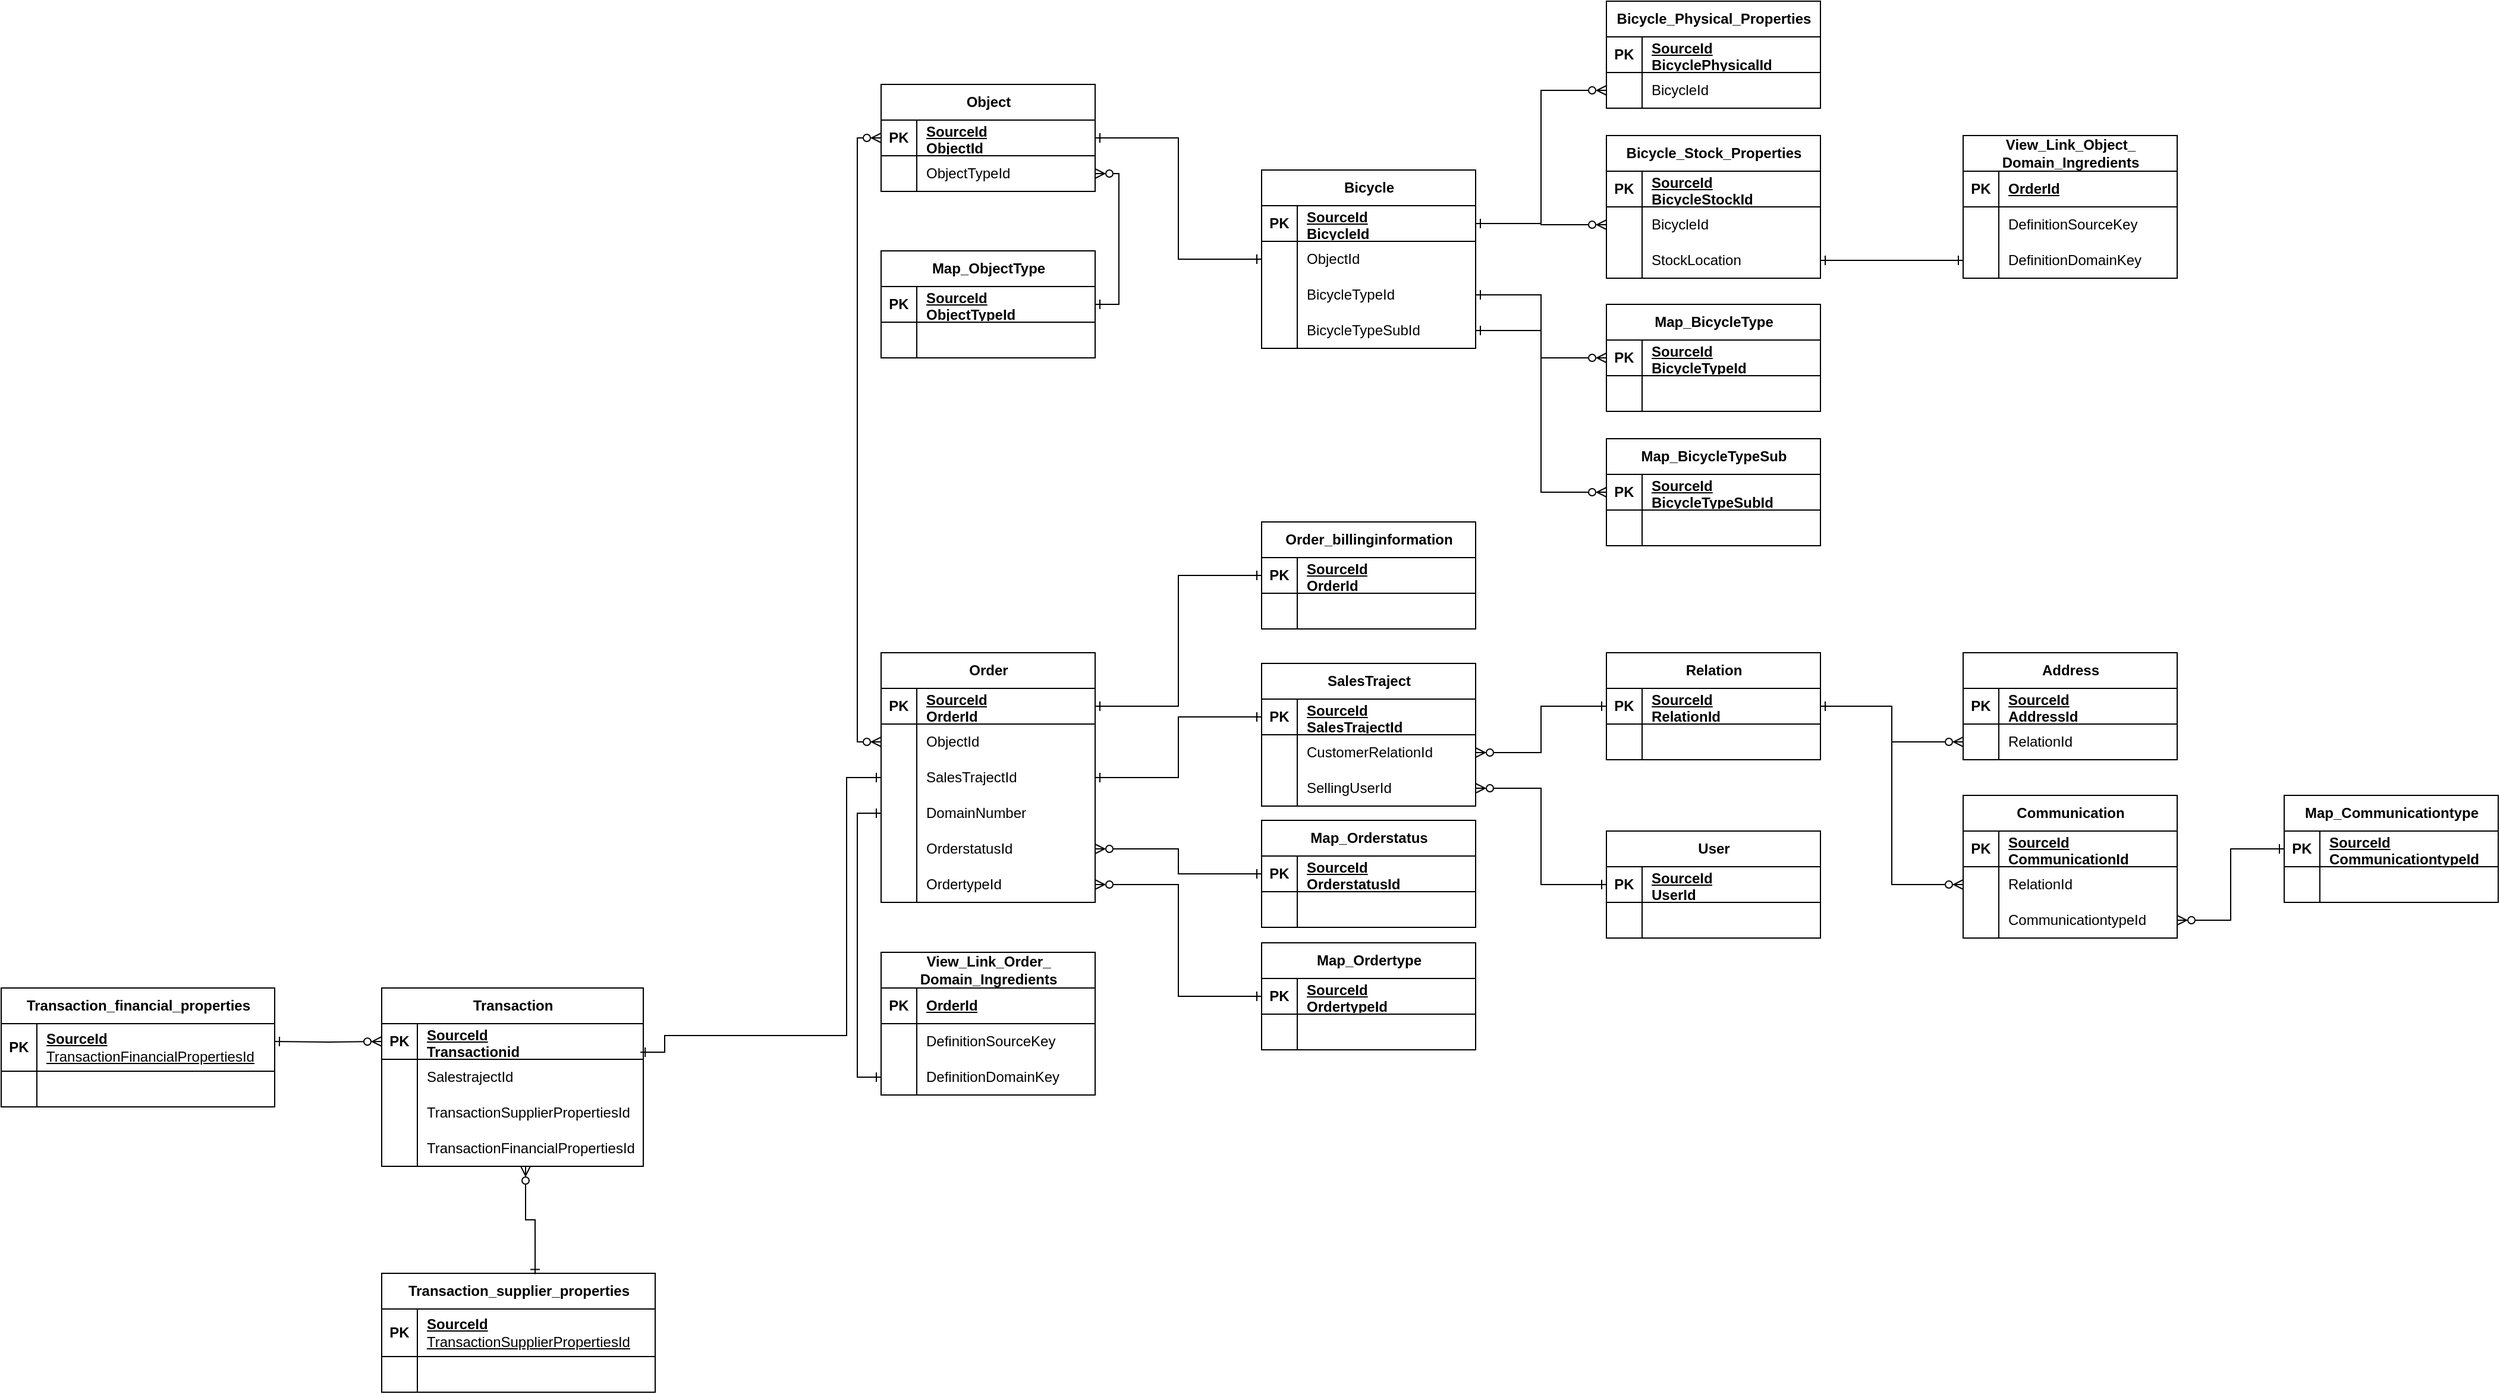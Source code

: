 <mxfile version="24.8.0" pages="2">
  <diagram name="ERD transactielijst DWH" id="_g3NkK79Sx9ZjKfTyXGX">
    <mxGraphModel dx="2253" dy="877" grid="1" gridSize="10" guides="1" tooltips="1" connect="1" arrows="1" fold="1" page="1" pageScale="1" pageWidth="827" pageHeight="1169" math="0" shadow="0">
      <root>
        <mxCell id="0" />
        <mxCell id="1" parent="0" />
        <mxCell id="Vnt78RNog6T590syeHe9-185" value="Object" style="shape=table;startSize=30;container=1;collapsible=1;childLayout=tableLayout;fixedRows=1;rowLines=0;fontStyle=1;align=center;resizeLast=1;html=1;" parent="1" vertex="1">
          <mxGeometry x="140" y="80" width="180" height="90" as="geometry" />
        </mxCell>
        <mxCell id="Vnt78RNog6T590syeHe9-186" value="" style="shape=tableRow;horizontal=0;startSize=0;swimlaneHead=0;swimlaneBody=0;fillColor=none;collapsible=0;dropTarget=0;points=[[0,0.5],[1,0.5]];portConstraint=eastwest;top=0;left=0;right=0;bottom=1;" parent="Vnt78RNog6T590syeHe9-185" vertex="1">
          <mxGeometry y="30" width="180" height="30" as="geometry" />
        </mxCell>
        <mxCell id="Vnt78RNog6T590syeHe9-187" value="PK" style="shape=partialRectangle;connectable=0;fillColor=none;top=0;left=0;bottom=0;right=0;fontStyle=1;overflow=hidden;whiteSpace=wrap;html=1;" parent="Vnt78RNog6T590syeHe9-186" vertex="1">
          <mxGeometry width="30" height="30" as="geometry">
            <mxRectangle width="30" height="30" as="alternateBounds" />
          </mxGeometry>
        </mxCell>
        <mxCell id="Vnt78RNog6T590syeHe9-188" value="SourceId&lt;div&gt;ObjectId&lt;/div&gt;" style="shape=partialRectangle;connectable=0;fillColor=none;top=0;left=0;bottom=0;right=0;align=left;spacingLeft=6;fontStyle=5;overflow=hidden;whiteSpace=wrap;html=1;" parent="Vnt78RNog6T590syeHe9-186" vertex="1">
          <mxGeometry x="30" width="150" height="30" as="geometry">
            <mxRectangle width="150" height="30" as="alternateBounds" />
          </mxGeometry>
        </mxCell>
        <mxCell id="Vnt78RNog6T590syeHe9-189" value="" style="shape=tableRow;horizontal=0;startSize=0;swimlaneHead=0;swimlaneBody=0;fillColor=none;collapsible=0;dropTarget=0;points=[[0,0.5],[1,0.5]];portConstraint=eastwest;top=0;left=0;right=0;bottom=0;" parent="Vnt78RNog6T590syeHe9-185" vertex="1">
          <mxGeometry y="60" width="180" height="30" as="geometry" />
        </mxCell>
        <mxCell id="Vnt78RNog6T590syeHe9-190" value="" style="shape=partialRectangle;connectable=0;fillColor=none;top=0;left=0;bottom=0;right=0;editable=1;overflow=hidden;whiteSpace=wrap;html=1;" parent="Vnt78RNog6T590syeHe9-189" vertex="1">
          <mxGeometry width="30" height="30" as="geometry">
            <mxRectangle width="30" height="30" as="alternateBounds" />
          </mxGeometry>
        </mxCell>
        <mxCell id="Vnt78RNog6T590syeHe9-191" value="ObjectTypeId" style="shape=partialRectangle;connectable=0;fillColor=none;top=0;left=0;bottom=0;right=0;align=left;spacingLeft=6;overflow=hidden;whiteSpace=wrap;html=1;" parent="Vnt78RNog6T590syeHe9-189" vertex="1">
          <mxGeometry x="30" width="150" height="30" as="geometry">
            <mxRectangle width="150" height="30" as="alternateBounds" />
          </mxGeometry>
        </mxCell>
        <mxCell id="Vnt78RNog6T590syeHe9-192" value="Order" style="shape=table;startSize=30;container=1;collapsible=1;childLayout=tableLayout;fixedRows=1;rowLines=0;fontStyle=1;align=center;resizeLast=1;html=1;" parent="1" vertex="1">
          <mxGeometry x="140" y="558" width="180" height="210" as="geometry" />
        </mxCell>
        <mxCell id="Vnt78RNog6T590syeHe9-193" value="" style="shape=tableRow;horizontal=0;startSize=0;swimlaneHead=0;swimlaneBody=0;fillColor=none;collapsible=0;dropTarget=0;points=[[0,0.5],[1,0.5]];portConstraint=eastwest;top=0;left=0;right=0;bottom=1;" parent="Vnt78RNog6T590syeHe9-192" vertex="1">
          <mxGeometry y="30" width="180" height="30" as="geometry" />
        </mxCell>
        <mxCell id="Vnt78RNog6T590syeHe9-194" value="PK" style="shape=partialRectangle;connectable=0;fillColor=none;top=0;left=0;bottom=0;right=0;fontStyle=1;overflow=hidden;whiteSpace=wrap;html=1;" parent="Vnt78RNog6T590syeHe9-193" vertex="1">
          <mxGeometry width="30" height="30" as="geometry">
            <mxRectangle width="30" height="30" as="alternateBounds" />
          </mxGeometry>
        </mxCell>
        <mxCell id="Vnt78RNog6T590syeHe9-195" value="SourceId&lt;div&gt;OrderId&lt;/div&gt;" style="shape=partialRectangle;connectable=0;fillColor=none;top=0;left=0;bottom=0;right=0;align=left;spacingLeft=6;fontStyle=5;overflow=hidden;whiteSpace=wrap;html=1;" parent="Vnt78RNog6T590syeHe9-193" vertex="1">
          <mxGeometry x="30" width="150" height="30" as="geometry">
            <mxRectangle width="150" height="30" as="alternateBounds" />
          </mxGeometry>
        </mxCell>
        <mxCell id="Vnt78RNog6T590syeHe9-196" value="" style="shape=tableRow;horizontal=0;startSize=0;swimlaneHead=0;swimlaneBody=0;fillColor=none;collapsible=0;dropTarget=0;points=[[0,0.5],[1,0.5]];portConstraint=eastwest;top=0;left=0;right=0;bottom=0;" parent="Vnt78RNog6T590syeHe9-192" vertex="1">
          <mxGeometry y="60" width="180" height="30" as="geometry" />
        </mxCell>
        <mxCell id="Vnt78RNog6T590syeHe9-197" value="" style="shape=partialRectangle;connectable=0;fillColor=none;top=0;left=0;bottom=0;right=0;editable=1;overflow=hidden;whiteSpace=wrap;html=1;" parent="Vnt78RNog6T590syeHe9-196" vertex="1">
          <mxGeometry width="30" height="30" as="geometry">
            <mxRectangle width="30" height="30" as="alternateBounds" />
          </mxGeometry>
        </mxCell>
        <mxCell id="Vnt78RNog6T590syeHe9-198" value="ObjectId" style="shape=partialRectangle;connectable=0;fillColor=none;top=0;left=0;bottom=0;right=0;align=left;spacingLeft=6;overflow=hidden;whiteSpace=wrap;html=1;" parent="Vnt78RNog6T590syeHe9-196" vertex="1">
          <mxGeometry x="30" width="150" height="30" as="geometry">
            <mxRectangle width="150" height="30" as="alternateBounds" />
          </mxGeometry>
        </mxCell>
        <mxCell id="Vnt78RNog6T590syeHe9-199" value="" style="shape=tableRow;horizontal=0;startSize=0;swimlaneHead=0;swimlaneBody=0;fillColor=none;collapsible=0;dropTarget=0;points=[[0,0.5],[1,0.5]];portConstraint=eastwest;top=0;left=0;right=0;bottom=0;" parent="Vnt78RNog6T590syeHe9-192" vertex="1">
          <mxGeometry y="90" width="180" height="30" as="geometry" />
        </mxCell>
        <mxCell id="Vnt78RNog6T590syeHe9-200" value="" style="shape=partialRectangle;connectable=0;fillColor=none;top=0;left=0;bottom=0;right=0;editable=1;overflow=hidden;whiteSpace=wrap;html=1;" parent="Vnt78RNog6T590syeHe9-199" vertex="1">
          <mxGeometry width="30" height="30" as="geometry">
            <mxRectangle width="30" height="30" as="alternateBounds" />
          </mxGeometry>
        </mxCell>
        <mxCell id="Vnt78RNog6T590syeHe9-201" value="SalesTrajectId" style="shape=partialRectangle;connectable=0;fillColor=none;top=0;left=0;bottom=0;right=0;align=left;spacingLeft=6;overflow=hidden;whiteSpace=wrap;html=1;" parent="Vnt78RNog6T590syeHe9-199" vertex="1">
          <mxGeometry x="30" width="150" height="30" as="geometry">
            <mxRectangle width="150" height="30" as="alternateBounds" />
          </mxGeometry>
        </mxCell>
        <mxCell id="Vnt78RNog6T590syeHe9-202" value="" style="shape=tableRow;horizontal=0;startSize=0;swimlaneHead=0;swimlaneBody=0;fillColor=none;collapsible=0;dropTarget=0;points=[[0,0.5],[1,0.5]];portConstraint=eastwest;top=0;left=0;right=0;bottom=0;" parent="Vnt78RNog6T590syeHe9-192" vertex="1">
          <mxGeometry y="120" width="180" height="30" as="geometry" />
        </mxCell>
        <mxCell id="Vnt78RNog6T590syeHe9-203" value="" style="shape=partialRectangle;connectable=0;fillColor=none;top=0;left=0;bottom=0;right=0;editable=1;overflow=hidden;whiteSpace=wrap;html=1;" parent="Vnt78RNog6T590syeHe9-202" vertex="1">
          <mxGeometry width="30" height="30" as="geometry">
            <mxRectangle width="30" height="30" as="alternateBounds" />
          </mxGeometry>
        </mxCell>
        <mxCell id="Vnt78RNog6T590syeHe9-204" value="DomainNumber" style="shape=partialRectangle;connectable=0;fillColor=none;top=0;left=0;bottom=0;right=0;align=left;spacingLeft=6;overflow=hidden;whiteSpace=wrap;html=1;" parent="Vnt78RNog6T590syeHe9-202" vertex="1">
          <mxGeometry x="30" width="150" height="30" as="geometry">
            <mxRectangle width="150" height="30" as="alternateBounds" />
          </mxGeometry>
        </mxCell>
        <mxCell id="Vnt78RNog6T590syeHe9-205" value="" style="shape=tableRow;horizontal=0;startSize=0;swimlaneHead=0;swimlaneBody=0;fillColor=none;collapsible=0;dropTarget=0;points=[[0,0.5],[1,0.5]];portConstraint=eastwest;top=0;left=0;right=0;bottom=0;" parent="Vnt78RNog6T590syeHe9-192" vertex="1">
          <mxGeometry y="150" width="180" height="30" as="geometry" />
        </mxCell>
        <mxCell id="Vnt78RNog6T590syeHe9-206" value="" style="shape=partialRectangle;connectable=0;fillColor=none;top=0;left=0;bottom=0;right=0;editable=1;overflow=hidden;whiteSpace=wrap;html=1;" parent="Vnt78RNog6T590syeHe9-205" vertex="1">
          <mxGeometry width="30" height="30" as="geometry">
            <mxRectangle width="30" height="30" as="alternateBounds" />
          </mxGeometry>
        </mxCell>
        <mxCell id="Vnt78RNog6T590syeHe9-207" value="OrderstatusId" style="shape=partialRectangle;connectable=0;fillColor=none;top=0;left=0;bottom=0;right=0;align=left;spacingLeft=6;overflow=hidden;whiteSpace=wrap;html=1;" parent="Vnt78RNog6T590syeHe9-205" vertex="1">
          <mxGeometry x="30" width="150" height="30" as="geometry">
            <mxRectangle width="150" height="30" as="alternateBounds" />
          </mxGeometry>
        </mxCell>
        <mxCell id="Vnt78RNog6T590syeHe9-208" value="" style="shape=tableRow;horizontal=0;startSize=0;swimlaneHead=0;swimlaneBody=0;fillColor=none;collapsible=0;dropTarget=0;points=[[0,0.5],[1,0.5]];portConstraint=eastwest;top=0;left=0;right=0;bottom=0;" parent="Vnt78RNog6T590syeHe9-192" vertex="1">
          <mxGeometry y="180" width="180" height="30" as="geometry" />
        </mxCell>
        <mxCell id="Vnt78RNog6T590syeHe9-209" value="" style="shape=partialRectangle;connectable=0;fillColor=none;top=0;left=0;bottom=0;right=0;editable=1;overflow=hidden;whiteSpace=wrap;html=1;" parent="Vnt78RNog6T590syeHe9-208" vertex="1">
          <mxGeometry width="30" height="30" as="geometry">
            <mxRectangle width="30" height="30" as="alternateBounds" />
          </mxGeometry>
        </mxCell>
        <mxCell id="Vnt78RNog6T590syeHe9-210" value="OrdertypeId" style="shape=partialRectangle;connectable=0;fillColor=none;top=0;left=0;bottom=0;right=0;align=left;spacingLeft=6;overflow=hidden;whiteSpace=wrap;html=1;" parent="Vnt78RNog6T590syeHe9-208" vertex="1">
          <mxGeometry x="30" width="150" height="30" as="geometry">
            <mxRectangle width="150" height="30" as="alternateBounds" />
          </mxGeometry>
        </mxCell>
        <mxCell id="Vnt78RNog6T590syeHe9-211" value="SalesTraject" style="shape=table;startSize=30;container=1;collapsible=1;childLayout=tableLayout;fixedRows=1;rowLines=0;fontStyle=1;align=center;resizeLast=1;html=1;" parent="1" vertex="1">
          <mxGeometry x="460" y="567" width="180" height="120" as="geometry" />
        </mxCell>
        <mxCell id="Vnt78RNog6T590syeHe9-212" value="" style="shape=tableRow;horizontal=0;startSize=0;swimlaneHead=0;swimlaneBody=0;fillColor=none;collapsible=0;dropTarget=0;points=[[0,0.5],[1,0.5]];portConstraint=eastwest;top=0;left=0;right=0;bottom=1;" parent="Vnt78RNog6T590syeHe9-211" vertex="1">
          <mxGeometry y="30" width="180" height="30" as="geometry" />
        </mxCell>
        <mxCell id="Vnt78RNog6T590syeHe9-213" value="PK" style="shape=partialRectangle;connectable=0;fillColor=none;top=0;left=0;bottom=0;right=0;fontStyle=1;overflow=hidden;whiteSpace=wrap;html=1;" parent="Vnt78RNog6T590syeHe9-212" vertex="1">
          <mxGeometry width="30" height="30" as="geometry">
            <mxRectangle width="30" height="30" as="alternateBounds" />
          </mxGeometry>
        </mxCell>
        <mxCell id="Vnt78RNog6T590syeHe9-214" value="SourceId&lt;div&gt;SalesTrajectId&lt;/div&gt;" style="shape=partialRectangle;connectable=0;fillColor=none;top=0;left=0;bottom=0;right=0;align=left;spacingLeft=6;fontStyle=5;overflow=hidden;whiteSpace=wrap;html=1;" parent="Vnt78RNog6T590syeHe9-212" vertex="1">
          <mxGeometry x="30" width="150" height="30" as="geometry">
            <mxRectangle width="150" height="30" as="alternateBounds" />
          </mxGeometry>
        </mxCell>
        <mxCell id="Vnt78RNog6T590syeHe9-215" value="" style="shape=tableRow;horizontal=0;startSize=0;swimlaneHead=0;swimlaneBody=0;fillColor=none;collapsible=0;dropTarget=0;points=[[0,0.5],[1,0.5]];portConstraint=eastwest;top=0;left=0;right=0;bottom=0;" parent="Vnt78RNog6T590syeHe9-211" vertex="1">
          <mxGeometry y="60" width="180" height="30" as="geometry" />
        </mxCell>
        <mxCell id="Vnt78RNog6T590syeHe9-216" value="" style="shape=partialRectangle;connectable=0;fillColor=none;top=0;left=0;bottom=0;right=0;editable=1;overflow=hidden;whiteSpace=wrap;html=1;" parent="Vnt78RNog6T590syeHe9-215" vertex="1">
          <mxGeometry width="30" height="30" as="geometry">
            <mxRectangle width="30" height="30" as="alternateBounds" />
          </mxGeometry>
        </mxCell>
        <mxCell id="Vnt78RNog6T590syeHe9-217" value="CustomerRelationId" style="shape=partialRectangle;connectable=0;fillColor=none;top=0;left=0;bottom=0;right=0;align=left;spacingLeft=6;overflow=hidden;whiteSpace=wrap;html=1;" parent="Vnt78RNog6T590syeHe9-215" vertex="1">
          <mxGeometry x="30" width="150" height="30" as="geometry">
            <mxRectangle width="150" height="30" as="alternateBounds" />
          </mxGeometry>
        </mxCell>
        <mxCell id="Vnt78RNog6T590syeHe9-218" value="" style="shape=tableRow;horizontal=0;startSize=0;swimlaneHead=0;swimlaneBody=0;fillColor=none;collapsible=0;dropTarget=0;points=[[0,0.5],[1,0.5]];portConstraint=eastwest;top=0;left=0;right=0;bottom=0;" parent="Vnt78RNog6T590syeHe9-211" vertex="1">
          <mxGeometry y="90" width="180" height="30" as="geometry" />
        </mxCell>
        <mxCell id="Vnt78RNog6T590syeHe9-219" value="" style="shape=partialRectangle;connectable=0;fillColor=none;top=0;left=0;bottom=0;right=0;editable=1;overflow=hidden;whiteSpace=wrap;html=1;" parent="Vnt78RNog6T590syeHe9-218" vertex="1">
          <mxGeometry width="30" height="30" as="geometry">
            <mxRectangle width="30" height="30" as="alternateBounds" />
          </mxGeometry>
        </mxCell>
        <mxCell id="Vnt78RNog6T590syeHe9-220" value="SellingUserId" style="shape=partialRectangle;connectable=0;fillColor=none;top=0;left=0;bottom=0;right=0;align=left;spacingLeft=6;overflow=hidden;whiteSpace=wrap;html=1;" parent="Vnt78RNog6T590syeHe9-218" vertex="1">
          <mxGeometry x="30" width="150" height="30" as="geometry">
            <mxRectangle width="150" height="30" as="alternateBounds" />
          </mxGeometry>
        </mxCell>
        <mxCell id="Vnt78RNog6T590syeHe9-221" style="edgeStyle=orthogonalEdgeStyle;rounded=0;orthogonalLoop=1;jettySize=auto;html=1;exitX=0;exitY=0.5;exitDx=0;exitDy=0;endArrow=ERone;endFill=0;startArrow=ERone;startFill=0;" parent="1" source="Vnt78RNog6T590syeHe9-212" target="Vnt78RNog6T590syeHe9-199" edge="1">
          <mxGeometry relative="1" as="geometry" />
        </mxCell>
        <mxCell id="Vnt78RNog6T590syeHe9-222" value="Map_Orderstatus" style="shape=table;startSize=30;container=1;collapsible=1;childLayout=tableLayout;fixedRows=1;rowLines=0;fontStyle=1;align=center;resizeLast=1;html=1;" parent="1" vertex="1">
          <mxGeometry x="460" y="699" width="180" height="90" as="geometry" />
        </mxCell>
        <mxCell id="Vnt78RNog6T590syeHe9-223" value="" style="shape=tableRow;horizontal=0;startSize=0;swimlaneHead=0;swimlaneBody=0;fillColor=none;collapsible=0;dropTarget=0;points=[[0,0.5],[1,0.5]];portConstraint=eastwest;top=0;left=0;right=0;bottom=1;" parent="Vnt78RNog6T590syeHe9-222" vertex="1">
          <mxGeometry y="30" width="180" height="30" as="geometry" />
        </mxCell>
        <mxCell id="Vnt78RNog6T590syeHe9-224" value="PK" style="shape=partialRectangle;connectable=0;fillColor=none;top=0;left=0;bottom=0;right=0;fontStyle=1;overflow=hidden;whiteSpace=wrap;html=1;" parent="Vnt78RNog6T590syeHe9-223" vertex="1">
          <mxGeometry width="30" height="30" as="geometry">
            <mxRectangle width="30" height="30" as="alternateBounds" />
          </mxGeometry>
        </mxCell>
        <mxCell id="Vnt78RNog6T590syeHe9-225" value="SourceId&lt;div&gt;OrderstatusId&lt;/div&gt;" style="shape=partialRectangle;connectable=0;fillColor=none;top=0;left=0;bottom=0;right=0;align=left;spacingLeft=6;fontStyle=5;overflow=hidden;whiteSpace=wrap;html=1;" parent="Vnt78RNog6T590syeHe9-223" vertex="1">
          <mxGeometry x="30" width="150" height="30" as="geometry">
            <mxRectangle width="150" height="30" as="alternateBounds" />
          </mxGeometry>
        </mxCell>
        <mxCell id="Vnt78RNog6T590syeHe9-226" value="" style="shape=tableRow;horizontal=0;startSize=0;swimlaneHead=0;swimlaneBody=0;fillColor=none;collapsible=0;dropTarget=0;points=[[0,0.5],[1,0.5]];portConstraint=eastwest;top=0;left=0;right=0;bottom=0;" parent="Vnt78RNog6T590syeHe9-222" vertex="1">
          <mxGeometry y="60" width="180" height="30" as="geometry" />
        </mxCell>
        <mxCell id="Vnt78RNog6T590syeHe9-227" value="" style="shape=partialRectangle;connectable=0;fillColor=none;top=0;left=0;bottom=0;right=0;editable=1;overflow=hidden;whiteSpace=wrap;html=1;" parent="Vnt78RNog6T590syeHe9-226" vertex="1">
          <mxGeometry width="30" height="30" as="geometry">
            <mxRectangle width="30" height="30" as="alternateBounds" />
          </mxGeometry>
        </mxCell>
        <mxCell id="Vnt78RNog6T590syeHe9-228" value="" style="shape=partialRectangle;connectable=0;fillColor=none;top=0;left=0;bottom=0;right=0;align=left;spacingLeft=6;overflow=hidden;whiteSpace=wrap;html=1;" parent="Vnt78RNog6T590syeHe9-226" vertex="1">
          <mxGeometry x="30" width="150" height="30" as="geometry">
            <mxRectangle width="150" height="30" as="alternateBounds" />
          </mxGeometry>
        </mxCell>
        <mxCell id="Vnt78RNog6T590syeHe9-229" style="edgeStyle=orthogonalEdgeStyle;rounded=0;orthogonalLoop=1;jettySize=auto;html=1;exitX=0;exitY=0.5;exitDx=0;exitDy=0;entryX=1;entryY=0.5;entryDx=0;entryDy=0;endArrow=ERzeroToMany;endFill=0;startArrow=ERone;startFill=0;" parent="1" source="Vnt78RNog6T590syeHe9-223" target="Vnt78RNog6T590syeHe9-205" edge="1">
          <mxGeometry relative="1" as="geometry" />
        </mxCell>
        <mxCell id="Vnt78RNog6T590syeHe9-230" value="Order_billinginformation" style="shape=table;startSize=30;container=1;collapsible=1;childLayout=tableLayout;fixedRows=1;rowLines=0;fontStyle=1;align=center;resizeLast=1;html=1;" parent="1" vertex="1">
          <mxGeometry x="460" y="448" width="180" height="90" as="geometry" />
        </mxCell>
        <mxCell id="Vnt78RNog6T590syeHe9-231" value="" style="shape=tableRow;horizontal=0;startSize=0;swimlaneHead=0;swimlaneBody=0;fillColor=none;collapsible=0;dropTarget=0;points=[[0,0.5],[1,0.5]];portConstraint=eastwest;top=0;left=0;right=0;bottom=1;" parent="Vnt78RNog6T590syeHe9-230" vertex="1">
          <mxGeometry y="30" width="180" height="30" as="geometry" />
        </mxCell>
        <mxCell id="Vnt78RNog6T590syeHe9-232" value="PK" style="shape=partialRectangle;connectable=0;fillColor=none;top=0;left=0;bottom=0;right=0;fontStyle=1;overflow=hidden;whiteSpace=wrap;html=1;" parent="Vnt78RNog6T590syeHe9-231" vertex="1">
          <mxGeometry width="30" height="30" as="geometry">
            <mxRectangle width="30" height="30" as="alternateBounds" />
          </mxGeometry>
        </mxCell>
        <mxCell id="Vnt78RNog6T590syeHe9-233" value="SourceId&lt;div&gt;OrderId&lt;/div&gt;" style="shape=partialRectangle;connectable=0;fillColor=none;top=0;left=0;bottom=0;right=0;align=left;spacingLeft=6;fontStyle=5;overflow=hidden;whiteSpace=wrap;html=1;" parent="Vnt78RNog6T590syeHe9-231" vertex="1">
          <mxGeometry x="30" width="150" height="30" as="geometry">
            <mxRectangle width="150" height="30" as="alternateBounds" />
          </mxGeometry>
        </mxCell>
        <mxCell id="Vnt78RNog6T590syeHe9-234" value="" style="shape=tableRow;horizontal=0;startSize=0;swimlaneHead=0;swimlaneBody=0;fillColor=none;collapsible=0;dropTarget=0;points=[[0,0.5],[1,0.5]];portConstraint=eastwest;top=0;left=0;right=0;bottom=0;" parent="Vnt78RNog6T590syeHe9-230" vertex="1">
          <mxGeometry y="60" width="180" height="30" as="geometry" />
        </mxCell>
        <mxCell id="Vnt78RNog6T590syeHe9-235" value="" style="shape=partialRectangle;connectable=0;fillColor=none;top=0;left=0;bottom=0;right=0;editable=1;overflow=hidden;whiteSpace=wrap;html=1;" parent="Vnt78RNog6T590syeHe9-234" vertex="1">
          <mxGeometry width="30" height="30" as="geometry">
            <mxRectangle width="30" height="30" as="alternateBounds" />
          </mxGeometry>
        </mxCell>
        <mxCell id="Vnt78RNog6T590syeHe9-236" value="" style="shape=partialRectangle;connectable=0;fillColor=none;top=0;left=0;bottom=0;right=0;align=left;spacingLeft=6;overflow=hidden;whiteSpace=wrap;html=1;" parent="Vnt78RNog6T590syeHe9-234" vertex="1">
          <mxGeometry x="30" width="150" height="30" as="geometry">
            <mxRectangle width="150" height="30" as="alternateBounds" />
          </mxGeometry>
        </mxCell>
        <mxCell id="Vnt78RNog6T590syeHe9-237" style="edgeStyle=orthogonalEdgeStyle;rounded=0;orthogonalLoop=1;jettySize=auto;html=1;exitX=0;exitY=0.5;exitDx=0;exitDy=0;entryX=1;entryY=0.5;entryDx=0;entryDy=0;endArrow=ERone;endFill=0;startArrow=ERone;startFill=0;" parent="1" source="Vnt78RNog6T590syeHe9-231" target="Vnt78RNog6T590syeHe9-193" edge="1">
          <mxGeometry relative="1" as="geometry" />
        </mxCell>
        <mxCell id="Vnt78RNog6T590syeHe9-238" value="Relation" style="shape=table;startSize=30;container=1;collapsible=1;childLayout=tableLayout;fixedRows=1;rowLines=0;fontStyle=1;align=center;resizeLast=1;html=1;" parent="1" vertex="1">
          <mxGeometry x="750" y="558" width="180" height="90" as="geometry" />
        </mxCell>
        <mxCell id="Vnt78RNog6T590syeHe9-239" value="" style="shape=tableRow;horizontal=0;startSize=0;swimlaneHead=0;swimlaneBody=0;fillColor=none;collapsible=0;dropTarget=0;points=[[0,0.5],[1,0.5]];portConstraint=eastwest;top=0;left=0;right=0;bottom=1;" parent="Vnt78RNog6T590syeHe9-238" vertex="1">
          <mxGeometry y="30" width="180" height="30" as="geometry" />
        </mxCell>
        <mxCell id="Vnt78RNog6T590syeHe9-240" value="PK" style="shape=partialRectangle;connectable=0;fillColor=none;top=0;left=0;bottom=0;right=0;fontStyle=1;overflow=hidden;whiteSpace=wrap;html=1;" parent="Vnt78RNog6T590syeHe9-239" vertex="1">
          <mxGeometry width="30" height="30" as="geometry">
            <mxRectangle width="30" height="30" as="alternateBounds" />
          </mxGeometry>
        </mxCell>
        <mxCell id="Vnt78RNog6T590syeHe9-241" value="SourceId&lt;div&gt;RelationId&lt;/div&gt;" style="shape=partialRectangle;connectable=0;fillColor=none;top=0;left=0;bottom=0;right=0;align=left;spacingLeft=6;fontStyle=5;overflow=hidden;whiteSpace=wrap;html=1;" parent="Vnt78RNog6T590syeHe9-239" vertex="1">
          <mxGeometry x="30" width="150" height="30" as="geometry">
            <mxRectangle width="150" height="30" as="alternateBounds" />
          </mxGeometry>
        </mxCell>
        <mxCell id="Vnt78RNog6T590syeHe9-242" value="" style="shape=tableRow;horizontal=0;startSize=0;swimlaneHead=0;swimlaneBody=0;fillColor=none;collapsible=0;dropTarget=0;points=[[0,0.5],[1,0.5]];portConstraint=eastwest;top=0;left=0;right=0;bottom=0;" parent="Vnt78RNog6T590syeHe9-238" vertex="1">
          <mxGeometry y="60" width="180" height="30" as="geometry" />
        </mxCell>
        <mxCell id="Vnt78RNog6T590syeHe9-243" value="" style="shape=partialRectangle;connectable=0;fillColor=none;top=0;left=0;bottom=0;right=0;editable=1;overflow=hidden;whiteSpace=wrap;html=1;" parent="Vnt78RNog6T590syeHe9-242" vertex="1">
          <mxGeometry width="30" height="30" as="geometry">
            <mxRectangle width="30" height="30" as="alternateBounds" />
          </mxGeometry>
        </mxCell>
        <mxCell id="Vnt78RNog6T590syeHe9-244" value="" style="shape=partialRectangle;connectable=0;fillColor=none;top=0;left=0;bottom=0;right=0;align=left;spacingLeft=6;overflow=hidden;whiteSpace=wrap;html=1;" parent="Vnt78RNog6T590syeHe9-242" vertex="1">
          <mxGeometry x="30" width="150" height="30" as="geometry">
            <mxRectangle width="150" height="30" as="alternateBounds" />
          </mxGeometry>
        </mxCell>
        <mxCell id="Vnt78RNog6T590syeHe9-245" value="Address" style="shape=table;startSize=30;container=1;collapsible=1;childLayout=tableLayout;fixedRows=1;rowLines=0;fontStyle=1;align=center;resizeLast=1;html=1;" parent="1" vertex="1">
          <mxGeometry x="1050" y="558" width="180" height="90" as="geometry" />
        </mxCell>
        <mxCell id="Vnt78RNog6T590syeHe9-246" value="" style="shape=tableRow;horizontal=0;startSize=0;swimlaneHead=0;swimlaneBody=0;fillColor=none;collapsible=0;dropTarget=0;points=[[0,0.5],[1,0.5]];portConstraint=eastwest;top=0;left=0;right=0;bottom=1;" parent="Vnt78RNog6T590syeHe9-245" vertex="1">
          <mxGeometry y="30" width="180" height="30" as="geometry" />
        </mxCell>
        <mxCell id="Vnt78RNog6T590syeHe9-247" value="PK" style="shape=partialRectangle;connectable=0;fillColor=none;top=0;left=0;bottom=0;right=0;fontStyle=1;overflow=hidden;whiteSpace=wrap;html=1;" parent="Vnt78RNog6T590syeHe9-246" vertex="1">
          <mxGeometry width="30" height="30" as="geometry">
            <mxRectangle width="30" height="30" as="alternateBounds" />
          </mxGeometry>
        </mxCell>
        <mxCell id="Vnt78RNog6T590syeHe9-248" value="SourceId&lt;div&gt;AddressId&lt;/div&gt;" style="shape=partialRectangle;connectable=0;fillColor=none;top=0;left=0;bottom=0;right=0;align=left;spacingLeft=6;fontStyle=5;overflow=hidden;whiteSpace=wrap;html=1;" parent="Vnt78RNog6T590syeHe9-246" vertex="1">
          <mxGeometry x="30" width="150" height="30" as="geometry">
            <mxRectangle width="150" height="30" as="alternateBounds" />
          </mxGeometry>
        </mxCell>
        <mxCell id="Vnt78RNog6T590syeHe9-249" value="" style="shape=tableRow;horizontal=0;startSize=0;swimlaneHead=0;swimlaneBody=0;fillColor=none;collapsible=0;dropTarget=0;points=[[0,0.5],[1,0.5]];portConstraint=eastwest;top=0;left=0;right=0;bottom=0;" parent="Vnt78RNog6T590syeHe9-245" vertex="1">
          <mxGeometry y="60" width="180" height="30" as="geometry" />
        </mxCell>
        <mxCell id="Vnt78RNog6T590syeHe9-250" value="" style="shape=partialRectangle;connectable=0;fillColor=none;top=0;left=0;bottom=0;right=0;editable=1;overflow=hidden;whiteSpace=wrap;html=1;" parent="Vnt78RNog6T590syeHe9-249" vertex="1">
          <mxGeometry width="30" height="30" as="geometry">
            <mxRectangle width="30" height="30" as="alternateBounds" />
          </mxGeometry>
        </mxCell>
        <mxCell id="Vnt78RNog6T590syeHe9-251" value="RelationId" style="shape=partialRectangle;connectable=0;fillColor=none;top=0;left=0;bottom=0;right=0;align=left;spacingLeft=6;overflow=hidden;whiteSpace=wrap;html=1;" parent="Vnt78RNog6T590syeHe9-249" vertex="1">
          <mxGeometry x="30" width="150" height="30" as="geometry">
            <mxRectangle width="150" height="30" as="alternateBounds" />
          </mxGeometry>
        </mxCell>
        <mxCell id="Vnt78RNog6T590syeHe9-252" style="edgeStyle=orthogonalEdgeStyle;rounded=0;orthogonalLoop=1;jettySize=auto;html=1;exitX=0;exitY=0.5;exitDx=0;exitDy=0;entryX=1;entryY=0.5;entryDx=0;entryDy=0;endArrow=ERone;endFill=0;startArrow=ERzeroToMany;startFill=0;" parent="1" source="Vnt78RNog6T590syeHe9-249" target="Vnt78RNog6T590syeHe9-239" edge="1">
          <mxGeometry relative="1" as="geometry" />
        </mxCell>
        <mxCell id="Vnt78RNog6T590syeHe9-253" value="Communication" style="shape=table;startSize=30;container=1;collapsible=1;childLayout=tableLayout;fixedRows=1;rowLines=0;fontStyle=1;align=center;resizeLast=1;html=1;" parent="1" vertex="1">
          <mxGeometry x="1050" y="678" width="180" height="120" as="geometry" />
        </mxCell>
        <mxCell id="Vnt78RNog6T590syeHe9-254" value="" style="shape=tableRow;horizontal=0;startSize=0;swimlaneHead=0;swimlaneBody=0;fillColor=none;collapsible=0;dropTarget=0;points=[[0,0.5],[1,0.5]];portConstraint=eastwest;top=0;left=0;right=0;bottom=1;" parent="Vnt78RNog6T590syeHe9-253" vertex="1">
          <mxGeometry y="30" width="180" height="30" as="geometry" />
        </mxCell>
        <mxCell id="Vnt78RNog6T590syeHe9-255" value="PK" style="shape=partialRectangle;connectable=0;fillColor=none;top=0;left=0;bottom=0;right=0;fontStyle=1;overflow=hidden;whiteSpace=wrap;html=1;" parent="Vnt78RNog6T590syeHe9-254" vertex="1">
          <mxGeometry width="30" height="30" as="geometry">
            <mxRectangle width="30" height="30" as="alternateBounds" />
          </mxGeometry>
        </mxCell>
        <mxCell id="Vnt78RNog6T590syeHe9-256" value="SourceId&lt;div&gt;CommunicationId&lt;/div&gt;" style="shape=partialRectangle;connectable=0;fillColor=none;top=0;left=0;bottom=0;right=0;align=left;spacingLeft=6;fontStyle=5;overflow=hidden;whiteSpace=wrap;html=1;" parent="Vnt78RNog6T590syeHe9-254" vertex="1">
          <mxGeometry x="30" width="150" height="30" as="geometry">
            <mxRectangle width="150" height="30" as="alternateBounds" />
          </mxGeometry>
        </mxCell>
        <mxCell id="Vnt78RNog6T590syeHe9-257" value="" style="shape=tableRow;horizontal=0;startSize=0;swimlaneHead=0;swimlaneBody=0;fillColor=none;collapsible=0;dropTarget=0;points=[[0,0.5],[1,0.5]];portConstraint=eastwest;top=0;left=0;right=0;bottom=0;" parent="Vnt78RNog6T590syeHe9-253" vertex="1">
          <mxGeometry y="60" width="180" height="30" as="geometry" />
        </mxCell>
        <mxCell id="Vnt78RNog6T590syeHe9-258" value="" style="shape=partialRectangle;connectable=0;fillColor=none;top=0;left=0;bottom=0;right=0;editable=1;overflow=hidden;whiteSpace=wrap;html=1;" parent="Vnt78RNog6T590syeHe9-257" vertex="1">
          <mxGeometry width="30" height="30" as="geometry">
            <mxRectangle width="30" height="30" as="alternateBounds" />
          </mxGeometry>
        </mxCell>
        <mxCell id="Vnt78RNog6T590syeHe9-259" value="RelationId" style="shape=partialRectangle;connectable=0;fillColor=none;top=0;left=0;bottom=0;right=0;align=left;spacingLeft=6;overflow=hidden;whiteSpace=wrap;html=1;" parent="Vnt78RNog6T590syeHe9-257" vertex="1">
          <mxGeometry x="30" width="150" height="30" as="geometry">
            <mxRectangle width="150" height="30" as="alternateBounds" />
          </mxGeometry>
        </mxCell>
        <mxCell id="Vnt78RNog6T590syeHe9-260" value="" style="shape=tableRow;horizontal=0;startSize=0;swimlaneHead=0;swimlaneBody=0;fillColor=none;collapsible=0;dropTarget=0;points=[[0,0.5],[1,0.5]];portConstraint=eastwest;top=0;left=0;right=0;bottom=0;" parent="Vnt78RNog6T590syeHe9-253" vertex="1">
          <mxGeometry y="90" width="180" height="30" as="geometry" />
        </mxCell>
        <mxCell id="Vnt78RNog6T590syeHe9-261" value="" style="shape=partialRectangle;connectable=0;fillColor=none;top=0;left=0;bottom=0;right=0;editable=1;overflow=hidden;whiteSpace=wrap;html=1;" parent="Vnt78RNog6T590syeHe9-260" vertex="1">
          <mxGeometry width="30" height="30" as="geometry">
            <mxRectangle width="30" height="30" as="alternateBounds" />
          </mxGeometry>
        </mxCell>
        <mxCell id="Vnt78RNog6T590syeHe9-262" value="CommunicationtypeId" style="shape=partialRectangle;connectable=0;fillColor=none;top=0;left=0;bottom=0;right=0;align=left;spacingLeft=6;overflow=hidden;whiteSpace=wrap;html=1;" parent="Vnt78RNog6T590syeHe9-260" vertex="1">
          <mxGeometry x="30" width="150" height="30" as="geometry">
            <mxRectangle width="150" height="30" as="alternateBounds" />
          </mxGeometry>
        </mxCell>
        <mxCell id="Vnt78RNog6T590syeHe9-263" style="edgeStyle=orthogonalEdgeStyle;rounded=0;orthogonalLoop=1;jettySize=auto;html=1;exitX=0;exitY=0.5;exitDx=0;exitDy=0;entryX=1;entryY=0.5;entryDx=0;entryDy=0;startArrow=ERzeroToMany;startFill=0;endArrow=ERone;endFill=0;" parent="1" source="Vnt78RNog6T590syeHe9-257" target="Vnt78RNog6T590syeHe9-239" edge="1">
          <mxGeometry relative="1" as="geometry" />
        </mxCell>
        <mxCell id="Vnt78RNog6T590syeHe9-264" value="Map_Communicationtype" style="shape=table;startSize=30;container=1;collapsible=1;childLayout=tableLayout;fixedRows=1;rowLines=0;fontStyle=1;align=center;resizeLast=1;html=1;" parent="1" vertex="1">
          <mxGeometry x="1320" y="678" width="180" height="90" as="geometry" />
        </mxCell>
        <mxCell id="Vnt78RNog6T590syeHe9-265" value="" style="shape=tableRow;horizontal=0;startSize=0;swimlaneHead=0;swimlaneBody=0;fillColor=none;collapsible=0;dropTarget=0;points=[[0,0.5],[1,0.5]];portConstraint=eastwest;top=0;left=0;right=0;bottom=1;" parent="Vnt78RNog6T590syeHe9-264" vertex="1">
          <mxGeometry y="30" width="180" height="30" as="geometry" />
        </mxCell>
        <mxCell id="Vnt78RNog6T590syeHe9-266" value="PK" style="shape=partialRectangle;connectable=0;fillColor=none;top=0;left=0;bottom=0;right=0;fontStyle=1;overflow=hidden;whiteSpace=wrap;html=1;" parent="Vnt78RNog6T590syeHe9-265" vertex="1">
          <mxGeometry width="30" height="30" as="geometry">
            <mxRectangle width="30" height="30" as="alternateBounds" />
          </mxGeometry>
        </mxCell>
        <mxCell id="Vnt78RNog6T590syeHe9-267" value="SourceId&lt;div&gt;CommunicationtypeId&lt;/div&gt;" style="shape=partialRectangle;connectable=0;fillColor=none;top=0;left=0;bottom=0;right=0;align=left;spacingLeft=6;fontStyle=5;overflow=hidden;whiteSpace=wrap;html=1;" parent="Vnt78RNog6T590syeHe9-265" vertex="1">
          <mxGeometry x="30" width="150" height="30" as="geometry">
            <mxRectangle width="150" height="30" as="alternateBounds" />
          </mxGeometry>
        </mxCell>
        <mxCell id="Vnt78RNog6T590syeHe9-268" value="" style="shape=tableRow;horizontal=0;startSize=0;swimlaneHead=0;swimlaneBody=0;fillColor=none;collapsible=0;dropTarget=0;points=[[0,0.5],[1,0.5]];portConstraint=eastwest;top=0;left=0;right=0;bottom=0;" parent="Vnt78RNog6T590syeHe9-264" vertex="1">
          <mxGeometry y="60" width="180" height="30" as="geometry" />
        </mxCell>
        <mxCell id="Vnt78RNog6T590syeHe9-269" value="" style="shape=partialRectangle;connectable=0;fillColor=none;top=0;left=0;bottom=0;right=0;editable=1;overflow=hidden;whiteSpace=wrap;html=1;" parent="Vnt78RNog6T590syeHe9-268" vertex="1">
          <mxGeometry width="30" height="30" as="geometry">
            <mxRectangle width="30" height="30" as="alternateBounds" />
          </mxGeometry>
        </mxCell>
        <mxCell id="Vnt78RNog6T590syeHe9-270" value="" style="shape=partialRectangle;connectable=0;fillColor=none;top=0;left=0;bottom=0;right=0;align=left;spacingLeft=6;overflow=hidden;whiteSpace=wrap;html=1;" parent="Vnt78RNog6T590syeHe9-268" vertex="1">
          <mxGeometry x="30" width="150" height="30" as="geometry">
            <mxRectangle width="150" height="30" as="alternateBounds" />
          </mxGeometry>
        </mxCell>
        <mxCell id="Vnt78RNog6T590syeHe9-271" style="edgeStyle=orthogonalEdgeStyle;rounded=0;orthogonalLoop=1;jettySize=auto;html=1;exitX=0;exitY=0.5;exitDx=0;exitDy=0;entryX=1;entryY=0.5;entryDx=0;entryDy=0;endArrow=ERzeroToMany;endFill=0;startArrow=ERone;startFill=0;" parent="1" source="Vnt78RNog6T590syeHe9-265" target="Vnt78RNog6T590syeHe9-260" edge="1">
          <mxGeometry relative="1" as="geometry" />
        </mxCell>
        <mxCell id="Vnt78RNog6T590syeHe9-272" style="edgeStyle=orthogonalEdgeStyle;rounded=0;orthogonalLoop=1;jettySize=auto;html=1;exitX=1;exitY=0.5;exitDx=0;exitDy=0;entryX=0;entryY=0.5;entryDx=0;entryDy=0;endArrow=ERone;endFill=0;startArrow=ERzeroToMany;startFill=0;" parent="1" source="Vnt78RNog6T590syeHe9-215" target="Vnt78RNog6T590syeHe9-239" edge="1">
          <mxGeometry relative="1" as="geometry" />
        </mxCell>
        <mxCell id="Vnt78RNog6T590syeHe9-273" value="Bicycle" style="shape=table;startSize=30;container=1;collapsible=1;childLayout=tableLayout;fixedRows=1;rowLines=0;fontStyle=1;align=center;resizeLast=1;html=1;" parent="1" vertex="1">
          <mxGeometry x="460" y="152" width="180" height="150" as="geometry" />
        </mxCell>
        <mxCell id="Vnt78RNog6T590syeHe9-274" value="" style="shape=tableRow;horizontal=0;startSize=0;swimlaneHead=0;swimlaneBody=0;fillColor=none;collapsible=0;dropTarget=0;points=[[0,0.5],[1,0.5]];portConstraint=eastwest;top=0;left=0;right=0;bottom=1;" parent="Vnt78RNog6T590syeHe9-273" vertex="1">
          <mxGeometry y="30" width="180" height="30" as="geometry" />
        </mxCell>
        <mxCell id="Vnt78RNog6T590syeHe9-275" value="PK" style="shape=partialRectangle;connectable=0;fillColor=none;top=0;left=0;bottom=0;right=0;fontStyle=1;overflow=hidden;whiteSpace=wrap;html=1;" parent="Vnt78RNog6T590syeHe9-274" vertex="1">
          <mxGeometry width="30" height="30" as="geometry">
            <mxRectangle width="30" height="30" as="alternateBounds" />
          </mxGeometry>
        </mxCell>
        <mxCell id="Vnt78RNog6T590syeHe9-276" value="SourceId&lt;div&gt;BicycleId&lt;/div&gt;" style="shape=partialRectangle;connectable=0;fillColor=none;top=0;left=0;bottom=0;right=0;align=left;spacingLeft=6;fontStyle=5;overflow=hidden;whiteSpace=wrap;html=1;" parent="Vnt78RNog6T590syeHe9-274" vertex="1">
          <mxGeometry x="30" width="150" height="30" as="geometry">
            <mxRectangle width="150" height="30" as="alternateBounds" />
          </mxGeometry>
        </mxCell>
        <mxCell id="Vnt78RNog6T590syeHe9-277" value="" style="shape=tableRow;horizontal=0;startSize=0;swimlaneHead=0;swimlaneBody=0;fillColor=none;collapsible=0;dropTarget=0;points=[[0,0.5],[1,0.5]];portConstraint=eastwest;top=0;left=0;right=0;bottom=0;" parent="Vnt78RNog6T590syeHe9-273" vertex="1">
          <mxGeometry y="60" width="180" height="30" as="geometry" />
        </mxCell>
        <mxCell id="Vnt78RNog6T590syeHe9-278" value="" style="shape=partialRectangle;connectable=0;fillColor=none;top=0;left=0;bottom=0;right=0;editable=1;overflow=hidden;whiteSpace=wrap;html=1;" parent="Vnt78RNog6T590syeHe9-277" vertex="1">
          <mxGeometry width="30" height="30" as="geometry">
            <mxRectangle width="30" height="30" as="alternateBounds" />
          </mxGeometry>
        </mxCell>
        <mxCell id="Vnt78RNog6T590syeHe9-279" value="ObjectId" style="shape=partialRectangle;connectable=0;fillColor=none;top=0;left=0;bottom=0;right=0;align=left;spacingLeft=6;overflow=hidden;whiteSpace=wrap;html=1;" parent="Vnt78RNog6T590syeHe9-277" vertex="1">
          <mxGeometry x="30" width="150" height="30" as="geometry">
            <mxRectangle width="150" height="30" as="alternateBounds" />
          </mxGeometry>
        </mxCell>
        <mxCell id="Vnt78RNog6T590syeHe9-280" value="" style="shape=tableRow;horizontal=0;startSize=0;swimlaneHead=0;swimlaneBody=0;fillColor=none;collapsible=0;dropTarget=0;points=[[0,0.5],[1,0.5]];portConstraint=eastwest;top=0;left=0;right=0;bottom=0;" parent="Vnt78RNog6T590syeHe9-273" vertex="1">
          <mxGeometry y="90" width="180" height="30" as="geometry" />
        </mxCell>
        <mxCell id="Vnt78RNog6T590syeHe9-281" value="" style="shape=partialRectangle;connectable=0;fillColor=none;top=0;left=0;bottom=0;right=0;editable=1;overflow=hidden;whiteSpace=wrap;html=1;" parent="Vnt78RNog6T590syeHe9-280" vertex="1">
          <mxGeometry width="30" height="30" as="geometry">
            <mxRectangle width="30" height="30" as="alternateBounds" />
          </mxGeometry>
        </mxCell>
        <mxCell id="Vnt78RNog6T590syeHe9-282" value="BicycleTypeId" style="shape=partialRectangle;connectable=0;fillColor=none;top=0;left=0;bottom=0;right=0;align=left;spacingLeft=6;overflow=hidden;whiteSpace=wrap;html=1;" parent="Vnt78RNog6T590syeHe9-280" vertex="1">
          <mxGeometry x="30" width="150" height="30" as="geometry">
            <mxRectangle width="150" height="30" as="alternateBounds" />
          </mxGeometry>
        </mxCell>
        <mxCell id="Vnt78RNog6T590syeHe9-283" value="" style="shape=tableRow;horizontal=0;startSize=0;swimlaneHead=0;swimlaneBody=0;fillColor=none;collapsible=0;dropTarget=0;points=[[0,0.5],[1,0.5]];portConstraint=eastwest;top=0;left=0;right=0;bottom=0;" parent="Vnt78RNog6T590syeHe9-273" vertex="1">
          <mxGeometry y="120" width="180" height="30" as="geometry" />
        </mxCell>
        <mxCell id="Vnt78RNog6T590syeHe9-284" value="" style="shape=partialRectangle;connectable=0;fillColor=none;top=0;left=0;bottom=0;right=0;editable=1;overflow=hidden;whiteSpace=wrap;html=1;" parent="Vnt78RNog6T590syeHe9-283" vertex="1">
          <mxGeometry width="30" height="30" as="geometry">
            <mxRectangle width="30" height="30" as="alternateBounds" />
          </mxGeometry>
        </mxCell>
        <mxCell id="Vnt78RNog6T590syeHe9-285" value="BicycleTypeSubId" style="shape=partialRectangle;connectable=0;fillColor=none;top=0;left=0;bottom=0;right=0;align=left;spacingLeft=6;overflow=hidden;whiteSpace=wrap;html=1;" parent="Vnt78RNog6T590syeHe9-283" vertex="1">
          <mxGeometry x="30" width="150" height="30" as="geometry">
            <mxRectangle width="150" height="30" as="alternateBounds" />
          </mxGeometry>
        </mxCell>
        <mxCell id="Vnt78RNog6T590syeHe9-286" style="edgeStyle=orthogonalEdgeStyle;rounded=0;orthogonalLoop=1;jettySize=auto;html=1;exitX=0;exitY=0.5;exitDx=0;exitDy=0;entryX=1;entryY=0.5;entryDx=0;entryDy=0;endArrow=ERone;endFill=0;startArrow=ERone;startFill=0;" parent="1" source="Vnt78RNog6T590syeHe9-277" target="Vnt78RNog6T590syeHe9-186" edge="1">
          <mxGeometry relative="1" as="geometry" />
        </mxCell>
        <mxCell id="Vnt78RNog6T590syeHe9-287" value="Map_ObjectType" style="shape=table;startSize=30;container=1;collapsible=1;childLayout=tableLayout;fixedRows=1;rowLines=0;fontStyle=1;align=center;resizeLast=1;html=1;" parent="1" vertex="1">
          <mxGeometry x="140" y="220" width="180" height="90" as="geometry" />
        </mxCell>
        <mxCell id="Vnt78RNog6T590syeHe9-288" value="" style="shape=tableRow;horizontal=0;startSize=0;swimlaneHead=0;swimlaneBody=0;fillColor=none;collapsible=0;dropTarget=0;points=[[0,0.5],[1,0.5]];portConstraint=eastwest;top=0;left=0;right=0;bottom=1;" parent="Vnt78RNog6T590syeHe9-287" vertex="1">
          <mxGeometry y="30" width="180" height="30" as="geometry" />
        </mxCell>
        <mxCell id="Vnt78RNog6T590syeHe9-289" value="PK" style="shape=partialRectangle;connectable=0;fillColor=none;top=0;left=0;bottom=0;right=0;fontStyle=1;overflow=hidden;whiteSpace=wrap;html=1;" parent="Vnt78RNog6T590syeHe9-288" vertex="1">
          <mxGeometry width="30" height="30" as="geometry">
            <mxRectangle width="30" height="30" as="alternateBounds" />
          </mxGeometry>
        </mxCell>
        <mxCell id="Vnt78RNog6T590syeHe9-290" value="SourceId&lt;div&gt;ObjectTypeId&lt;/div&gt;" style="shape=partialRectangle;connectable=0;fillColor=none;top=0;left=0;bottom=0;right=0;align=left;spacingLeft=6;fontStyle=5;overflow=hidden;whiteSpace=wrap;html=1;" parent="Vnt78RNog6T590syeHe9-288" vertex="1">
          <mxGeometry x="30" width="150" height="30" as="geometry">
            <mxRectangle width="150" height="30" as="alternateBounds" />
          </mxGeometry>
        </mxCell>
        <mxCell id="Vnt78RNog6T590syeHe9-291" value="" style="shape=tableRow;horizontal=0;startSize=0;swimlaneHead=0;swimlaneBody=0;fillColor=none;collapsible=0;dropTarget=0;points=[[0,0.5],[1,0.5]];portConstraint=eastwest;top=0;left=0;right=0;bottom=0;" parent="Vnt78RNog6T590syeHe9-287" vertex="1">
          <mxGeometry y="60" width="180" height="30" as="geometry" />
        </mxCell>
        <mxCell id="Vnt78RNog6T590syeHe9-292" value="" style="shape=partialRectangle;connectable=0;fillColor=none;top=0;left=0;bottom=0;right=0;editable=1;overflow=hidden;whiteSpace=wrap;html=1;" parent="Vnt78RNog6T590syeHe9-291" vertex="1">
          <mxGeometry width="30" height="30" as="geometry">
            <mxRectangle width="30" height="30" as="alternateBounds" />
          </mxGeometry>
        </mxCell>
        <mxCell id="Vnt78RNog6T590syeHe9-293" value="" style="shape=partialRectangle;connectable=0;fillColor=none;top=0;left=0;bottom=0;right=0;align=left;spacingLeft=6;overflow=hidden;whiteSpace=wrap;html=1;" parent="Vnt78RNog6T590syeHe9-291" vertex="1">
          <mxGeometry x="30" width="150" height="30" as="geometry">
            <mxRectangle width="150" height="30" as="alternateBounds" />
          </mxGeometry>
        </mxCell>
        <mxCell id="Vnt78RNog6T590syeHe9-294" style="edgeStyle=orthogonalEdgeStyle;rounded=0;orthogonalLoop=1;jettySize=auto;html=1;exitX=1;exitY=0.5;exitDx=0;exitDy=0;entryX=1;entryY=0.5;entryDx=0;entryDy=0;endArrow=ERzeroToMany;endFill=0;startArrow=ERone;startFill=0;" parent="1" source="Vnt78RNog6T590syeHe9-288" target="Vnt78RNog6T590syeHe9-189" edge="1">
          <mxGeometry relative="1" as="geometry" />
        </mxCell>
        <mxCell id="Vnt78RNog6T590syeHe9-295" value="Map_BicycleType" style="shape=table;startSize=30;container=1;collapsible=1;childLayout=tableLayout;fixedRows=1;rowLines=0;fontStyle=1;align=center;resizeLast=1;html=1;" parent="1" vertex="1">
          <mxGeometry x="750" y="265" width="180" height="90" as="geometry" />
        </mxCell>
        <mxCell id="Vnt78RNog6T590syeHe9-296" value="" style="shape=tableRow;horizontal=0;startSize=0;swimlaneHead=0;swimlaneBody=0;fillColor=none;collapsible=0;dropTarget=0;points=[[0,0.5],[1,0.5]];portConstraint=eastwest;top=0;left=0;right=0;bottom=1;" parent="Vnt78RNog6T590syeHe9-295" vertex="1">
          <mxGeometry y="30" width="180" height="30" as="geometry" />
        </mxCell>
        <mxCell id="Vnt78RNog6T590syeHe9-297" value="PK" style="shape=partialRectangle;connectable=0;fillColor=none;top=0;left=0;bottom=0;right=0;fontStyle=1;overflow=hidden;whiteSpace=wrap;html=1;" parent="Vnt78RNog6T590syeHe9-296" vertex="1">
          <mxGeometry width="30" height="30" as="geometry">
            <mxRectangle width="30" height="30" as="alternateBounds" />
          </mxGeometry>
        </mxCell>
        <mxCell id="Vnt78RNog6T590syeHe9-298" value="SourceId&lt;div&gt;BicycleTypeId&lt;/div&gt;" style="shape=partialRectangle;connectable=0;fillColor=none;top=0;left=0;bottom=0;right=0;align=left;spacingLeft=6;fontStyle=5;overflow=hidden;whiteSpace=wrap;html=1;" parent="Vnt78RNog6T590syeHe9-296" vertex="1">
          <mxGeometry x="30" width="150" height="30" as="geometry">
            <mxRectangle width="150" height="30" as="alternateBounds" />
          </mxGeometry>
        </mxCell>
        <mxCell id="Vnt78RNog6T590syeHe9-299" value="" style="shape=tableRow;horizontal=0;startSize=0;swimlaneHead=0;swimlaneBody=0;fillColor=none;collapsible=0;dropTarget=0;points=[[0,0.5],[1,0.5]];portConstraint=eastwest;top=0;left=0;right=0;bottom=0;" parent="Vnt78RNog6T590syeHe9-295" vertex="1">
          <mxGeometry y="60" width="180" height="30" as="geometry" />
        </mxCell>
        <mxCell id="Vnt78RNog6T590syeHe9-300" value="" style="shape=partialRectangle;connectable=0;fillColor=none;top=0;left=0;bottom=0;right=0;editable=1;overflow=hidden;whiteSpace=wrap;html=1;" parent="Vnt78RNog6T590syeHe9-299" vertex="1">
          <mxGeometry width="30" height="30" as="geometry">
            <mxRectangle width="30" height="30" as="alternateBounds" />
          </mxGeometry>
        </mxCell>
        <mxCell id="Vnt78RNog6T590syeHe9-301" value="" style="shape=partialRectangle;connectable=0;fillColor=none;top=0;left=0;bottom=0;right=0;align=left;spacingLeft=6;overflow=hidden;whiteSpace=wrap;html=1;" parent="Vnt78RNog6T590syeHe9-299" vertex="1">
          <mxGeometry x="30" width="150" height="30" as="geometry">
            <mxRectangle width="150" height="30" as="alternateBounds" />
          </mxGeometry>
        </mxCell>
        <mxCell id="Vnt78RNog6T590syeHe9-302" value="Map_BicycleTypeSub" style="shape=table;startSize=30;container=1;collapsible=1;childLayout=tableLayout;fixedRows=1;rowLines=0;fontStyle=1;align=center;resizeLast=1;html=1;" parent="1" vertex="1">
          <mxGeometry x="750" y="378" width="180" height="90" as="geometry" />
        </mxCell>
        <mxCell id="Vnt78RNog6T590syeHe9-303" value="" style="shape=tableRow;horizontal=0;startSize=0;swimlaneHead=0;swimlaneBody=0;fillColor=none;collapsible=0;dropTarget=0;points=[[0,0.5],[1,0.5]];portConstraint=eastwest;top=0;left=0;right=0;bottom=1;" parent="Vnt78RNog6T590syeHe9-302" vertex="1">
          <mxGeometry y="30" width="180" height="30" as="geometry" />
        </mxCell>
        <mxCell id="Vnt78RNog6T590syeHe9-304" value="PK" style="shape=partialRectangle;connectable=0;fillColor=none;top=0;left=0;bottom=0;right=0;fontStyle=1;overflow=hidden;whiteSpace=wrap;html=1;" parent="Vnt78RNog6T590syeHe9-303" vertex="1">
          <mxGeometry width="30" height="30" as="geometry">
            <mxRectangle width="30" height="30" as="alternateBounds" />
          </mxGeometry>
        </mxCell>
        <mxCell id="Vnt78RNog6T590syeHe9-305" value="SourceId&lt;div&gt;BicycleTypeSubId&lt;/div&gt;" style="shape=partialRectangle;connectable=0;fillColor=none;top=0;left=0;bottom=0;right=0;align=left;spacingLeft=6;fontStyle=5;overflow=hidden;whiteSpace=wrap;html=1;" parent="Vnt78RNog6T590syeHe9-303" vertex="1">
          <mxGeometry x="30" width="150" height="30" as="geometry">
            <mxRectangle width="150" height="30" as="alternateBounds" />
          </mxGeometry>
        </mxCell>
        <mxCell id="Vnt78RNog6T590syeHe9-306" value="" style="shape=tableRow;horizontal=0;startSize=0;swimlaneHead=0;swimlaneBody=0;fillColor=none;collapsible=0;dropTarget=0;points=[[0,0.5],[1,0.5]];portConstraint=eastwest;top=0;left=0;right=0;bottom=0;" parent="Vnt78RNog6T590syeHe9-302" vertex="1">
          <mxGeometry y="60" width="180" height="30" as="geometry" />
        </mxCell>
        <mxCell id="Vnt78RNog6T590syeHe9-307" value="" style="shape=partialRectangle;connectable=0;fillColor=none;top=0;left=0;bottom=0;right=0;editable=1;overflow=hidden;whiteSpace=wrap;html=1;" parent="Vnt78RNog6T590syeHe9-306" vertex="1">
          <mxGeometry width="30" height="30" as="geometry">
            <mxRectangle width="30" height="30" as="alternateBounds" />
          </mxGeometry>
        </mxCell>
        <mxCell id="Vnt78RNog6T590syeHe9-308" value="" style="shape=partialRectangle;connectable=0;fillColor=none;top=0;left=0;bottom=0;right=0;align=left;spacingLeft=6;overflow=hidden;whiteSpace=wrap;html=1;" parent="Vnt78RNog6T590syeHe9-306" vertex="1">
          <mxGeometry x="30" width="150" height="30" as="geometry">
            <mxRectangle width="150" height="30" as="alternateBounds" />
          </mxGeometry>
        </mxCell>
        <mxCell id="Vnt78RNog6T590syeHe9-309" style="edgeStyle=orthogonalEdgeStyle;rounded=0;orthogonalLoop=1;jettySize=auto;html=1;exitX=1;exitY=0.5;exitDx=0;exitDy=0;entryX=0;entryY=0.5;entryDx=0;entryDy=0;endArrow=ERzeroToMany;endFill=0;startArrow=ERone;startFill=0;" parent="1" source="Vnt78RNog6T590syeHe9-280" target="Vnt78RNog6T590syeHe9-296" edge="1">
          <mxGeometry relative="1" as="geometry" />
        </mxCell>
        <mxCell id="Vnt78RNog6T590syeHe9-310" style="edgeStyle=orthogonalEdgeStyle;rounded=0;orthogonalLoop=1;jettySize=auto;html=1;exitX=1;exitY=0.5;exitDx=0;exitDy=0;entryX=0;entryY=0.5;entryDx=0;entryDy=0;startArrow=ERone;startFill=0;endArrow=ERzeroToMany;endFill=0;" parent="1" source="Vnt78RNog6T590syeHe9-283" target="Vnt78RNog6T590syeHe9-303" edge="1">
          <mxGeometry relative="1" as="geometry" />
        </mxCell>
        <mxCell id="Vnt78RNog6T590syeHe9-311" value="Bicycle_Stock_Properties" style="shape=table;startSize=30;container=1;collapsible=1;childLayout=tableLayout;fixedRows=1;rowLines=0;fontStyle=1;align=center;resizeLast=1;html=1;" parent="1" vertex="1">
          <mxGeometry x="750" y="123" width="180" height="120" as="geometry" />
        </mxCell>
        <mxCell id="Vnt78RNog6T590syeHe9-312" value="" style="shape=tableRow;horizontal=0;startSize=0;swimlaneHead=0;swimlaneBody=0;fillColor=none;collapsible=0;dropTarget=0;points=[[0,0.5],[1,0.5]];portConstraint=eastwest;top=0;left=0;right=0;bottom=1;" parent="Vnt78RNog6T590syeHe9-311" vertex="1">
          <mxGeometry y="30" width="180" height="30" as="geometry" />
        </mxCell>
        <mxCell id="Vnt78RNog6T590syeHe9-313" value="PK" style="shape=partialRectangle;connectable=0;fillColor=none;top=0;left=0;bottom=0;right=0;fontStyle=1;overflow=hidden;whiteSpace=wrap;html=1;" parent="Vnt78RNog6T590syeHe9-312" vertex="1">
          <mxGeometry width="30" height="30" as="geometry">
            <mxRectangle width="30" height="30" as="alternateBounds" />
          </mxGeometry>
        </mxCell>
        <mxCell id="Vnt78RNog6T590syeHe9-314" value="SourceId&lt;div&gt;BicycleStockId&lt;/div&gt;" style="shape=partialRectangle;connectable=0;fillColor=none;top=0;left=0;bottom=0;right=0;align=left;spacingLeft=6;fontStyle=5;overflow=hidden;whiteSpace=wrap;html=1;" parent="Vnt78RNog6T590syeHe9-312" vertex="1">
          <mxGeometry x="30" width="150" height="30" as="geometry">
            <mxRectangle width="150" height="30" as="alternateBounds" />
          </mxGeometry>
        </mxCell>
        <mxCell id="Vnt78RNog6T590syeHe9-315" value="" style="shape=tableRow;horizontal=0;startSize=0;swimlaneHead=0;swimlaneBody=0;fillColor=none;collapsible=0;dropTarget=0;points=[[0,0.5],[1,0.5]];portConstraint=eastwest;top=0;left=0;right=0;bottom=0;" parent="Vnt78RNog6T590syeHe9-311" vertex="1">
          <mxGeometry y="60" width="180" height="30" as="geometry" />
        </mxCell>
        <mxCell id="Vnt78RNog6T590syeHe9-316" value="" style="shape=partialRectangle;connectable=0;fillColor=none;top=0;left=0;bottom=0;right=0;editable=1;overflow=hidden;whiteSpace=wrap;html=1;" parent="Vnt78RNog6T590syeHe9-315" vertex="1">
          <mxGeometry width="30" height="30" as="geometry">
            <mxRectangle width="30" height="30" as="alternateBounds" />
          </mxGeometry>
        </mxCell>
        <mxCell id="Vnt78RNog6T590syeHe9-317" value="BicycleId" style="shape=partialRectangle;connectable=0;fillColor=none;top=0;left=0;bottom=0;right=0;align=left;spacingLeft=6;overflow=hidden;whiteSpace=wrap;html=1;" parent="Vnt78RNog6T590syeHe9-315" vertex="1">
          <mxGeometry x="30" width="150" height="30" as="geometry">
            <mxRectangle width="150" height="30" as="alternateBounds" />
          </mxGeometry>
        </mxCell>
        <mxCell id="Vnt78RNog6T590syeHe9-318" value="" style="shape=tableRow;horizontal=0;startSize=0;swimlaneHead=0;swimlaneBody=0;fillColor=none;collapsible=0;dropTarget=0;points=[[0,0.5],[1,0.5]];portConstraint=eastwest;top=0;left=0;right=0;bottom=0;" parent="Vnt78RNog6T590syeHe9-311" vertex="1">
          <mxGeometry y="90" width="180" height="30" as="geometry" />
        </mxCell>
        <mxCell id="Vnt78RNog6T590syeHe9-319" value="" style="shape=partialRectangle;connectable=0;fillColor=none;top=0;left=0;bottom=0;right=0;editable=1;overflow=hidden;whiteSpace=wrap;html=1;" parent="Vnt78RNog6T590syeHe9-318" vertex="1">
          <mxGeometry width="30" height="30" as="geometry">
            <mxRectangle width="30" height="30" as="alternateBounds" />
          </mxGeometry>
        </mxCell>
        <mxCell id="Vnt78RNog6T590syeHe9-320" value="StockLocation" style="shape=partialRectangle;connectable=0;fillColor=none;top=0;left=0;bottom=0;right=0;align=left;spacingLeft=6;overflow=hidden;whiteSpace=wrap;html=1;" parent="Vnt78RNog6T590syeHe9-318" vertex="1">
          <mxGeometry x="30" width="150" height="30" as="geometry">
            <mxRectangle width="150" height="30" as="alternateBounds" />
          </mxGeometry>
        </mxCell>
        <mxCell id="Vnt78RNog6T590syeHe9-321" value="Bicycle_Physical_Properties" style="shape=table;startSize=30;container=1;collapsible=1;childLayout=tableLayout;fixedRows=1;rowLines=0;fontStyle=1;align=center;resizeLast=1;html=1;" parent="1" vertex="1">
          <mxGeometry x="750" y="10" width="180" height="90" as="geometry" />
        </mxCell>
        <mxCell id="Vnt78RNog6T590syeHe9-322" value="" style="shape=tableRow;horizontal=0;startSize=0;swimlaneHead=0;swimlaneBody=0;fillColor=none;collapsible=0;dropTarget=0;points=[[0,0.5],[1,0.5]];portConstraint=eastwest;top=0;left=0;right=0;bottom=1;" parent="Vnt78RNog6T590syeHe9-321" vertex="1">
          <mxGeometry y="30" width="180" height="30" as="geometry" />
        </mxCell>
        <mxCell id="Vnt78RNog6T590syeHe9-323" value="PK" style="shape=partialRectangle;connectable=0;fillColor=none;top=0;left=0;bottom=0;right=0;fontStyle=1;overflow=hidden;whiteSpace=wrap;html=1;" parent="Vnt78RNog6T590syeHe9-322" vertex="1">
          <mxGeometry width="30" height="30" as="geometry">
            <mxRectangle width="30" height="30" as="alternateBounds" />
          </mxGeometry>
        </mxCell>
        <mxCell id="Vnt78RNog6T590syeHe9-324" value="SourceId&lt;div&gt;BicyclePhysicalId&lt;/div&gt;" style="shape=partialRectangle;connectable=0;fillColor=none;top=0;left=0;bottom=0;right=0;align=left;spacingLeft=6;fontStyle=5;overflow=hidden;whiteSpace=wrap;html=1;" parent="Vnt78RNog6T590syeHe9-322" vertex="1">
          <mxGeometry x="30" width="150" height="30" as="geometry">
            <mxRectangle width="150" height="30" as="alternateBounds" />
          </mxGeometry>
        </mxCell>
        <mxCell id="Vnt78RNog6T590syeHe9-325" value="" style="shape=tableRow;horizontal=0;startSize=0;swimlaneHead=0;swimlaneBody=0;fillColor=none;collapsible=0;dropTarget=0;points=[[0,0.5],[1,0.5]];portConstraint=eastwest;top=0;left=0;right=0;bottom=0;" parent="Vnt78RNog6T590syeHe9-321" vertex="1">
          <mxGeometry y="60" width="180" height="30" as="geometry" />
        </mxCell>
        <mxCell id="Vnt78RNog6T590syeHe9-326" value="" style="shape=partialRectangle;connectable=0;fillColor=none;top=0;left=0;bottom=0;right=0;editable=1;overflow=hidden;whiteSpace=wrap;html=1;" parent="Vnt78RNog6T590syeHe9-325" vertex="1">
          <mxGeometry width="30" height="30" as="geometry">
            <mxRectangle width="30" height="30" as="alternateBounds" />
          </mxGeometry>
        </mxCell>
        <mxCell id="Vnt78RNog6T590syeHe9-327" value="BicycleId" style="shape=partialRectangle;connectable=0;fillColor=none;top=0;left=0;bottom=0;right=0;align=left;spacingLeft=6;overflow=hidden;whiteSpace=wrap;html=1;" parent="Vnt78RNog6T590syeHe9-325" vertex="1">
          <mxGeometry x="30" width="150" height="30" as="geometry">
            <mxRectangle width="150" height="30" as="alternateBounds" />
          </mxGeometry>
        </mxCell>
        <mxCell id="Vnt78RNog6T590syeHe9-328" style="edgeStyle=orthogonalEdgeStyle;rounded=0;orthogonalLoop=1;jettySize=auto;html=1;exitX=0;exitY=0.5;exitDx=0;exitDy=0;entryX=1;entryY=0.5;entryDx=0;entryDy=0;startArrow=ERzeroToMany;startFill=0;endArrow=ERone;endFill=0;" parent="1" source="Vnt78RNog6T590syeHe9-325" target="Vnt78RNog6T590syeHe9-274" edge="1">
          <mxGeometry relative="1" as="geometry" />
        </mxCell>
        <mxCell id="Vnt78RNog6T590syeHe9-329" style="edgeStyle=orthogonalEdgeStyle;rounded=0;orthogonalLoop=1;jettySize=auto;html=1;exitX=0;exitY=0.5;exitDx=0;exitDy=0;entryX=1;entryY=0.5;entryDx=0;entryDy=0;endArrow=ERone;endFill=0;startArrow=ERzeroToMany;startFill=0;" parent="1" source="Vnt78RNog6T590syeHe9-315" target="Vnt78RNog6T590syeHe9-274" edge="1">
          <mxGeometry relative="1" as="geometry" />
        </mxCell>
        <mxCell id="Vnt78RNog6T590syeHe9-330" style="edgeStyle=orthogonalEdgeStyle;rounded=0;orthogonalLoop=1;jettySize=auto;html=1;exitX=0;exitY=0.5;exitDx=0;exitDy=0;entryX=0;entryY=0.5;entryDx=0;entryDy=0;endArrow=ERzeroToMany;endFill=0;startArrow=ERzeroToMany;startFill=0;" parent="1" source="Vnt78RNog6T590syeHe9-196" target="Vnt78RNog6T590syeHe9-186" edge="1">
          <mxGeometry relative="1" as="geometry" />
        </mxCell>
        <mxCell id="Vnt78RNog6T590syeHe9-331" value="View_Link_Order_&lt;div&gt;Domain_Ingredients&lt;/div&gt;" style="shape=table;startSize=30;container=1;collapsible=1;childLayout=tableLayout;fixedRows=1;rowLines=0;fontStyle=1;align=center;resizeLast=1;html=1;" parent="1" vertex="1">
          <mxGeometry x="140" y="810" width="180" height="120" as="geometry" />
        </mxCell>
        <mxCell id="Vnt78RNog6T590syeHe9-332" value="" style="shape=tableRow;horizontal=0;startSize=0;swimlaneHead=0;swimlaneBody=0;fillColor=none;collapsible=0;dropTarget=0;points=[[0,0.5],[1,0.5]];portConstraint=eastwest;top=0;left=0;right=0;bottom=1;" parent="Vnt78RNog6T590syeHe9-331" vertex="1">
          <mxGeometry y="30" width="180" height="30" as="geometry" />
        </mxCell>
        <mxCell id="Vnt78RNog6T590syeHe9-333" value="PK" style="shape=partialRectangle;connectable=0;fillColor=none;top=0;left=0;bottom=0;right=0;fontStyle=1;overflow=hidden;whiteSpace=wrap;html=1;" parent="Vnt78RNog6T590syeHe9-332" vertex="1">
          <mxGeometry width="30" height="30" as="geometry">
            <mxRectangle width="30" height="30" as="alternateBounds" />
          </mxGeometry>
        </mxCell>
        <mxCell id="Vnt78RNog6T590syeHe9-334" value="OrderId" style="shape=partialRectangle;connectable=0;fillColor=none;top=0;left=0;bottom=0;right=0;align=left;spacingLeft=6;fontStyle=5;overflow=hidden;whiteSpace=wrap;html=1;" parent="Vnt78RNog6T590syeHe9-332" vertex="1">
          <mxGeometry x="30" width="150" height="30" as="geometry">
            <mxRectangle width="150" height="30" as="alternateBounds" />
          </mxGeometry>
        </mxCell>
        <mxCell id="Vnt78RNog6T590syeHe9-335" value="" style="shape=tableRow;horizontal=0;startSize=0;swimlaneHead=0;swimlaneBody=0;fillColor=none;collapsible=0;dropTarget=0;points=[[0,0.5],[1,0.5]];portConstraint=eastwest;top=0;left=0;right=0;bottom=0;" parent="Vnt78RNog6T590syeHe9-331" vertex="1">
          <mxGeometry y="60" width="180" height="30" as="geometry" />
        </mxCell>
        <mxCell id="Vnt78RNog6T590syeHe9-336" value="" style="shape=partialRectangle;connectable=0;fillColor=none;top=0;left=0;bottom=0;right=0;editable=1;overflow=hidden;whiteSpace=wrap;html=1;" parent="Vnt78RNog6T590syeHe9-335" vertex="1">
          <mxGeometry width="30" height="30" as="geometry">
            <mxRectangle width="30" height="30" as="alternateBounds" />
          </mxGeometry>
        </mxCell>
        <mxCell id="Vnt78RNog6T590syeHe9-337" value="DefinitionSourceKey" style="shape=partialRectangle;connectable=0;fillColor=none;top=0;left=0;bottom=0;right=0;align=left;spacingLeft=6;overflow=hidden;whiteSpace=wrap;html=1;" parent="Vnt78RNog6T590syeHe9-335" vertex="1">
          <mxGeometry x="30" width="150" height="30" as="geometry">
            <mxRectangle width="150" height="30" as="alternateBounds" />
          </mxGeometry>
        </mxCell>
        <mxCell id="Vnt78RNog6T590syeHe9-338" value="" style="shape=tableRow;horizontal=0;startSize=0;swimlaneHead=0;swimlaneBody=0;fillColor=none;collapsible=0;dropTarget=0;points=[[0,0.5],[1,0.5]];portConstraint=eastwest;top=0;left=0;right=0;bottom=0;" parent="Vnt78RNog6T590syeHe9-331" vertex="1">
          <mxGeometry y="90" width="180" height="30" as="geometry" />
        </mxCell>
        <mxCell id="Vnt78RNog6T590syeHe9-339" value="" style="shape=partialRectangle;connectable=0;fillColor=none;top=0;left=0;bottom=0;right=0;editable=1;overflow=hidden;whiteSpace=wrap;html=1;" parent="Vnt78RNog6T590syeHe9-338" vertex="1">
          <mxGeometry width="30" height="30" as="geometry">
            <mxRectangle width="30" height="30" as="alternateBounds" />
          </mxGeometry>
        </mxCell>
        <mxCell id="Vnt78RNog6T590syeHe9-340" value="DefinitionDomainKey" style="shape=partialRectangle;connectable=0;fillColor=none;top=0;left=0;bottom=0;right=0;align=left;spacingLeft=6;overflow=hidden;whiteSpace=wrap;html=1;" parent="Vnt78RNog6T590syeHe9-338" vertex="1">
          <mxGeometry x="30" width="150" height="30" as="geometry">
            <mxRectangle width="150" height="30" as="alternateBounds" />
          </mxGeometry>
        </mxCell>
        <mxCell id="Vnt78RNog6T590syeHe9-341" style="edgeStyle=orthogonalEdgeStyle;rounded=0;orthogonalLoop=1;jettySize=auto;html=1;entryX=0;entryY=0.5;entryDx=0;entryDy=0;endArrow=ERone;endFill=0;startArrow=ERone;startFill=0;" parent="1" source="Vnt78RNog6T590syeHe9-202" target="Vnt78RNog6T590syeHe9-338" edge="1">
          <mxGeometry relative="1" as="geometry" />
        </mxCell>
        <mxCell id="Vnt78RNog6T590syeHe9-342" value="View_Link_Object_&lt;div&gt;Domain_Ingredients&lt;/div&gt;" style="shape=table;startSize=30;container=1;collapsible=1;childLayout=tableLayout;fixedRows=1;rowLines=0;fontStyle=1;align=center;resizeLast=1;html=1;" parent="1" vertex="1">
          <mxGeometry x="1050" y="123" width="180" height="120" as="geometry" />
        </mxCell>
        <mxCell id="Vnt78RNog6T590syeHe9-343" value="" style="shape=tableRow;horizontal=0;startSize=0;swimlaneHead=0;swimlaneBody=0;fillColor=none;collapsible=0;dropTarget=0;points=[[0,0.5],[1,0.5]];portConstraint=eastwest;top=0;left=0;right=0;bottom=1;" parent="Vnt78RNog6T590syeHe9-342" vertex="1">
          <mxGeometry y="30" width="180" height="30" as="geometry" />
        </mxCell>
        <mxCell id="Vnt78RNog6T590syeHe9-344" value="PK" style="shape=partialRectangle;connectable=0;fillColor=none;top=0;left=0;bottom=0;right=0;fontStyle=1;overflow=hidden;whiteSpace=wrap;html=1;" parent="Vnt78RNog6T590syeHe9-343" vertex="1">
          <mxGeometry width="30" height="30" as="geometry">
            <mxRectangle width="30" height="30" as="alternateBounds" />
          </mxGeometry>
        </mxCell>
        <mxCell id="Vnt78RNog6T590syeHe9-345" value="OrderId" style="shape=partialRectangle;connectable=0;fillColor=none;top=0;left=0;bottom=0;right=0;align=left;spacingLeft=6;fontStyle=5;overflow=hidden;whiteSpace=wrap;html=1;" parent="Vnt78RNog6T590syeHe9-343" vertex="1">
          <mxGeometry x="30" width="150" height="30" as="geometry">
            <mxRectangle width="150" height="30" as="alternateBounds" />
          </mxGeometry>
        </mxCell>
        <mxCell id="Vnt78RNog6T590syeHe9-346" value="" style="shape=tableRow;horizontal=0;startSize=0;swimlaneHead=0;swimlaneBody=0;fillColor=none;collapsible=0;dropTarget=0;points=[[0,0.5],[1,0.5]];portConstraint=eastwest;top=0;left=0;right=0;bottom=0;" parent="Vnt78RNog6T590syeHe9-342" vertex="1">
          <mxGeometry y="60" width="180" height="30" as="geometry" />
        </mxCell>
        <mxCell id="Vnt78RNog6T590syeHe9-347" value="" style="shape=partialRectangle;connectable=0;fillColor=none;top=0;left=0;bottom=0;right=0;editable=1;overflow=hidden;whiteSpace=wrap;html=1;" parent="Vnt78RNog6T590syeHe9-346" vertex="1">
          <mxGeometry width="30" height="30" as="geometry">
            <mxRectangle width="30" height="30" as="alternateBounds" />
          </mxGeometry>
        </mxCell>
        <mxCell id="Vnt78RNog6T590syeHe9-348" value="DefinitionSourceKey" style="shape=partialRectangle;connectable=0;fillColor=none;top=0;left=0;bottom=0;right=0;align=left;spacingLeft=6;overflow=hidden;whiteSpace=wrap;html=1;" parent="Vnt78RNog6T590syeHe9-346" vertex="1">
          <mxGeometry x="30" width="150" height="30" as="geometry">
            <mxRectangle width="150" height="30" as="alternateBounds" />
          </mxGeometry>
        </mxCell>
        <mxCell id="Vnt78RNog6T590syeHe9-349" value="" style="shape=tableRow;horizontal=0;startSize=0;swimlaneHead=0;swimlaneBody=0;fillColor=none;collapsible=0;dropTarget=0;points=[[0,0.5],[1,0.5]];portConstraint=eastwest;top=0;left=0;right=0;bottom=0;" parent="Vnt78RNog6T590syeHe9-342" vertex="1">
          <mxGeometry y="90" width="180" height="30" as="geometry" />
        </mxCell>
        <mxCell id="Vnt78RNog6T590syeHe9-350" value="" style="shape=partialRectangle;connectable=0;fillColor=none;top=0;left=0;bottom=0;right=0;editable=1;overflow=hidden;whiteSpace=wrap;html=1;" parent="Vnt78RNog6T590syeHe9-349" vertex="1">
          <mxGeometry width="30" height="30" as="geometry">
            <mxRectangle width="30" height="30" as="alternateBounds" />
          </mxGeometry>
        </mxCell>
        <mxCell id="Vnt78RNog6T590syeHe9-351" value="DefinitionDomainKey" style="shape=partialRectangle;connectable=0;fillColor=none;top=0;left=0;bottom=0;right=0;align=left;spacingLeft=6;overflow=hidden;whiteSpace=wrap;html=1;" parent="Vnt78RNog6T590syeHe9-349" vertex="1">
          <mxGeometry x="30" width="150" height="30" as="geometry">
            <mxRectangle width="150" height="30" as="alternateBounds" />
          </mxGeometry>
        </mxCell>
        <mxCell id="Vnt78RNog6T590syeHe9-352" style="edgeStyle=orthogonalEdgeStyle;rounded=0;orthogonalLoop=1;jettySize=auto;html=1;exitX=1;exitY=0.5;exitDx=0;exitDy=0;endArrow=ERone;endFill=0;startArrow=ERone;startFill=0;" parent="1" source="Vnt78RNog6T590syeHe9-318" target="Vnt78RNog6T590syeHe9-349" edge="1">
          <mxGeometry relative="1" as="geometry" />
        </mxCell>
        <mxCell id="Vnt78RNog6T590syeHe9-353" value="Map_Ordertype" style="shape=table;startSize=30;container=1;collapsible=1;childLayout=tableLayout;fixedRows=1;rowLines=0;fontStyle=1;align=center;resizeLast=1;html=1;" parent="1" vertex="1">
          <mxGeometry x="460" y="802" width="180" height="90" as="geometry" />
        </mxCell>
        <mxCell id="Vnt78RNog6T590syeHe9-354" value="" style="shape=tableRow;horizontal=0;startSize=0;swimlaneHead=0;swimlaneBody=0;fillColor=none;collapsible=0;dropTarget=0;points=[[0,0.5],[1,0.5]];portConstraint=eastwest;top=0;left=0;right=0;bottom=1;" parent="Vnt78RNog6T590syeHe9-353" vertex="1">
          <mxGeometry y="30" width="180" height="30" as="geometry" />
        </mxCell>
        <mxCell id="Vnt78RNog6T590syeHe9-355" value="PK" style="shape=partialRectangle;connectable=0;fillColor=none;top=0;left=0;bottom=0;right=0;fontStyle=1;overflow=hidden;whiteSpace=wrap;html=1;" parent="Vnt78RNog6T590syeHe9-354" vertex="1">
          <mxGeometry width="30" height="30" as="geometry">
            <mxRectangle width="30" height="30" as="alternateBounds" />
          </mxGeometry>
        </mxCell>
        <mxCell id="Vnt78RNog6T590syeHe9-356" value="SourceId&lt;div&gt;OrdertypeId&lt;/div&gt;" style="shape=partialRectangle;connectable=0;fillColor=none;top=0;left=0;bottom=0;right=0;align=left;spacingLeft=6;fontStyle=5;overflow=hidden;whiteSpace=wrap;html=1;" parent="Vnt78RNog6T590syeHe9-354" vertex="1">
          <mxGeometry x="30" width="150" height="30" as="geometry">
            <mxRectangle width="150" height="30" as="alternateBounds" />
          </mxGeometry>
        </mxCell>
        <mxCell id="Vnt78RNog6T590syeHe9-357" value="" style="shape=tableRow;horizontal=0;startSize=0;swimlaneHead=0;swimlaneBody=0;fillColor=none;collapsible=0;dropTarget=0;points=[[0,0.5],[1,0.5]];portConstraint=eastwest;top=0;left=0;right=0;bottom=0;" parent="Vnt78RNog6T590syeHe9-353" vertex="1">
          <mxGeometry y="60" width="180" height="30" as="geometry" />
        </mxCell>
        <mxCell id="Vnt78RNog6T590syeHe9-358" value="" style="shape=partialRectangle;connectable=0;fillColor=none;top=0;left=0;bottom=0;right=0;editable=1;overflow=hidden;whiteSpace=wrap;html=1;" parent="Vnt78RNog6T590syeHe9-357" vertex="1">
          <mxGeometry width="30" height="30" as="geometry">
            <mxRectangle width="30" height="30" as="alternateBounds" />
          </mxGeometry>
        </mxCell>
        <mxCell id="Vnt78RNog6T590syeHe9-359" value="" style="shape=partialRectangle;connectable=0;fillColor=none;top=0;left=0;bottom=0;right=0;align=left;spacingLeft=6;overflow=hidden;whiteSpace=wrap;html=1;" parent="Vnt78RNog6T590syeHe9-357" vertex="1">
          <mxGeometry x="30" width="150" height="30" as="geometry">
            <mxRectangle width="150" height="30" as="alternateBounds" />
          </mxGeometry>
        </mxCell>
        <mxCell id="Vnt78RNog6T590syeHe9-360" style="edgeStyle=orthogonalEdgeStyle;rounded=0;orthogonalLoop=1;jettySize=auto;html=1;exitX=1;exitY=0.5;exitDx=0;exitDy=0;entryX=0;entryY=0.5;entryDx=0;entryDy=0;endArrow=ERone;endFill=0;startArrow=ERzeroToMany;startFill=0;" parent="1" source="Vnt78RNog6T590syeHe9-208" target="Vnt78RNog6T590syeHe9-354" edge="1">
          <mxGeometry relative="1" as="geometry" />
        </mxCell>
        <mxCell id="Vnt78RNog6T590syeHe9-361" value="User" style="shape=table;startSize=30;container=1;collapsible=1;childLayout=tableLayout;fixedRows=1;rowLines=0;fontStyle=1;align=center;resizeLast=1;html=1;" parent="1" vertex="1">
          <mxGeometry x="750" y="708" width="180" height="90" as="geometry" />
        </mxCell>
        <mxCell id="Vnt78RNog6T590syeHe9-362" value="" style="shape=tableRow;horizontal=0;startSize=0;swimlaneHead=0;swimlaneBody=0;fillColor=none;collapsible=0;dropTarget=0;points=[[0,0.5],[1,0.5]];portConstraint=eastwest;top=0;left=0;right=0;bottom=1;" parent="Vnt78RNog6T590syeHe9-361" vertex="1">
          <mxGeometry y="30" width="180" height="30" as="geometry" />
        </mxCell>
        <mxCell id="Vnt78RNog6T590syeHe9-363" value="PK" style="shape=partialRectangle;connectable=0;fillColor=none;top=0;left=0;bottom=0;right=0;fontStyle=1;overflow=hidden;whiteSpace=wrap;html=1;" parent="Vnt78RNog6T590syeHe9-362" vertex="1">
          <mxGeometry width="30" height="30" as="geometry">
            <mxRectangle width="30" height="30" as="alternateBounds" />
          </mxGeometry>
        </mxCell>
        <mxCell id="Vnt78RNog6T590syeHe9-364" value="SourceId&lt;div&gt;UserId&lt;/div&gt;" style="shape=partialRectangle;connectable=0;fillColor=none;top=0;left=0;bottom=0;right=0;align=left;spacingLeft=6;fontStyle=5;overflow=hidden;whiteSpace=wrap;html=1;" parent="Vnt78RNog6T590syeHe9-362" vertex="1">
          <mxGeometry x="30" width="150" height="30" as="geometry">
            <mxRectangle width="150" height="30" as="alternateBounds" />
          </mxGeometry>
        </mxCell>
        <mxCell id="Vnt78RNog6T590syeHe9-365" value="" style="shape=tableRow;horizontal=0;startSize=0;swimlaneHead=0;swimlaneBody=0;fillColor=none;collapsible=0;dropTarget=0;points=[[0,0.5],[1,0.5]];portConstraint=eastwest;top=0;left=0;right=0;bottom=0;" parent="Vnt78RNog6T590syeHe9-361" vertex="1">
          <mxGeometry y="60" width="180" height="30" as="geometry" />
        </mxCell>
        <mxCell id="Vnt78RNog6T590syeHe9-366" value="" style="shape=partialRectangle;connectable=0;fillColor=none;top=0;left=0;bottom=0;right=0;editable=1;overflow=hidden;whiteSpace=wrap;html=1;" parent="Vnt78RNog6T590syeHe9-365" vertex="1">
          <mxGeometry width="30" height="30" as="geometry">
            <mxRectangle width="30" height="30" as="alternateBounds" />
          </mxGeometry>
        </mxCell>
        <mxCell id="Vnt78RNog6T590syeHe9-367" value="" style="shape=partialRectangle;connectable=0;fillColor=none;top=0;left=0;bottom=0;right=0;align=left;spacingLeft=6;overflow=hidden;whiteSpace=wrap;html=1;" parent="Vnt78RNog6T590syeHe9-365" vertex="1">
          <mxGeometry x="30" width="150" height="30" as="geometry">
            <mxRectangle width="150" height="30" as="alternateBounds" />
          </mxGeometry>
        </mxCell>
        <mxCell id="Vnt78RNog6T590syeHe9-368" style="edgeStyle=orthogonalEdgeStyle;rounded=0;orthogonalLoop=1;jettySize=auto;html=1;exitX=0;exitY=0.5;exitDx=0;exitDy=0;entryX=1;entryY=0.5;entryDx=0;entryDy=0;endArrow=ERzeroToMany;endFill=0;startArrow=ERone;startFill=0;" parent="1" source="Vnt78RNog6T590syeHe9-362" target="Vnt78RNog6T590syeHe9-218" edge="1">
          <mxGeometry relative="1" as="geometry" />
        </mxCell>
        <mxCell id="Vnt78RNog6T590syeHe9-369" value="Transaction" style="shape=table;startSize=30;container=1;collapsible=1;childLayout=tableLayout;fixedRows=1;rowLines=0;fontStyle=1;align=center;resizeLast=1;html=1;" parent="1" vertex="1">
          <mxGeometry x="-280" y="840" width="220" height="150" as="geometry" />
        </mxCell>
        <mxCell id="Vnt78RNog6T590syeHe9-370" value="" style="shape=tableRow;horizontal=0;startSize=0;swimlaneHead=0;swimlaneBody=0;fillColor=none;collapsible=0;dropTarget=0;points=[[0,0.5],[1,0.5]];portConstraint=eastwest;top=0;left=0;right=0;bottom=1;" parent="Vnt78RNog6T590syeHe9-369" vertex="1">
          <mxGeometry y="30" width="220" height="30" as="geometry" />
        </mxCell>
        <mxCell id="Vnt78RNog6T590syeHe9-371" value="PK" style="shape=partialRectangle;connectable=0;fillColor=none;top=0;left=0;bottom=0;right=0;fontStyle=1;overflow=hidden;whiteSpace=wrap;html=1;" parent="Vnt78RNog6T590syeHe9-370" vertex="1">
          <mxGeometry width="30" height="30" as="geometry">
            <mxRectangle width="30" height="30" as="alternateBounds" />
          </mxGeometry>
        </mxCell>
        <mxCell id="Vnt78RNog6T590syeHe9-372" value="SourceId&lt;div&gt;&lt;span style=&quot;text-wrap: nowrap;&quot;&gt;Transactionid&lt;/span&gt;&lt;br&gt;&lt;/div&gt;" style="shape=partialRectangle;connectable=0;fillColor=none;top=0;left=0;bottom=0;right=0;align=left;spacingLeft=6;fontStyle=5;overflow=hidden;whiteSpace=wrap;html=1;" parent="Vnt78RNog6T590syeHe9-370" vertex="1">
          <mxGeometry x="30" width="190" height="30" as="geometry">
            <mxRectangle width="190" height="30" as="alternateBounds" />
          </mxGeometry>
        </mxCell>
        <mxCell id="Vnt78RNog6T590syeHe9-373" value="" style="shape=tableRow;horizontal=0;startSize=0;swimlaneHead=0;swimlaneBody=0;fillColor=none;collapsible=0;dropTarget=0;points=[[0,0.5],[1,0.5]];portConstraint=eastwest;top=0;left=0;right=0;bottom=0;" parent="Vnt78RNog6T590syeHe9-369" vertex="1">
          <mxGeometry y="60" width="220" height="30" as="geometry" />
        </mxCell>
        <mxCell id="Vnt78RNog6T590syeHe9-374" value="" style="shape=partialRectangle;connectable=0;fillColor=none;top=0;left=0;bottom=0;right=0;editable=1;overflow=hidden;whiteSpace=wrap;html=1;" parent="Vnt78RNog6T590syeHe9-373" vertex="1">
          <mxGeometry width="30" height="30" as="geometry">
            <mxRectangle width="30" height="30" as="alternateBounds" />
          </mxGeometry>
        </mxCell>
        <mxCell id="Vnt78RNog6T590syeHe9-375" value="&lt;span style=&quot;text-wrap: nowrap;&quot;&gt;SalestrajectId&lt;/span&gt;" style="shape=partialRectangle;connectable=0;fillColor=none;top=0;left=0;bottom=0;right=0;align=left;spacingLeft=6;overflow=hidden;whiteSpace=wrap;html=1;" parent="Vnt78RNog6T590syeHe9-373" vertex="1">
          <mxGeometry x="30" width="190" height="30" as="geometry">
            <mxRectangle width="190" height="30" as="alternateBounds" />
          </mxGeometry>
        </mxCell>
        <mxCell id="u0IxRUD04HeFpaeqQlOx-1" value="" style="shape=tableRow;horizontal=0;startSize=0;swimlaneHead=0;swimlaneBody=0;fillColor=none;collapsible=0;dropTarget=0;points=[[0,0.5],[1,0.5]];portConstraint=eastwest;top=0;left=0;right=0;bottom=0;" vertex="1" parent="Vnt78RNog6T590syeHe9-369">
          <mxGeometry y="90" width="220" height="30" as="geometry" />
        </mxCell>
        <mxCell id="u0IxRUD04HeFpaeqQlOx-2" value="" style="shape=partialRectangle;connectable=0;fillColor=none;top=0;left=0;bottom=0;right=0;editable=1;overflow=hidden;whiteSpace=wrap;html=1;" vertex="1" parent="u0IxRUD04HeFpaeqQlOx-1">
          <mxGeometry width="30" height="30" as="geometry">
            <mxRectangle width="30" height="30" as="alternateBounds" />
          </mxGeometry>
        </mxCell>
        <mxCell id="u0IxRUD04HeFpaeqQlOx-3" value="&lt;span style=&quot;text-wrap: nowrap;&quot;&gt;TransactionSupplierPropertiesId&lt;/span&gt;" style="shape=partialRectangle;connectable=0;fillColor=none;top=0;left=0;bottom=0;right=0;align=left;spacingLeft=6;overflow=hidden;whiteSpace=wrap;html=1;" vertex="1" parent="u0IxRUD04HeFpaeqQlOx-1">
          <mxGeometry x="30" width="190" height="30" as="geometry">
            <mxRectangle width="190" height="30" as="alternateBounds" />
          </mxGeometry>
        </mxCell>
        <mxCell id="u0IxRUD04HeFpaeqQlOx-4" value="" style="shape=tableRow;horizontal=0;startSize=0;swimlaneHead=0;swimlaneBody=0;fillColor=none;collapsible=0;dropTarget=0;points=[[0,0.5],[1,0.5]];portConstraint=eastwest;top=0;left=0;right=0;bottom=0;" vertex="1" parent="Vnt78RNog6T590syeHe9-369">
          <mxGeometry y="120" width="220" height="30" as="geometry" />
        </mxCell>
        <mxCell id="u0IxRUD04HeFpaeqQlOx-5" value="" style="shape=partialRectangle;connectable=0;fillColor=none;top=0;left=0;bottom=0;right=0;editable=1;overflow=hidden;whiteSpace=wrap;html=1;" vertex="1" parent="u0IxRUD04HeFpaeqQlOx-4">
          <mxGeometry width="30" height="30" as="geometry">
            <mxRectangle width="30" height="30" as="alternateBounds" />
          </mxGeometry>
        </mxCell>
        <mxCell id="u0IxRUD04HeFpaeqQlOx-6" value="&lt;span style=&quot;text-wrap: nowrap;&quot;&gt;TransactionFinancialPropertiesId&lt;/span&gt;" style="shape=partialRectangle;connectable=0;fillColor=none;top=0;left=0;bottom=0;right=0;align=left;spacingLeft=6;overflow=hidden;whiteSpace=wrap;html=1;" vertex="1" parent="u0IxRUD04HeFpaeqQlOx-4">
          <mxGeometry x="30" width="190" height="30" as="geometry">
            <mxRectangle width="190" height="30" as="alternateBounds" />
          </mxGeometry>
        </mxCell>
        <mxCell id="Vnt78RNog6T590syeHe9-382" style="edgeStyle=orthogonalEdgeStyle;rounded=0;orthogonalLoop=1;jettySize=auto;html=1;exitX=0.989;exitY=0.8;exitDx=0;exitDy=0;endArrow=ERone;endFill=0;startArrow=ERone;startFill=0;exitPerimeter=0;entryX=0;entryY=0.5;entryDx=0;entryDy=0;" parent="1" source="Vnt78RNog6T590syeHe9-370" target="Vnt78RNog6T590syeHe9-199" edge="1">
          <mxGeometry relative="1" as="geometry">
            <mxPoint x="-31.98" y="887.01" as="sourcePoint" />
            <mxPoint x="110" y="670" as="targetPoint" />
            <Array as="points">
              <mxPoint x="-42" y="880" />
              <mxPoint x="111" y="880" />
              <mxPoint x="111" y="663" />
            </Array>
          </mxGeometry>
        </mxCell>
        <mxCell id="Vnt78RNog6T590syeHe9-415" style="edgeStyle=orthogonalEdgeStyle;rounded=0;orthogonalLoop=1;jettySize=auto;html=1;entryX=0;entryY=0.5;entryDx=0;entryDy=0;endArrow=ERzeroToMany;endFill=0;startArrow=ERone;startFill=0;" parent="1" target="Vnt78RNog6T590syeHe9-370" edge="1">
          <mxGeometry relative="1" as="geometry">
            <mxPoint x="-370" y="885" as="sourcePoint" />
            <mxPoint x="-390" y="874.25" as="targetPoint" />
          </mxGeometry>
        </mxCell>
        <mxCell id="Vnt78RNog6T590syeHe9-390" value="Transaction_supplier_properties" style="shape=table;startSize=30;container=1;collapsible=1;childLayout=tableLayout;fixedRows=1;rowLines=0;fontStyle=1;align=center;resizeLast=1;html=1;" parent="1" vertex="1">
          <mxGeometry x="-280" y="1080" width="230" height="100" as="geometry" />
        </mxCell>
        <mxCell id="Vnt78RNog6T590syeHe9-391" value="" style="shape=tableRow;horizontal=0;startSize=0;swimlaneHead=0;swimlaneBody=0;fillColor=none;collapsible=0;dropTarget=0;points=[[0,0.5],[1,0.5]];portConstraint=eastwest;top=0;left=0;right=0;bottom=1;" parent="Vnt78RNog6T590syeHe9-390" vertex="1">
          <mxGeometry y="30" width="230" height="40" as="geometry" />
        </mxCell>
        <mxCell id="Vnt78RNog6T590syeHe9-392" value="PK" style="shape=partialRectangle;connectable=0;fillColor=none;top=0;left=0;bottom=0;right=0;fontStyle=1;overflow=hidden;whiteSpace=wrap;html=1;" parent="Vnt78RNog6T590syeHe9-391" vertex="1">
          <mxGeometry width="30" height="40" as="geometry">
            <mxRectangle width="30" height="40" as="alternateBounds" />
          </mxGeometry>
        </mxCell>
        <mxCell id="Vnt78RNog6T590syeHe9-393" value="SourceId&lt;div&gt;&lt;span style=&quot;font-weight: 400;&quot;&gt;TransactionSupplierPropertiesId&lt;/span&gt;&lt;br&gt;&lt;/div&gt;" style="shape=partialRectangle;connectable=0;fillColor=none;top=0;left=0;bottom=0;right=0;align=left;spacingLeft=6;fontStyle=5;overflow=hidden;whiteSpace=wrap;html=1;" parent="Vnt78RNog6T590syeHe9-391" vertex="1">
          <mxGeometry x="30" width="200" height="40" as="geometry">
            <mxRectangle width="200" height="40" as="alternateBounds" />
          </mxGeometry>
        </mxCell>
        <mxCell id="Vnt78RNog6T590syeHe9-397" value="" style="shape=tableRow;horizontal=0;startSize=0;swimlaneHead=0;swimlaneBody=0;fillColor=none;collapsible=0;dropTarget=0;points=[[0,0.5],[1,0.5]];portConstraint=eastwest;top=0;left=0;right=0;bottom=0;" parent="Vnt78RNog6T590syeHe9-390" vertex="1">
          <mxGeometry y="70" width="230" height="30" as="geometry" />
        </mxCell>
        <mxCell id="Vnt78RNog6T590syeHe9-398" value="" style="shape=partialRectangle;connectable=0;fillColor=none;top=0;left=0;bottom=0;right=0;editable=1;overflow=hidden;whiteSpace=wrap;html=1;" parent="Vnt78RNog6T590syeHe9-397" vertex="1">
          <mxGeometry width="30" height="30" as="geometry">
            <mxRectangle width="30" height="30" as="alternateBounds" />
          </mxGeometry>
        </mxCell>
        <mxCell id="Vnt78RNog6T590syeHe9-399" value="" style="shape=partialRectangle;connectable=0;fillColor=none;top=0;left=0;bottom=0;right=0;align=left;spacingLeft=6;overflow=hidden;whiteSpace=wrap;html=1;" parent="Vnt78RNog6T590syeHe9-397" vertex="1">
          <mxGeometry x="30" width="200" height="30" as="geometry">
            <mxRectangle width="200" height="30" as="alternateBounds" />
          </mxGeometry>
        </mxCell>
        <mxCell id="Vnt78RNog6T590syeHe9-416" value="Transaction_financial_properties" style="shape=table;startSize=30;container=1;collapsible=1;childLayout=tableLayout;fixedRows=1;rowLines=0;fontStyle=1;align=center;resizeLast=1;html=1;" parent="1" vertex="1">
          <mxGeometry x="-600" y="840" width="230" height="100" as="geometry" />
        </mxCell>
        <mxCell id="Vnt78RNog6T590syeHe9-417" value="" style="shape=tableRow;horizontal=0;startSize=0;swimlaneHead=0;swimlaneBody=0;fillColor=none;collapsible=0;dropTarget=0;points=[[0,0.5],[1,0.5]];portConstraint=eastwest;top=0;left=0;right=0;bottom=1;" parent="Vnt78RNog6T590syeHe9-416" vertex="1">
          <mxGeometry y="30" width="230" height="40" as="geometry" />
        </mxCell>
        <mxCell id="Vnt78RNog6T590syeHe9-418" value="PK" style="shape=partialRectangle;connectable=0;fillColor=none;top=0;left=0;bottom=0;right=0;fontStyle=1;overflow=hidden;whiteSpace=wrap;html=1;" parent="Vnt78RNog6T590syeHe9-417" vertex="1">
          <mxGeometry width="30" height="40" as="geometry">
            <mxRectangle width="30" height="40" as="alternateBounds" />
          </mxGeometry>
        </mxCell>
        <mxCell id="Vnt78RNog6T590syeHe9-419" value="SourceId&lt;div&gt;&lt;span style=&quot;font-weight: 400;&quot;&gt;TransactionFinancialPropertiesId&lt;/span&gt;&lt;br&gt;&lt;/div&gt;" style="shape=partialRectangle;connectable=0;fillColor=none;top=0;left=0;bottom=0;right=0;align=left;spacingLeft=6;fontStyle=5;overflow=hidden;whiteSpace=wrap;html=1;" parent="Vnt78RNog6T590syeHe9-417" vertex="1">
          <mxGeometry x="30" width="200" height="40" as="geometry">
            <mxRectangle width="200" height="40" as="alternateBounds" />
          </mxGeometry>
        </mxCell>
        <mxCell id="wCLWgcx_7WjgETvVV3N1-1" value="" style="shape=tableRow;horizontal=0;startSize=0;swimlaneHead=0;swimlaneBody=0;fillColor=none;collapsible=0;dropTarget=0;points=[[0,0.5],[1,0.5]];portConstraint=eastwest;top=0;left=0;right=0;bottom=0;" vertex="1" parent="Vnt78RNog6T590syeHe9-416">
          <mxGeometry y="70" width="230" height="30" as="geometry" />
        </mxCell>
        <mxCell id="wCLWgcx_7WjgETvVV3N1-2" value="" style="shape=partialRectangle;connectable=0;fillColor=none;top=0;left=0;bottom=0;right=0;editable=1;overflow=hidden;whiteSpace=wrap;html=1;" vertex="1" parent="wCLWgcx_7WjgETvVV3N1-1">
          <mxGeometry width="30" height="30" as="geometry">
            <mxRectangle width="30" height="30" as="alternateBounds" />
          </mxGeometry>
        </mxCell>
        <mxCell id="wCLWgcx_7WjgETvVV3N1-3" value="" style="shape=partialRectangle;connectable=0;fillColor=none;top=0;left=0;bottom=0;right=0;align=left;spacingLeft=6;overflow=hidden;whiteSpace=wrap;html=1;" vertex="1" parent="wCLWgcx_7WjgETvVV3N1-1">
          <mxGeometry x="30" width="200" height="30" as="geometry">
            <mxRectangle width="200" height="30" as="alternateBounds" />
          </mxGeometry>
        </mxCell>
        <mxCell id="Vnt78RNog6T590syeHe9-426" style="edgeStyle=orthogonalEdgeStyle;rounded=0;orthogonalLoop=1;jettySize=auto;html=1;entryX=0.561;entryY=0.008;entryDx=0;entryDy=0;endArrow=ERone;endFill=0;startArrow=ERzeroToMany;startFill=0;entryPerimeter=0;exitX=0.55;exitY=1;exitDx=0;exitDy=0;exitPerimeter=0;" parent="1" target="Vnt78RNog6T590syeHe9-390" edge="1" source="u0IxRUD04HeFpaeqQlOx-4">
          <mxGeometry relative="1" as="geometry">
            <mxPoint x="-181" y="961" as="sourcePoint" />
            <mxPoint x="-370.5" y="1064" as="targetPoint" />
          </mxGeometry>
        </mxCell>
      </root>
    </mxGraphModel>
  </diagram>
  <diagram id="0N0kc6xsER7yoMGvh7Th" name="ERD transactielijst datamart transactielijst">
    <mxGraphModel dx="3332" dy="2201" grid="1" gridSize="10" guides="1" tooltips="1" connect="1" arrows="1" fold="1" page="1" pageScale="1" pageWidth="827" pageHeight="1169" math="0" shadow="0">
      <root>
        <mxCell id="0" />
        <mxCell id="1" parent="0" />
        <mxCell id="j_1EpaKsArGxpa-1nL2K-1" value="&lt;span style=&quot;font-weight: normal;&quot;&gt;datamart_transactie.order&lt;/span&gt;" style="shape=table;startSize=30;container=1;collapsible=1;childLayout=tableLayout;fixedRows=1;rowLines=0;fontStyle=1;align=center;resizeLast=1;html=1;whiteSpace=wrap;" vertex="1" parent="1">
          <mxGeometry x="-160" y="280" width="190" height="240" as="geometry" />
        </mxCell>
        <mxCell id="j_1EpaKsArGxpa-1nL2K-2" value="" style="shape=tableRow;horizontal=0;startSize=0;swimlaneHead=0;swimlaneBody=0;fillColor=none;collapsible=0;dropTarget=0;points=[[0,0.5],[1,0.5]];portConstraint=eastwest;top=0;left=0;right=0;bottom=0;html=1;" vertex="1" parent="j_1EpaKsArGxpa-1nL2K-1">
          <mxGeometry y="30" width="190" height="30" as="geometry" />
        </mxCell>
        <mxCell id="j_1EpaKsArGxpa-1nL2K-3" value="PK" style="shape=partialRectangle;connectable=0;fillColor=none;top=0;left=0;bottom=0;right=0;fontStyle=1;overflow=hidden;html=1;whiteSpace=wrap;" vertex="1" parent="j_1EpaKsArGxpa-1nL2K-2">
          <mxGeometry width="30" height="30" as="geometry">
            <mxRectangle width="30" height="30" as="alternateBounds" />
          </mxGeometry>
        </mxCell>
        <mxCell id="j_1EpaKsArGxpa-1nL2K-4" value="&lt;span style=&quot;font-weight: normal;&quot;&gt;BronId&lt;/span&gt;" style="shape=partialRectangle;connectable=0;fillColor=none;top=0;left=0;bottom=0;right=0;align=left;spacingLeft=6;fontStyle=5;overflow=hidden;html=1;whiteSpace=wrap;" vertex="1" parent="j_1EpaKsArGxpa-1nL2K-2">
          <mxGeometry x="30" width="160" height="30" as="geometry">
            <mxRectangle width="160" height="30" as="alternateBounds" />
          </mxGeometry>
        </mxCell>
        <mxCell id="j_1EpaKsArGxpa-1nL2K-5" value="" style="shape=tableRow;horizontal=0;startSize=0;swimlaneHead=0;swimlaneBody=0;fillColor=none;collapsible=0;dropTarget=0;points=[[0,0.5],[1,0.5]];portConstraint=eastwest;top=0;left=0;right=0;bottom=1;html=1;" vertex="1" parent="j_1EpaKsArGxpa-1nL2K-1">
          <mxGeometry y="60" width="190" height="30" as="geometry" />
        </mxCell>
        <mxCell id="j_1EpaKsArGxpa-1nL2K-6" value="PK" style="shape=partialRectangle;connectable=0;fillColor=none;top=0;left=0;bottom=0;right=0;fontStyle=1;overflow=hidden;html=1;whiteSpace=wrap;" vertex="1" parent="j_1EpaKsArGxpa-1nL2K-5">
          <mxGeometry width="30" height="30" as="geometry">
            <mxRectangle width="30" height="30" as="alternateBounds" />
          </mxGeometry>
        </mxCell>
        <mxCell id="j_1EpaKsArGxpa-1nL2K-7" value="&lt;span style=&quot;font-weight: normal;&quot;&gt;OrderId&lt;/span&gt;" style="shape=partialRectangle;connectable=0;fillColor=none;top=0;left=0;bottom=0;right=0;align=left;spacingLeft=6;fontStyle=5;overflow=hidden;html=1;whiteSpace=wrap;" vertex="1" parent="j_1EpaKsArGxpa-1nL2K-5">
          <mxGeometry x="30" width="160" height="30" as="geometry">
            <mxRectangle width="160" height="30" as="alternateBounds" />
          </mxGeometry>
        </mxCell>
        <mxCell id="j_1EpaKsArGxpa-1nL2K-8" value="" style="shape=tableRow;horizontal=0;startSize=0;swimlaneHead=0;swimlaneBody=0;fillColor=none;collapsible=0;dropTarget=0;points=[[0,0.5],[1,0.5]];portConstraint=eastwest;top=0;left=0;right=0;bottom=0;html=1;" vertex="1" parent="j_1EpaKsArGxpa-1nL2K-1">
          <mxGeometry y="90" width="190" height="30" as="geometry" />
        </mxCell>
        <mxCell id="j_1EpaKsArGxpa-1nL2K-9" value="" style="shape=partialRectangle;connectable=0;fillColor=none;top=0;left=0;bottom=0;right=0;editable=1;overflow=hidden;html=1;whiteSpace=wrap;" vertex="1" parent="j_1EpaKsArGxpa-1nL2K-8">
          <mxGeometry width="30" height="30" as="geometry">
            <mxRectangle width="30" height="30" as="alternateBounds" />
          </mxGeometry>
        </mxCell>
        <mxCell id="j_1EpaKsArGxpa-1nL2K-10" value="Goedgekeurddatum" style="shape=partialRectangle;connectable=0;fillColor=none;top=0;left=0;bottom=0;right=0;align=left;spacingLeft=6;overflow=hidden;html=1;whiteSpace=wrap;" vertex="1" parent="j_1EpaKsArGxpa-1nL2K-8">
          <mxGeometry x="30" width="160" height="30" as="geometry">
            <mxRectangle width="160" height="30" as="alternateBounds" />
          </mxGeometry>
        </mxCell>
        <mxCell id="j_1EpaKsArGxpa-1nL2K-23" value="" style="shape=tableRow;horizontal=0;startSize=0;swimlaneHead=0;swimlaneBody=0;fillColor=none;collapsible=0;dropTarget=0;points=[[0,0.5],[1,0.5]];portConstraint=eastwest;top=0;left=0;right=0;bottom=0;html=1;" vertex="1" parent="j_1EpaKsArGxpa-1nL2K-1">
          <mxGeometry y="120" width="190" height="30" as="geometry" />
        </mxCell>
        <mxCell id="j_1EpaKsArGxpa-1nL2K-24" value="" style="shape=partialRectangle;connectable=0;fillColor=none;top=0;left=0;bottom=0;right=0;editable=1;overflow=hidden;html=1;whiteSpace=wrap;" vertex="1" parent="j_1EpaKsArGxpa-1nL2K-23">
          <mxGeometry width="30" height="30" as="geometry">
            <mxRectangle width="30" height="30" as="alternateBounds" />
          </mxGeometry>
        </mxCell>
        <mxCell id="j_1EpaKsArGxpa-1nL2K-25" value="Barcode" style="shape=partialRectangle;connectable=0;fillColor=none;top=0;left=0;bottom=0;right=0;align=left;spacingLeft=6;overflow=hidden;html=1;whiteSpace=wrap;" vertex="1" parent="j_1EpaKsArGxpa-1nL2K-23">
          <mxGeometry x="30" width="160" height="30" as="geometry">
            <mxRectangle width="160" height="30" as="alternateBounds" />
          </mxGeometry>
        </mxCell>
        <mxCell id="j_1EpaKsArGxpa-1nL2K-11" value="" style="shape=tableRow;horizontal=0;startSize=0;swimlaneHead=0;swimlaneBody=0;fillColor=none;collapsible=0;dropTarget=0;points=[[0,0.5],[1,0.5]];portConstraint=eastwest;top=0;left=0;right=0;bottom=0;html=1;" vertex="1" parent="j_1EpaKsArGxpa-1nL2K-1">
          <mxGeometry y="150" width="190" height="30" as="geometry" />
        </mxCell>
        <mxCell id="j_1EpaKsArGxpa-1nL2K-12" value="" style="shape=partialRectangle;connectable=0;fillColor=none;top=0;left=0;bottom=0;right=0;editable=1;overflow=hidden;html=1;whiteSpace=wrap;" vertex="1" parent="j_1EpaKsArGxpa-1nL2K-11">
          <mxGeometry width="30" height="30" as="geometry">
            <mxRectangle width="30" height="30" as="alternateBounds" />
          </mxGeometry>
        </mxCell>
        <mxCell id="j_1EpaKsArGxpa-1nL2K-13" value="VerkooptrajectId" style="shape=partialRectangle;connectable=0;fillColor=none;top=0;left=0;bottom=0;right=0;align=left;spacingLeft=6;overflow=hidden;html=1;whiteSpace=wrap;" vertex="1" parent="j_1EpaKsArGxpa-1nL2K-11">
          <mxGeometry x="30" width="160" height="30" as="geometry">
            <mxRectangle width="160" height="30" as="alternateBounds" />
          </mxGeometry>
        </mxCell>
        <mxCell id="j_1EpaKsArGxpa-1nL2K-17" style="shape=tableRow;horizontal=0;startSize=0;swimlaneHead=0;swimlaneBody=0;fillColor=none;collapsible=0;dropTarget=0;points=[[0,0.5],[1,0.5]];portConstraint=eastwest;top=0;left=0;right=0;bottom=0;html=1;" vertex="1" parent="j_1EpaKsArGxpa-1nL2K-1">
          <mxGeometry y="180" width="190" height="30" as="geometry" />
        </mxCell>
        <mxCell id="j_1EpaKsArGxpa-1nL2K-18" style="shape=partialRectangle;connectable=0;fillColor=none;top=0;left=0;bottom=0;right=0;editable=1;overflow=hidden;html=1;whiteSpace=wrap;" vertex="1" parent="j_1EpaKsArGxpa-1nL2K-17">
          <mxGeometry width="30" height="30" as="geometry">
            <mxRectangle width="30" height="30" as="alternateBounds" />
          </mxGeometry>
        </mxCell>
        <mxCell id="j_1EpaKsArGxpa-1nL2K-19" value="Vestiging_BronId" style="shape=partialRectangle;connectable=0;fillColor=none;top=0;left=0;bottom=0;right=0;align=left;spacingLeft=6;overflow=hidden;html=1;whiteSpace=wrap;" vertex="1" parent="j_1EpaKsArGxpa-1nL2K-17">
          <mxGeometry x="30" width="160" height="30" as="geometry">
            <mxRectangle width="160" height="30" as="alternateBounds" />
          </mxGeometry>
        </mxCell>
        <mxCell id="j_1EpaKsArGxpa-1nL2K-20" style="shape=tableRow;horizontal=0;startSize=0;swimlaneHead=0;swimlaneBody=0;fillColor=none;collapsible=0;dropTarget=0;points=[[0,0.5],[1,0.5]];portConstraint=eastwest;top=0;left=0;right=0;bottom=0;html=1;" vertex="1" parent="j_1EpaKsArGxpa-1nL2K-1">
          <mxGeometry y="210" width="190" height="30" as="geometry" />
        </mxCell>
        <mxCell id="j_1EpaKsArGxpa-1nL2K-21" style="shape=partialRectangle;connectable=0;fillColor=none;top=0;left=0;bottom=0;right=0;editable=1;overflow=hidden;html=1;whiteSpace=wrap;" vertex="1" parent="j_1EpaKsArGxpa-1nL2K-20">
          <mxGeometry width="30" height="30" as="geometry">
            <mxRectangle width="30" height="30" as="alternateBounds" />
          </mxGeometry>
        </mxCell>
        <mxCell id="j_1EpaKsArGxpa-1nL2K-22" value="VestigingId" style="shape=partialRectangle;connectable=0;fillColor=none;top=0;left=0;bottom=0;right=0;align=left;spacingLeft=6;overflow=hidden;html=1;whiteSpace=wrap;" vertex="1" parent="j_1EpaKsArGxpa-1nL2K-20">
          <mxGeometry x="30" width="160" height="30" as="geometry">
            <mxRectangle width="160" height="30" as="alternateBounds" />
          </mxGeometry>
        </mxCell>
        <mxCell id="j_1EpaKsArGxpa-1nL2K-26" value="&lt;span style=&quot;font-weight: normal;&quot;&gt;datamart_transactie.&lt;/span&gt;&lt;div&gt;&lt;span style=&quot;font-weight: normal;&quot;&gt;datuminformatie&lt;/span&gt;&lt;/div&gt;" style="shape=table;startSize=30;container=1;collapsible=1;childLayout=tableLayout;fixedRows=1;rowLines=0;fontStyle=1;align=center;resizeLast=1;html=1;whiteSpace=wrap;" vertex="1" parent="1">
          <mxGeometry x="190" y="130" width="160" height="120" as="geometry" />
        </mxCell>
        <mxCell id="j_1EpaKsArGxpa-1nL2K-27" value="" style="shape=tableRow;horizontal=0;startSize=0;swimlaneHead=0;swimlaneBody=0;fillColor=none;collapsible=0;dropTarget=0;points=[[0,0.5],[1,0.5]];portConstraint=eastwest;top=0;left=0;right=0;bottom=1;html=1;" vertex="1" parent="j_1EpaKsArGxpa-1nL2K-26">
          <mxGeometry y="30" width="160" height="30" as="geometry" />
        </mxCell>
        <mxCell id="j_1EpaKsArGxpa-1nL2K-28" value="&lt;b&gt;PK&lt;/b&gt;" style="shape=partialRectangle;connectable=0;fillColor=none;top=0;left=0;bottom=0;right=0;fontStyle=0;overflow=hidden;html=1;whiteSpace=wrap;" vertex="1" parent="j_1EpaKsArGxpa-1nL2K-27">
          <mxGeometry width="30" height="30" as="geometry">
            <mxRectangle width="30" height="30" as="alternateBounds" />
          </mxGeometry>
        </mxCell>
        <mxCell id="j_1EpaKsArGxpa-1nL2K-29" value="&lt;span style=&quot;font-weight: normal;&quot;&gt;DatumId&lt;/span&gt;" style="shape=partialRectangle;connectable=0;fillColor=none;top=0;left=0;bottom=0;right=0;align=left;spacingLeft=6;fontStyle=5;overflow=hidden;html=1;whiteSpace=wrap;" vertex="1" parent="j_1EpaKsArGxpa-1nL2K-27">
          <mxGeometry x="30" width="130" height="30" as="geometry">
            <mxRectangle width="130" height="30" as="alternateBounds" />
          </mxGeometry>
        </mxCell>
        <mxCell id="j_1EpaKsArGxpa-1nL2K-30" value="" style="shape=tableRow;horizontal=0;startSize=0;swimlaneHead=0;swimlaneBody=0;fillColor=none;collapsible=0;dropTarget=0;points=[[0,0.5],[1,0.5]];portConstraint=eastwest;top=0;left=0;right=0;bottom=0;html=1;" vertex="1" parent="j_1EpaKsArGxpa-1nL2K-26">
          <mxGeometry y="60" width="160" height="30" as="geometry" />
        </mxCell>
        <mxCell id="j_1EpaKsArGxpa-1nL2K-31" value="" style="shape=partialRectangle;connectable=0;fillColor=none;top=0;left=0;bottom=0;right=0;editable=1;overflow=hidden;html=1;whiteSpace=wrap;" vertex="1" parent="j_1EpaKsArGxpa-1nL2K-30">
          <mxGeometry width="30" height="30" as="geometry">
            <mxRectangle width="30" height="30" as="alternateBounds" />
          </mxGeometry>
        </mxCell>
        <mxCell id="j_1EpaKsArGxpa-1nL2K-32" value="Jaar" style="shape=partialRectangle;connectable=0;fillColor=none;top=0;left=0;bottom=0;right=0;align=left;spacingLeft=6;overflow=hidden;html=1;whiteSpace=wrap;" vertex="1" parent="j_1EpaKsArGxpa-1nL2K-30">
          <mxGeometry x="30" width="130" height="30" as="geometry">
            <mxRectangle width="130" height="30" as="alternateBounds" />
          </mxGeometry>
        </mxCell>
        <mxCell id="j_1EpaKsArGxpa-1nL2K-33" style="shape=tableRow;horizontal=0;startSize=0;swimlaneHead=0;swimlaneBody=0;fillColor=none;collapsible=0;dropTarget=0;points=[[0,0.5],[1,0.5]];portConstraint=eastwest;top=0;left=0;right=0;bottom=0;html=1;" vertex="1" parent="j_1EpaKsArGxpa-1nL2K-26">
          <mxGeometry y="90" width="160" height="30" as="geometry" />
        </mxCell>
        <mxCell id="j_1EpaKsArGxpa-1nL2K-34" style="shape=partialRectangle;connectable=0;fillColor=none;top=0;left=0;bottom=0;right=0;editable=1;overflow=hidden;html=1;whiteSpace=wrap;" vertex="1" parent="j_1EpaKsArGxpa-1nL2K-33">
          <mxGeometry width="30" height="30" as="geometry">
            <mxRectangle width="30" height="30" as="alternateBounds" />
          </mxGeometry>
        </mxCell>
        <mxCell id="j_1EpaKsArGxpa-1nL2K-35" value="Maand" style="shape=partialRectangle;connectable=0;fillColor=none;top=0;left=0;bottom=0;right=0;align=left;spacingLeft=6;overflow=hidden;html=1;whiteSpace=wrap;" vertex="1" parent="j_1EpaKsArGxpa-1nL2K-33">
          <mxGeometry x="30" width="130" height="30" as="geometry">
            <mxRectangle width="130" height="30" as="alternateBounds" />
          </mxGeometry>
        </mxCell>
        <mxCell id="j_1EpaKsArGxpa-1nL2K-36" style="edgeStyle=orthogonalEdgeStyle;rounded=0;orthogonalLoop=1;jettySize=auto;html=1;jumpStyle=arc;exitX=0.006;exitY=1;exitDx=0;exitDy=0;exitPerimeter=0;entryX=0.995;entryY=0.767;entryDx=0;entryDy=0;entryPerimeter=0;" edge="1" parent="1">
          <mxGeometry relative="1" as="geometry">
            <mxPoint x="191.91" y="220" as="sourcePoint" />
            <mxPoint x="30.0" y="393.01" as="targetPoint" />
            <Array as="points">
              <mxPoint x="71" y="220" />
              <mxPoint x="71" y="380" />
              <mxPoint x="61" y="380" />
              <mxPoint x="61" y="393" />
            </Array>
          </mxGeometry>
        </mxCell>
        <mxCell id="j_1EpaKsArGxpa-1nL2K-78" value="&lt;span style=&quot;font-weight: normal;&quot;&gt;datamart_transactie.aanvullende&lt;br&gt;_definities&lt;br&gt;&lt;/span&gt;" style="shape=table;startSize=50;container=1;collapsible=1;childLayout=tableLayout;fixedRows=1;rowLines=0;fontStyle=1;align=center;resizeLast=1;html=1;whiteSpace=wrap;" vertex="1" parent="1">
          <mxGeometry x="240" y="270" width="185" height="200" as="geometry" />
        </mxCell>
        <mxCell id="j_1EpaKsArGxpa-1nL2K-79" value="" style="shape=tableRow;horizontal=0;startSize=0;swimlaneHead=0;swimlaneBody=0;fillColor=none;collapsible=0;dropTarget=0;points=[[0,0.5],[1,0.5]];portConstraint=eastwest;top=0;left=0;right=0;bottom=0;html=1;" vertex="1" parent="j_1EpaKsArGxpa-1nL2K-78">
          <mxGeometry y="50" width="185" height="30" as="geometry" />
        </mxCell>
        <mxCell id="j_1EpaKsArGxpa-1nL2K-80" value="PK" style="shape=partialRectangle;connectable=0;fillColor=none;top=0;left=0;bottom=0;right=0;fontStyle=1;overflow=hidden;html=1;whiteSpace=wrap;" vertex="1" parent="j_1EpaKsArGxpa-1nL2K-79">
          <mxGeometry width="30" height="30" as="geometry">
            <mxRectangle width="30" height="30" as="alternateBounds" />
          </mxGeometry>
        </mxCell>
        <mxCell id="j_1EpaKsArGxpa-1nL2K-81" value="&lt;span style=&quot;font-weight: normal;&quot;&gt;BronId&lt;/span&gt;" style="shape=partialRectangle;connectable=0;fillColor=none;top=0;left=0;bottom=0;right=0;align=left;spacingLeft=6;fontStyle=5;overflow=hidden;html=1;whiteSpace=wrap;" vertex="1" parent="j_1EpaKsArGxpa-1nL2K-79">
          <mxGeometry x="30" width="155" height="30" as="geometry">
            <mxRectangle width="155" height="30" as="alternateBounds" />
          </mxGeometry>
        </mxCell>
        <mxCell id="j_1EpaKsArGxpa-1nL2K-82" value="" style="shape=tableRow;horizontal=0;startSize=0;swimlaneHead=0;swimlaneBody=0;fillColor=none;collapsible=0;dropTarget=0;points=[[0,0.5],[1,0.5]];portConstraint=eastwest;top=0;left=0;right=0;bottom=1;html=1;" vertex="1" parent="j_1EpaKsArGxpa-1nL2K-78">
          <mxGeometry y="80" width="185" height="30" as="geometry" />
        </mxCell>
        <mxCell id="j_1EpaKsArGxpa-1nL2K-83" value="PK" style="shape=partialRectangle;connectable=0;fillColor=none;top=0;left=0;bottom=0;right=0;fontStyle=1;overflow=hidden;html=1;whiteSpace=wrap;" vertex="1" parent="j_1EpaKsArGxpa-1nL2K-82">
          <mxGeometry width="30" height="30" as="geometry">
            <mxRectangle width="30" height="30" as="alternateBounds" />
          </mxGeometry>
        </mxCell>
        <mxCell id="j_1EpaKsArGxpa-1nL2K-84" value="&lt;span style=&quot;font-weight: normal;&quot;&gt;OrderId&lt;/span&gt;" style="shape=partialRectangle;connectable=0;fillColor=none;top=0;left=0;bottom=0;right=0;align=left;spacingLeft=6;fontStyle=5;overflow=hidden;html=1;whiteSpace=wrap;" vertex="1" parent="j_1EpaKsArGxpa-1nL2K-82">
          <mxGeometry x="30" width="155" height="30" as="geometry">
            <mxRectangle width="155" height="30" as="alternateBounds" />
          </mxGeometry>
        </mxCell>
        <mxCell id="j_1EpaKsArGxpa-1nL2K-85" value="" style="shape=tableRow;horizontal=0;startSize=0;swimlaneHead=0;swimlaneBody=0;fillColor=none;collapsible=0;dropTarget=0;points=[[0,0.5],[1,0.5]];portConstraint=eastwest;top=0;left=0;right=0;bottom=0;html=1;" vertex="1" parent="j_1EpaKsArGxpa-1nL2K-78">
          <mxGeometry y="110" width="185" height="30" as="geometry" />
        </mxCell>
        <mxCell id="j_1EpaKsArGxpa-1nL2K-86" value="" style="shape=partialRectangle;connectable=0;fillColor=none;top=0;left=0;bottom=0;right=0;editable=1;overflow=hidden;html=1;whiteSpace=wrap;" vertex="1" parent="j_1EpaKsArGxpa-1nL2K-85">
          <mxGeometry width="30" height="30" as="geometry">
            <mxRectangle width="30" height="30" as="alternateBounds" />
          </mxGeometry>
        </mxCell>
        <mxCell id="j_1EpaKsArGxpa-1nL2K-87" value="Telling" style="shape=partialRectangle;connectable=0;fillColor=none;top=0;left=0;bottom=0;right=0;align=left;spacingLeft=6;overflow=hidden;html=1;whiteSpace=wrap;" vertex="1" parent="j_1EpaKsArGxpa-1nL2K-85">
          <mxGeometry x="30" width="155" height="30" as="geometry">
            <mxRectangle width="155" height="30" as="alternateBounds" />
          </mxGeometry>
        </mxCell>
        <mxCell id="j_1EpaKsArGxpa-1nL2K-88" value="" style="shape=tableRow;horizontal=0;startSize=0;swimlaneHead=0;swimlaneBody=0;fillColor=none;collapsible=0;dropTarget=0;points=[[0,0.5],[1,0.5]];portConstraint=eastwest;top=0;left=0;right=0;bottom=0;html=1;" vertex="1" parent="j_1EpaKsArGxpa-1nL2K-78">
          <mxGeometry y="140" width="185" height="30" as="geometry" />
        </mxCell>
        <mxCell id="j_1EpaKsArGxpa-1nL2K-89" value="" style="shape=partialRectangle;connectable=0;fillColor=none;top=0;left=0;bottom=0;right=0;editable=1;overflow=hidden;html=1;whiteSpace=wrap;" vertex="1" parent="j_1EpaKsArGxpa-1nL2K-88">
          <mxGeometry width="30" height="30" as="geometry">
            <mxRectangle width="30" height="30" as="alternateBounds" />
          </mxGeometry>
        </mxCell>
        <mxCell id="j_1EpaKsArGxpa-1nL2K-90" value="BackOrder" style="shape=partialRectangle;connectable=0;fillColor=none;top=0;left=0;bottom=0;right=0;align=left;spacingLeft=6;overflow=hidden;html=1;whiteSpace=wrap;" vertex="1" parent="j_1EpaKsArGxpa-1nL2K-88">
          <mxGeometry x="30" width="155" height="30" as="geometry">
            <mxRectangle width="155" height="30" as="alternateBounds" />
          </mxGeometry>
        </mxCell>
        <mxCell id="j_1EpaKsArGxpa-1nL2K-91" value="" style="shape=tableRow;horizontal=0;startSize=0;swimlaneHead=0;swimlaneBody=0;fillColor=none;collapsible=0;dropTarget=0;points=[[0,0.5],[1,0.5]];portConstraint=eastwest;top=0;left=0;right=0;bottom=0;html=1;" vertex="1" parent="j_1EpaKsArGxpa-1nL2K-78">
          <mxGeometry y="170" width="185" height="30" as="geometry" />
        </mxCell>
        <mxCell id="j_1EpaKsArGxpa-1nL2K-92" value="" style="shape=partialRectangle;connectable=0;fillColor=none;top=0;left=0;bottom=0;right=0;editable=1;overflow=hidden;html=1;whiteSpace=wrap;" vertex="1" parent="j_1EpaKsArGxpa-1nL2K-91">
          <mxGeometry width="30" height="30" as="geometry">
            <mxRectangle width="30" height="30" as="alternateBounds" />
          </mxGeometry>
        </mxCell>
        <mxCell id="j_1EpaKsArGxpa-1nL2K-93" value="Marge" style="shape=partialRectangle;connectable=0;fillColor=none;top=0;left=0;bottom=0;right=0;align=left;spacingLeft=6;overflow=hidden;html=1;whiteSpace=wrap;" vertex="1" parent="j_1EpaKsArGxpa-1nL2K-91">
          <mxGeometry x="30" width="155" height="30" as="geometry">
            <mxRectangle width="155" height="30" as="alternateBounds" />
          </mxGeometry>
        </mxCell>
        <mxCell id="j_1EpaKsArGxpa-1nL2K-94" style="edgeStyle=orthogonalEdgeStyle;rounded=0;orthogonalLoop=1;jettySize=auto;html=1;startArrow=classic;startFill=1;entryX=-0.022;entryY=0.933;entryDx=0;entryDy=0;entryPerimeter=0;exitX=1;exitY=0.5;exitDx=0;exitDy=0;" edge="1" parent="1" source="j_1EpaKsArGxpa-1nL2K-11" target="j_1EpaKsArGxpa-1nL2K-85">
          <mxGeometry relative="1" as="geometry">
            <mxPoint x="50" y="440" as="sourcePoint" />
            <mxPoint x="106" y="667" as="targetPoint" />
            <Array as="points">
              <mxPoint x="50" y="445" />
              <mxPoint x="50" y="450" />
              <mxPoint x="110" y="450" />
              <mxPoint x="110" y="410" />
              <mxPoint x="196" y="410" />
              <mxPoint x="196" y="408" />
            </Array>
          </mxGeometry>
        </mxCell>
        <mxCell id="j_1EpaKsArGxpa-1nL2K-95" value="&lt;span style=&quot;font-weight: normal;&quot;&gt;datamart_transactie&lt;/span&gt;&lt;span style=&quot;background-color: initial; font-weight: normal;&quot;&gt;.&lt;/span&gt;&lt;div&gt;&lt;span style=&quot;background-color: initial; font-weight: normal;&quot;&gt;vestiging&lt;/span&gt;&lt;/div&gt;" style="shape=table;startSize=30;container=1;collapsible=1;childLayout=tableLayout;fixedRows=1;rowLines=0;fontStyle=1;align=center;resizeLast=1;html=1;whiteSpace=wrap;" vertex="1" parent="1">
          <mxGeometry x="-410" y="520" width="145" height="120" as="geometry" />
        </mxCell>
        <mxCell id="j_1EpaKsArGxpa-1nL2K-96" value="" style="shape=tableRow;horizontal=0;startSize=0;swimlaneHead=0;swimlaneBody=0;fillColor=none;collapsible=0;dropTarget=0;points=[[0,0.5],[1,0.5]];portConstraint=eastwest;top=0;left=0;right=0;bottom=0;html=1;" vertex="1" parent="j_1EpaKsArGxpa-1nL2K-95">
          <mxGeometry y="30" width="145" height="30" as="geometry" />
        </mxCell>
        <mxCell id="j_1EpaKsArGxpa-1nL2K-97" value="PK" style="shape=partialRectangle;connectable=0;fillColor=none;top=0;left=0;bottom=0;right=0;fontStyle=1;overflow=hidden;html=1;whiteSpace=wrap;" vertex="1" parent="j_1EpaKsArGxpa-1nL2K-96">
          <mxGeometry width="30" height="30" as="geometry">
            <mxRectangle width="30" height="30" as="alternateBounds" />
          </mxGeometry>
        </mxCell>
        <mxCell id="j_1EpaKsArGxpa-1nL2K-98" value="&lt;span style=&quot;font-weight: normal;&quot;&gt;BronId&lt;/span&gt;" style="shape=partialRectangle;connectable=0;fillColor=none;top=0;left=0;bottom=0;right=0;align=left;spacingLeft=6;fontStyle=5;overflow=hidden;html=1;whiteSpace=wrap;" vertex="1" parent="j_1EpaKsArGxpa-1nL2K-96">
          <mxGeometry x="30" width="115" height="30" as="geometry">
            <mxRectangle width="115" height="30" as="alternateBounds" />
          </mxGeometry>
        </mxCell>
        <mxCell id="j_1EpaKsArGxpa-1nL2K-99" value="" style="shape=tableRow;horizontal=0;startSize=0;swimlaneHead=0;swimlaneBody=0;fillColor=none;collapsible=0;dropTarget=0;points=[[0,0.5],[1,0.5]];portConstraint=eastwest;top=0;left=0;right=0;bottom=1;html=1;" vertex="1" parent="j_1EpaKsArGxpa-1nL2K-95">
          <mxGeometry y="60" width="145" height="30" as="geometry" />
        </mxCell>
        <mxCell id="j_1EpaKsArGxpa-1nL2K-100" value="PK" style="shape=partialRectangle;connectable=0;fillColor=none;top=0;left=0;bottom=0;right=0;fontStyle=1;overflow=hidden;html=1;whiteSpace=wrap;" vertex="1" parent="j_1EpaKsArGxpa-1nL2K-99">
          <mxGeometry width="30" height="30" as="geometry">
            <mxRectangle width="30" height="30" as="alternateBounds" />
          </mxGeometry>
        </mxCell>
        <mxCell id="j_1EpaKsArGxpa-1nL2K-101" value="&lt;span style=&quot;font-weight: 400;&quot;&gt;VestigingId&lt;/span&gt;" style="shape=partialRectangle;connectable=0;fillColor=none;top=0;left=0;bottom=0;right=0;align=left;spacingLeft=6;fontStyle=5;overflow=hidden;html=1;whiteSpace=wrap;" vertex="1" parent="j_1EpaKsArGxpa-1nL2K-99">
          <mxGeometry x="30" width="115" height="30" as="geometry">
            <mxRectangle width="115" height="30" as="alternateBounds" />
          </mxGeometry>
        </mxCell>
        <mxCell id="j_1EpaKsArGxpa-1nL2K-102" value="" style="shape=tableRow;horizontal=0;startSize=0;swimlaneHead=0;swimlaneBody=0;fillColor=none;collapsible=0;dropTarget=0;points=[[0,0.5],[1,0.5]];portConstraint=eastwest;top=0;left=0;right=0;bottom=0;html=1;" vertex="1" parent="j_1EpaKsArGxpa-1nL2K-95">
          <mxGeometry y="90" width="145" height="30" as="geometry" />
        </mxCell>
        <mxCell id="j_1EpaKsArGxpa-1nL2K-103" value="" style="shape=partialRectangle;connectable=0;fillColor=none;top=0;left=0;bottom=0;right=0;editable=1;overflow=hidden;html=1;whiteSpace=wrap;" vertex="1" parent="j_1EpaKsArGxpa-1nL2K-102">
          <mxGeometry width="30" height="30" as="geometry">
            <mxRectangle width="30" height="30" as="alternateBounds" />
          </mxGeometry>
        </mxCell>
        <mxCell id="j_1EpaKsArGxpa-1nL2K-104" value="" style="shape=partialRectangle;connectable=0;fillColor=none;top=0;left=0;bottom=0;right=0;align=left;spacingLeft=6;overflow=hidden;html=1;whiteSpace=wrap;" vertex="1" parent="j_1EpaKsArGxpa-1nL2K-102">
          <mxGeometry x="30" width="115" height="30" as="geometry">
            <mxRectangle width="115" height="30" as="alternateBounds" />
          </mxGeometry>
        </mxCell>
        <mxCell id="j_1EpaKsArGxpa-1nL2K-105" style="edgeStyle=orthogonalEdgeStyle;rounded=0;orthogonalLoop=1;jettySize=auto;html=1;entryX=1;entryY=0.5;entryDx=0;entryDy=0;exitX=0;exitY=0.5;exitDx=0;exitDy=0;" edge="1" parent="1" source="j_1EpaKsArGxpa-1nL2K-20" target="j_1EpaKsArGxpa-1nL2K-99">
          <mxGeometry relative="1" as="geometry">
            <mxPoint x="-180" y="488" as="sourcePoint" />
            <mxPoint x="-230" y="590" as="targetPoint" />
            <Array as="points">
              <mxPoint x="-160" y="488" />
              <mxPoint x="-229" y="488" />
              <mxPoint x="-229" y="595" />
            </Array>
          </mxGeometry>
        </mxCell>
        <mxCell id="j_1EpaKsArGxpa-1nL2K-106" value="&lt;span style=&quot;font-weight: normal;&quot;&gt;datamart_transactie.&lt;/span&gt;&lt;div&gt;&lt;span style=&quot;font-weight: normal; background-color: initial;&quot;&gt;vestiging&lt;/span&gt;&lt;span style=&quot;font-weight: normal; background-color: initial;&quot;&gt;_kenmerk&lt;/span&gt;&lt;/div&gt;" style="shape=table;startSize=30;container=1;collapsible=1;childLayout=tableLayout;fixedRows=1;rowLines=0;fontStyle=1;align=center;resizeLast=1;html=1;whiteSpace=wrap;" vertex="1" parent="1">
          <mxGeometry x="-710" y="525" width="170" height="180" as="geometry" />
        </mxCell>
        <mxCell id="j_1EpaKsArGxpa-1nL2K-107" value="" style="shape=tableRow;horizontal=0;startSize=0;swimlaneHead=0;swimlaneBody=0;fillColor=none;collapsible=0;dropTarget=0;points=[[0,0.5],[1,0.5]];portConstraint=eastwest;top=0;left=0;right=0;bottom=0;html=1;" vertex="1" parent="j_1EpaKsArGxpa-1nL2K-106">
          <mxGeometry y="30" width="170" height="30" as="geometry" />
        </mxCell>
        <mxCell id="j_1EpaKsArGxpa-1nL2K-108" value="PK" style="shape=partialRectangle;connectable=0;fillColor=none;top=0;left=0;bottom=0;right=0;fontStyle=1;overflow=hidden;html=1;whiteSpace=wrap;" vertex="1" parent="j_1EpaKsArGxpa-1nL2K-107">
          <mxGeometry width="30" height="30" as="geometry">
            <mxRectangle width="30" height="30" as="alternateBounds" />
          </mxGeometry>
        </mxCell>
        <mxCell id="j_1EpaKsArGxpa-1nL2K-109" value="&lt;span style=&quot;font-weight: normal;&quot;&gt;BronId&lt;/span&gt;" style="shape=partialRectangle;connectable=0;fillColor=none;top=0;left=0;bottom=0;right=0;align=left;spacingLeft=6;fontStyle=5;overflow=hidden;html=1;whiteSpace=wrap;" vertex="1" parent="j_1EpaKsArGxpa-1nL2K-107">
          <mxGeometry x="30" width="140" height="30" as="geometry">
            <mxRectangle width="140" height="30" as="alternateBounds" />
          </mxGeometry>
        </mxCell>
        <mxCell id="j_1EpaKsArGxpa-1nL2K-110" value="" style="shape=tableRow;horizontal=0;startSize=0;swimlaneHead=0;swimlaneBody=0;fillColor=none;collapsible=0;dropTarget=0;points=[[0,0.5],[1,0.5]];portConstraint=eastwest;top=0;left=0;right=0;bottom=1;html=1;" vertex="1" parent="j_1EpaKsArGxpa-1nL2K-106">
          <mxGeometry y="60" width="170" height="30" as="geometry" />
        </mxCell>
        <mxCell id="j_1EpaKsArGxpa-1nL2K-111" value="PK" style="shape=partialRectangle;connectable=0;fillColor=none;top=0;left=0;bottom=0;right=0;fontStyle=1;overflow=hidden;html=1;whiteSpace=wrap;" vertex="1" parent="j_1EpaKsArGxpa-1nL2K-110">
          <mxGeometry width="30" height="30" as="geometry">
            <mxRectangle width="30" height="30" as="alternateBounds" />
          </mxGeometry>
        </mxCell>
        <mxCell id="j_1EpaKsArGxpa-1nL2K-112" value="&lt;span style=&quot;font-weight: 400;&quot;&gt;VestigingKenmerkId&lt;/span&gt;" style="shape=partialRectangle;connectable=0;fillColor=none;top=0;left=0;bottom=0;right=0;align=left;spacingLeft=6;fontStyle=5;overflow=hidden;html=1;whiteSpace=wrap;" vertex="1" parent="j_1EpaKsArGxpa-1nL2K-110">
          <mxGeometry x="30" width="140" height="30" as="geometry">
            <mxRectangle width="140" height="30" as="alternateBounds" />
          </mxGeometry>
        </mxCell>
        <mxCell id="j_1EpaKsArGxpa-1nL2K-113" value="" style="shape=tableRow;horizontal=0;startSize=0;swimlaneHead=0;swimlaneBody=0;fillColor=none;collapsible=0;dropTarget=0;points=[[0,0.5],[1,0.5]];portConstraint=eastwest;top=0;left=0;right=0;bottom=0;html=1;" vertex="1" parent="j_1EpaKsArGxpa-1nL2K-106">
          <mxGeometry y="90" width="170" height="30" as="geometry" />
        </mxCell>
        <mxCell id="j_1EpaKsArGxpa-1nL2K-114" value="" style="shape=partialRectangle;connectable=0;fillColor=none;top=0;left=0;bottom=0;right=0;editable=1;overflow=hidden;html=1;whiteSpace=wrap;" vertex="1" parent="j_1EpaKsArGxpa-1nL2K-113">
          <mxGeometry width="30" height="30" as="geometry">
            <mxRectangle width="30" height="30" as="alternateBounds" />
          </mxGeometry>
        </mxCell>
        <mxCell id="j_1EpaKsArGxpa-1nL2K-115" value="VestigingId" style="shape=partialRectangle;connectable=0;fillColor=none;top=0;left=0;bottom=0;right=0;align=left;spacingLeft=6;overflow=hidden;html=1;whiteSpace=wrap;" vertex="1" parent="j_1EpaKsArGxpa-1nL2K-113">
          <mxGeometry x="30" width="140" height="30" as="geometry">
            <mxRectangle width="140" height="30" as="alternateBounds" />
          </mxGeometry>
        </mxCell>
        <mxCell id="j_1EpaKsArGxpa-1nL2K-120" value="" style="shape=tableRow;horizontal=0;startSize=0;swimlaneHead=0;swimlaneBody=0;fillColor=none;collapsible=0;dropTarget=0;points=[[0,0.5],[1,0.5]];portConstraint=eastwest;top=0;left=0;right=0;bottom=0;html=1;" vertex="1" parent="j_1EpaKsArGxpa-1nL2K-106">
          <mxGeometry y="120" width="170" height="30" as="geometry" />
        </mxCell>
        <mxCell id="j_1EpaKsArGxpa-1nL2K-121" value="" style="shape=partialRectangle;connectable=0;fillColor=none;top=0;left=0;bottom=0;right=0;editable=1;overflow=hidden;html=1;whiteSpace=wrap;" vertex="1" parent="j_1EpaKsArGxpa-1nL2K-120">
          <mxGeometry width="30" height="30" as="geometry">
            <mxRectangle width="30" height="30" as="alternateBounds" />
          </mxGeometry>
        </mxCell>
        <mxCell id="j_1EpaKsArGxpa-1nL2K-122" value="Kenmerktype" style="shape=partialRectangle;connectable=0;fillColor=none;top=0;left=0;bottom=0;right=0;align=left;spacingLeft=6;overflow=hidden;html=1;whiteSpace=wrap;" vertex="1" parent="j_1EpaKsArGxpa-1nL2K-120">
          <mxGeometry x="30" width="140" height="30" as="geometry">
            <mxRectangle width="140" height="30" as="alternateBounds" />
          </mxGeometry>
        </mxCell>
        <mxCell id="j_1EpaKsArGxpa-1nL2K-123" value="" style="shape=tableRow;horizontal=0;startSize=0;swimlaneHead=0;swimlaneBody=0;fillColor=none;collapsible=0;dropTarget=0;points=[[0,0.5],[1,0.5]];portConstraint=eastwest;top=0;left=0;right=0;bottom=0;html=1;" vertex="1" parent="j_1EpaKsArGxpa-1nL2K-106">
          <mxGeometry y="150" width="170" height="30" as="geometry" />
        </mxCell>
        <mxCell id="j_1EpaKsArGxpa-1nL2K-124" value="" style="shape=partialRectangle;connectable=0;fillColor=none;top=0;left=0;bottom=0;right=0;editable=1;overflow=hidden;html=1;whiteSpace=wrap;" vertex="1" parent="j_1EpaKsArGxpa-1nL2K-123">
          <mxGeometry width="30" height="30" as="geometry">
            <mxRectangle width="30" height="30" as="alternateBounds" />
          </mxGeometry>
        </mxCell>
        <mxCell id="j_1EpaKsArGxpa-1nL2K-125" value="Kenmerkwaarde" style="shape=partialRectangle;connectable=0;fillColor=none;top=0;left=0;bottom=0;right=0;align=left;spacingLeft=6;overflow=hidden;html=1;whiteSpace=wrap;" vertex="1" parent="j_1EpaKsArGxpa-1nL2K-123">
          <mxGeometry x="30" width="140" height="30" as="geometry">
            <mxRectangle width="140" height="30" as="alternateBounds" />
          </mxGeometry>
        </mxCell>
        <mxCell id="j_1EpaKsArGxpa-1nL2K-116" style="edgeStyle=orthogonalEdgeStyle;rounded=0;orthogonalLoop=1;jettySize=auto;html=1;" edge="1" parent="1">
          <mxGeometry relative="1" as="geometry">
            <mxPoint x="-540" y="600" as="sourcePoint" />
            <mxPoint x="-410" y="600" as="targetPoint" />
          </mxGeometry>
        </mxCell>
        <mxCell id="j_1EpaKsArGxpa-1nL2K-129" value="&lt;span style=&quot;font-weight: normal;&quot;&gt;datamart_transactie.&lt;/span&gt;&lt;div&gt;&lt;span style=&quot;font-weight: normal;&quot;&gt;verkooptraject&lt;br&gt;&lt;/span&gt;&lt;/div&gt;" style="shape=table;startSize=30;container=1;collapsible=1;childLayout=tableLayout;fixedRows=1;rowLines=0;fontStyle=1;align=center;resizeLast=1;html=1;whiteSpace=wrap;" vertex="1" parent="1">
          <mxGeometry x="-170" y="585" width="190" height="180" as="geometry" />
        </mxCell>
        <mxCell id="j_1EpaKsArGxpa-1nL2K-130" value="" style="shape=tableRow;horizontal=0;startSize=0;swimlaneHead=0;swimlaneBody=0;fillColor=none;collapsible=0;dropTarget=0;points=[[0,0.5],[1,0.5]];portConstraint=eastwest;top=0;left=0;right=0;bottom=0;html=1;" vertex="1" parent="j_1EpaKsArGxpa-1nL2K-129">
          <mxGeometry y="30" width="190" height="30" as="geometry" />
        </mxCell>
        <mxCell id="j_1EpaKsArGxpa-1nL2K-131" value="PK" style="shape=partialRectangle;connectable=0;fillColor=none;top=0;left=0;bottom=0;right=0;fontStyle=1;overflow=hidden;html=1;whiteSpace=wrap;" vertex="1" parent="j_1EpaKsArGxpa-1nL2K-130">
          <mxGeometry width="30" height="30" as="geometry">
            <mxRectangle width="30" height="30" as="alternateBounds" />
          </mxGeometry>
        </mxCell>
        <mxCell id="j_1EpaKsArGxpa-1nL2K-132" value="&lt;span style=&quot;font-weight: normal;&quot;&gt;BronId&lt;/span&gt;" style="shape=partialRectangle;connectable=0;fillColor=none;top=0;left=0;bottom=0;right=0;align=left;spacingLeft=6;fontStyle=5;overflow=hidden;html=1;whiteSpace=wrap;" vertex="1" parent="j_1EpaKsArGxpa-1nL2K-130">
          <mxGeometry x="30" width="160" height="30" as="geometry">
            <mxRectangle width="160" height="30" as="alternateBounds" />
          </mxGeometry>
        </mxCell>
        <mxCell id="j_1EpaKsArGxpa-1nL2K-133" value="" style="shape=tableRow;horizontal=0;startSize=0;swimlaneHead=0;swimlaneBody=0;fillColor=none;collapsible=0;dropTarget=0;points=[[0,0.5],[1,0.5]];portConstraint=eastwest;top=0;left=0;right=0;bottom=1;html=1;" vertex="1" parent="j_1EpaKsArGxpa-1nL2K-129">
          <mxGeometry y="60" width="190" height="30" as="geometry" />
        </mxCell>
        <mxCell id="j_1EpaKsArGxpa-1nL2K-134" value="PK" style="shape=partialRectangle;connectable=0;fillColor=none;top=0;left=0;bottom=0;right=0;fontStyle=1;overflow=hidden;html=1;whiteSpace=wrap;" vertex="1" parent="j_1EpaKsArGxpa-1nL2K-133">
          <mxGeometry width="30" height="30" as="geometry">
            <mxRectangle width="30" height="30" as="alternateBounds" />
          </mxGeometry>
        </mxCell>
        <mxCell id="j_1EpaKsArGxpa-1nL2K-135" value="&lt;span style=&quot;font-weight: normal;&quot;&gt;VerkooptrajectId&lt;/span&gt;" style="shape=partialRectangle;connectable=0;fillColor=none;top=0;left=0;bottom=0;right=0;align=left;spacingLeft=6;fontStyle=5;overflow=hidden;html=1;whiteSpace=wrap;" vertex="1" parent="j_1EpaKsArGxpa-1nL2K-133">
          <mxGeometry x="30" width="160" height="30" as="geometry">
            <mxRectangle width="160" height="30" as="alternateBounds" />
          </mxGeometry>
        </mxCell>
        <mxCell id="j_1EpaKsArGxpa-1nL2K-136" value="" style="shape=tableRow;horizontal=0;startSize=0;swimlaneHead=0;swimlaneBody=0;fillColor=none;collapsible=0;dropTarget=0;points=[[0,0.5],[1,0.5]];portConstraint=eastwest;top=0;left=0;right=0;bottom=0;html=1;" vertex="1" parent="j_1EpaKsArGxpa-1nL2K-129">
          <mxGeometry y="90" width="190" height="30" as="geometry" />
        </mxCell>
        <mxCell id="j_1EpaKsArGxpa-1nL2K-137" value="" style="shape=partialRectangle;connectable=0;fillColor=none;top=0;left=0;bottom=0;right=0;editable=1;overflow=hidden;html=1;whiteSpace=wrap;" vertex="1" parent="j_1EpaKsArGxpa-1nL2K-136">
          <mxGeometry width="30" height="30" as="geometry">
            <mxRectangle width="30" height="30" as="alternateBounds" />
          </mxGeometry>
        </mxCell>
        <mxCell id="j_1EpaKsArGxpa-1nL2K-138" value="KlantRelatieId" style="shape=partialRectangle;connectable=0;fillColor=none;top=0;left=0;bottom=0;right=0;align=left;spacingLeft=6;overflow=hidden;html=1;whiteSpace=wrap;" vertex="1" parent="j_1EpaKsArGxpa-1nL2K-136">
          <mxGeometry x="30" width="160" height="30" as="geometry">
            <mxRectangle width="160" height="30" as="alternateBounds" />
          </mxGeometry>
        </mxCell>
        <mxCell id="j_1EpaKsArGxpa-1nL2K-142" style="shape=tableRow;horizontal=0;startSize=0;swimlaneHead=0;swimlaneBody=0;fillColor=none;collapsible=0;dropTarget=0;points=[[0,0.5],[1,0.5]];portConstraint=eastwest;top=0;left=0;right=0;bottom=0;html=1;" vertex="1" parent="j_1EpaKsArGxpa-1nL2K-129">
          <mxGeometry y="120" width="190" height="30" as="geometry" />
        </mxCell>
        <mxCell id="j_1EpaKsArGxpa-1nL2K-143" style="shape=partialRectangle;connectable=0;fillColor=none;top=0;left=0;bottom=0;right=0;editable=1;overflow=hidden;html=1;whiteSpace=wrap;" vertex="1" parent="j_1EpaKsArGxpa-1nL2K-142">
          <mxGeometry width="30" height="30" as="geometry">
            <mxRectangle width="30" height="30" as="alternateBounds" />
          </mxGeometry>
        </mxCell>
        <mxCell id="j_1EpaKsArGxpa-1nL2K-144" value="VerkoopendeGebruikerId" style="shape=partialRectangle;connectable=0;fillColor=none;top=0;left=0;bottom=0;right=0;align=left;spacingLeft=6;overflow=hidden;html=1;whiteSpace=wrap;" vertex="1" parent="j_1EpaKsArGxpa-1nL2K-142">
          <mxGeometry x="30" width="160" height="30" as="geometry">
            <mxRectangle width="160" height="30" as="alternateBounds" />
          </mxGeometry>
        </mxCell>
        <mxCell id="j_1EpaKsArGxpa-1nL2K-145" style="shape=tableRow;horizontal=0;startSize=0;swimlaneHead=0;swimlaneBody=0;fillColor=none;collapsible=0;dropTarget=0;points=[[0,0.5],[1,0.5]];portConstraint=eastwest;top=0;left=0;right=0;bottom=0;html=1;" vertex="1" parent="j_1EpaKsArGxpa-1nL2K-129">
          <mxGeometry y="150" width="190" height="30" as="geometry" />
        </mxCell>
        <mxCell id="j_1EpaKsArGxpa-1nL2K-146" style="shape=partialRectangle;connectable=0;fillColor=none;top=0;left=0;bottom=0;right=0;editable=1;overflow=hidden;html=1;whiteSpace=wrap;" vertex="1" parent="j_1EpaKsArGxpa-1nL2K-145">
          <mxGeometry width="30" height="30" as="geometry">
            <mxRectangle width="30" height="30" as="alternateBounds" />
          </mxGeometry>
        </mxCell>
        <mxCell id="j_1EpaKsArGxpa-1nL2K-147" value="NieuwGebruikt" style="shape=partialRectangle;connectable=0;fillColor=none;top=0;left=0;bottom=0;right=0;align=left;spacingLeft=6;overflow=hidden;html=1;whiteSpace=wrap;" vertex="1" parent="j_1EpaKsArGxpa-1nL2K-145">
          <mxGeometry x="30" width="160" height="30" as="geometry">
            <mxRectangle width="160" height="30" as="alternateBounds" />
          </mxGeometry>
        </mxCell>
        <mxCell id="j_1EpaKsArGxpa-1nL2K-148" style="edgeStyle=orthogonalEdgeStyle;rounded=0;orthogonalLoop=1;jettySize=auto;html=1;exitX=0;exitY=0.5;exitDx=0;exitDy=0;" edge="1" parent="1" source="j_1EpaKsArGxpa-1nL2K-136" target="j_1EpaKsArGxpa-1nL2K-20">
          <mxGeometry relative="1" as="geometry">
            <Array as="points">
              <mxPoint x="-170" y="730" />
              <mxPoint x="-200" y="730" />
              <mxPoint x="-200" y="510" />
            </Array>
            <mxPoint x="-160" y="510" as="targetPoint" />
            <mxPoint x="-300" y="730" as="sourcePoint" />
          </mxGeometry>
        </mxCell>
        <mxCell id="j_1EpaKsArGxpa-1nL2K-165" value="&lt;span style=&quot;font-weight: normal;&quot;&gt;datamart_transactie.relatie_&lt;br&gt;communicatie_adres&lt;br&gt;&lt;/span&gt;" style="shape=table;startSize=50;container=1;collapsible=1;childLayout=tableLayout;fixedRows=1;rowLines=0;fontStyle=1;align=center;resizeLast=1;html=1;whiteSpace=wrap;" vertex="1" parent="1">
          <mxGeometry x="-390" y="790" width="160" height="260" as="geometry" />
        </mxCell>
        <mxCell id="j_1EpaKsArGxpa-1nL2K-166" value="" style="shape=tableRow;horizontal=0;startSize=0;swimlaneHead=0;swimlaneBody=0;fillColor=none;collapsible=0;dropTarget=0;points=[[0,0.5],[1,0.5]];portConstraint=eastwest;top=0;left=0;right=0;bottom=0;html=1;" vertex="1" parent="j_1EpaKsArGxpa-1nL2K-165">
          <mxGeometry y="50" width="160" height="30" as="geometry" />
        </mxCell>
        <mxCell id="j_1EpaKsArGxpa-1nL2K-167" value="PK" style="shape=partialRectangle;connectable=0;fillColor=none;top=0;left=0;bottom=0;right=0;fontStyle=1;overflow=hidden;html=1;whiteSpace=wrap;" vertex="1" parent="j_1EpaKsArGxpa-1nL2K-166">
          <mxGeometry width="30" height="30" as="geometry">
            <mxRectangle width="30" height="30" as="alternateBounds" />
          </mxGeometry>
        </mxCell>
        <mxCell id="j_1EpaKsArGxpa-1nL2K-168" value="&lt;span style=&quot;font-weight: normal;&quot;&gt;BronId&lt;/span&gt;" style="shape=partialRectangle;connectable=0;fillColor=none;top=0;left=0;bottom=0;right=0;align=left;spacingLeft=6;fontStyle=5;overflow=hidden;html=1;whiteSpace=wrap;" vertex="1" parent="j_1EpaKsArGxpa-1nL2K-166">
          <mxGeometry x="30" width="130" height="30" as="geometry">
            <mxRectangle width="130" height="30" as="alternateBounds" />
          </mxGeometry>
        </mxCell>
        <mxCell id="j_1EpaKsArGxpa-1nL2K-169" value="" style="shape=tableRow;horizontal=0;startSize=0;swimlaneHead=0;swimlaneBody=0;fillColor=none;collapsible=0;dropTarget=0;points=[[0,0.5],[1,0.5]];portConstraint=eastwest;top=0;left=0;right=0;bottom=1;html=1;" vertex="1" parent="j_1EpaKsArGxpa-1nL2K-165">
          <mxGeometry y="80" width="160" height="30" as="geometry" />
        </mxCell>
        <mxCell id="j_1EpaKsArGxpa-1nL2K-170" value="PK" style="shape=partialRectangle;connectable=0;fillColor=none;top=0;left=0;bottom=0;right=0;fontStyle=1;overflow=hidden;html=1;whiteSpace=wrap;" vertex="1" parent="j_1EpaKsArGxpa-1nL2K-169">
          <mxGeometry width="30" height="30" as="geometry">
            <mxRectangle width="30" height="30" as="alternateBounds" />
          </mxGeometry>
        </mxCell>
        <mxCell id="j_1EpaKsArGxpa-1nL2K-171" value="&lt;span style=&quot;font-weight: normal;&quot;&gt;RelatieId&lt;/span&gt;" style="shape=partialRectangle;connectable=0;fillColor=none;top=0;left=0;bottom=0;right=0;align=left;spacingLeft=6;fontStyle=5;overflow=hidden;html=1;whiteSpace=wrap;" vertex="1" parent="j_1EpaKsArGxpa-1nL2K-169">
          <mxGeometry x="30" width="130" height="30" as="geometry">
            <mxRectangle width="130" height="30" as="alternateBounds" />
          </mxGeometry>
        </mxCell>
        <mxCell id="j_1EpaKsArGxpa-1nL2K-172" value="" style="shape=tableRow;horizontal=0;startSize=0;swimlaneHead=0;swimlaneBody=0;fillColor=none;collapsible=0;dropTarget=0;points=[[0,0.5],[1,0.5]];portConstraint=eastwest;top=0;left=0;right=0;bottom=0;html=1;" vertex="1" parent="j_1EpaKsArGxpa-1nL2K-165">
          <mxGeometry y="110" width="160" height="30" as="geometry" />
        </mxCell>
        <mxCell id="j_1EpaKsArGxpa-1nL2K-173" value="" style="shape=partialRectangle;connectable=0;fillColor=none;top=0;left=0;bottom=0;right=0;editable=1;overflow=hidden;html=1;whiteSpace=wrap;" vertex="1" parent="j_1EpaKsArGxpa-1nL2K-172">
          <mxGeometry width="30" height="30" as="geometry">
            <mxRectangle width="30" height="30" as="alternateBounds" />
          </mxGeometry>
        </mxCell>
        <mxCell id="j_1EpaKsArGxpa-1nL2K-174" value="Relatienaam" style="shape=partialRectangle;connectable=0;fillColor=none;top=0;left=0;bottom=0;right=0;align=left;spacingLeft=6;overflow=hidden;html=1;whiteSpace=wrap;" vertex="1" parent="j_1EpaKsArGxpa-1nL2K-172">
          <mxGeometry x="30" width="130" height="30" as="geometry">
            <mxRectangle width="130" height="30" as="alternateBounds" />
          </mxGeometry>
        </mxCell>
        <mxCell id="j_1EpaKsArGxpa-1nL2K-175" value="" style="shape=tableRow;horizontal=0;startSize=0;swimlaneHead=0;swimlaneBody=0;fillColor=none;collapsible=0;dropTarget=0;points=[[0,0.5],[1,0.5]];portConstraint=eastwest;top=0;left=0;right=0;bottom=0;html=1;" vertex="1" parent="j_1EpaKsArGxpa-1nL2K-165">
          <mxGeometry y="140" width="160" height="30" as="geometry" />
        </mxCell>
        <mxCell id="j_1EpaKsArGxpa-1nL2K-176" value="" style="shape=partialRectangle;connectable=0;fillColor=none;top=0;left=0;bottom=0;right=0;editable=1;overflow=hidden;html=1;whiteSpace=wrap;" vertex="1" parent="j_1EpaKsArGxpa-1nL2K-175">
          <mxGeometry width="30" height="30" as="geometry">
            <mxRectangle width="30" height="30" as="alternateBounds" />
          </mxGeometry>
        </mxCell>
        <mxCell id="j_1EpaKsArGxpa-1nL2K-177" value="Adres" style="shape=partialRectangle;connectable=0;fillColor=none;top=0;left=0;bottom=0;right=0;align=left;spacingLeft=6;overflow=hidden;html=1;whiteSpace=wrap;" vertex="1" parent="j_1EpaKsArGxpa-1nL2K-175">
          <mxGeometry x="30" width="130" height="30" as="geometry">
            <mxRectangle width="130" height="30" as="alternateBounds" />
          </mxGeometry>
        </mxCell>
        <mxCell id="j_1EpaKsArGxpa-1nL2K-178" style="shape=tableRow;horizontal=0;startSize=0;swimlaneHead=0;swimlaneBody=0;fillColor=none;collapsible=0;dropTarget=0;points=[[0,0.5],[1,0.5]];portConstraint=eastwest;top=0;left=0;right=0;bottom=0;html=1;" vertex="1" parent="j_1EpaKsArGxpa-1nL2K-165">
          <mxGeometry y="170" width="160" height="30" as="geometry" />
        </mxCell>
        <mxCell id="j_1EpaKsArGxpa-1nL2K-179" style="shape=partialRectangle;connectable=0;fillColor=none;top=0;left=0;bottom=0;right=0;editable=1;overflow=hidden;html=1;whiteSpace=wrap;" vertex="1" parent="j_1EpaKsArGxpa-1nL2K-178">
          <mxGeometry width="30" height="30" as="geometry">
            <mxRectangle width="30" height="30" as="alternateBounds" />
          </mxGeometry>
        </mxCell>
        <mxCell id="j_1EpaKsArGxpa-1nL2K-180" value="Postcode" style="shape=partialRectangle;connectable=0;fillColor=none;top=0;left=0;bottom=0;right=0;align=left;spacingLeft=6;overflow=hidden;html=1;whiteSpace=wrap;" vertex="1" parent="j_1EpaKsArGxpa-1nL2K-178">
          <mxGeometry x="30" width="130" height="30" as="geometry">
            <mxRectangle width="130" height="30" as="alternateBounds" />
          </mxGeometry>
        </mxCell>
        <mxCell id="j_1EpaKsArGxpa-1nL2K-181" style="shape=tableRow;horizontal=0;startSize=0;swimlaneHead=0;swimlaneBody=0;fillColor=none;collapsible=0;dropTarget=0;points=[[0,0.5],[1,0.5]];portConstraint=eastwest;top=0;left=0;right=0;bottom=0;html=1;" vertex="1" parent="j_1EpaKsArGxpa-1nL2K-165">
          <mxGeometry y="200" width="160" height="30" as="geometry" />
        </mxCell>
        <mxCell id="j_1EpaKsArGxpa-1nL2K-182" style="shape=partialRectangle;connectable=0;fillColor=none;top=0;left=0;bottom=0;right=0;editable=1;overflow=hidden;html=1;whiteSpace=wrap;" vertex="1" parent="j_1EpaKsArGxpa-1nL2K-181">
          <mxGeometry width="30" height="30" as="geometry">
            <mxRectangle width="30" height="30" as="alternateBounds" />
          </mxGeometry>
        </mxCell>
        <mxCell id="j_1EpaKsArGxpa-1nL2K-183" value="Stad" style="shape=partialRectangle;connectable=0;fillColor=none;top=0;left=0;bottom=0;right=0;align=left;spacingLeft=6;overflow=hidden;html=1;whiteSpace=wrap;" vertex="1" parent="j_1EpaKsArGxpa-1nL2K-181">
          <mxGeometry x="30" width="130" height="30" as="geometry">
            <mxRectangle width="130" height="30" as="alternateBounds" />
          </mxGeometry>
        </mxCell>
        <mxCell id="j_1EpaKsArGxpa-1nL2K-184" style="shape=tableRow;horizontal=0;startSize=0;swimlaneHead=0;swimlaneBody=0;fillColor=none;collapsible=0;dropTarget=0;points=[[0,0.5],[1,0.5]];portConstraint=eastwest;top=0;left=0;right=0;bottom=0;html=1;" vertex="1" parent="j_1EpaKsArGxpa-1nL2K-165">
          <mxGeometry y="230" width="160" height="30" as="geometry" />
        </mxCell>
        <mxCell id="j_1EpaKsArGxpa-1nL2K-185" style="shape=partialRectangle;connectable=0;fillColor=none;top=0;left=0;bottom=0;right=0;editable=1;overflow=hidden;html=1;whiteSpace=wrap;" vertex="1" parent="j_1EpaKsArGxpa-1nL2K-184">
          <mxGeometry width="30" height="30" as="geometry">
            <mxRectangle width="30" height="30" as="alternateBounds" />
          </mxGeometry>
        </mxCell>
        <mxCell id="j_1EpaKsArGxpa-1nL2K-186" value="TelefoonnummerPrive" style="shape=partialRectangle;connectable=0;fillColor=none;top=0;left=0;bottom=0;right=0;align=left;spacingLeft=6;overflow=hidden;html=1;whiteSpace=wrap;" vertex="1" parent="j_1EpaKsArGxpa-1nL2K-184">
          <mxGeometry x="30" width="130" height="30" as="geometry">
            <mxRectangle width="130" height="30" as="alternateBounds" />
          </mxGeometry>
        </mxCell>
        <mxCell id="j_1EpaKsArGxpa-1nL2K-187" style="edgeStyle=orthogonalEdgeStyle;rounded=0;orthogonalLoop=1;jettySize=auto;html=1;exitX=1;exitY=0.5;exitDx=0;exitDy=0;entryX=0.058;entryY=1.033;entryDx=0;entryDy=0;entryPerimeter=0;" edge="1" parent="1" target="j_1EpaKsArGxpa-1nL2K-145">
          <mxGeometry relative="1" as="geometry">
            <Array as="points">
              <mxPoint x="-230" y="962" />
              <mxPoint x="-195" y="962" />
              <mxPoint x="-195" y="862" />
              <mxPoint x="-160" y="862" />
            </Array>
            <mxPoint x="-230" y="960" as="sourcePoint" />
            <mxPoint x="-195" y="790" as="targetPoint" />
          </mxGeometry>
        </mxCell>
        <mxCell id="j_1EpaKsArGxpa-1nL2K-188" value="&lt;span style=&quot;font-weight: normal;&quot;&gt;datamart_transactie.gebruiker&lt;br&gt;&lt;/span&gt;" style="shape=table;startSize=29;container=1;collapsible=1;childLayout=tableLayout;fixedRows=1;rowLines=0;fontStyle=1;align=center;resizeLast=1;html=1;whiteSpace=wrap;" vertex="1" parent="1">
          <mxGeometry x="20" y="830" width="170" height="119" as="geometry" />
        </mxCell>
        <mxCell id="j_1EpaKsArGxpa-1nL2K-189" value="" style="shape=tableRow;horizontal=0;startSize=0;swimlaneHead=0;swimlaneBody=0;fillColor=none;collapsible=0;dropTarget=0;points=[[0,0.5],[1,0.5]];portConstraint=eastwest;top=0;left=0;right=0;bottom=0;html=1;" vertex="1" parent="j_1EpaKsArGxpa-1nL2K-188">
          <mxGeometry y="29" width="170" height="30" as="geometry" />
        </mxCell>
        <mxCell id="j_1EpaKsArGxpa-1nL2K-190" value="PK" style="shape=partialRectangle;connectable=0;fillColor=none;top=0;left=0;bottom=0;right=0;fontStyle=1;overflow=hidden;html=1;whiteSpace=wrap;" vertex="1" parent="j_1EpaKsArGxpa-1nL2K-189">
          <mxGeometry width="30" height="30" as="geometry">
            <mxRectangle width="30" height="30" as="alternateBounds" />
          </mxGeometry>
        </mxCell>
        <mxCell id="j_1EpaKsArGxpa-1nL2K-191" value="&lt;span style=&quot;font-weight: normal;&quot;&gt;BronId&lt;/span&gt;" style="shape=partialRectangle;connectable=0;fillColor=none;top=0;left=0;bottom=0;right=0;align=left;spacingLeft=6;fontStyle=5;overflow=hidden;html=1;whiteSpace=wrap;" vertex="1" parent="j_1EpaKsArGxpa-1nL2K-189">
          <mxGeometry x="30" width="140" height="30" as="geometry">
            <mxRectangle width="140" height="30" as="alternateBounds" />
          </mxGeometry>
        </mxCell>
        <mxCell id="j_1EpaKsArGxpa-1nL2K-192" value="" style="shape=tableRow;horizontal=0;startSize=0;swimlaneHead=0;swimlaneBody=0;fillColor=none;collapsible=0;dropTarget=0;points=[[0,0.5],[1,0.5]];portConstraint=eastwest;top=0;left=0;right=0;bottom=1;html=1;" vertex="1" parent="j_1EpaKsArGxpa-1nL2K-188">
          <mxGeometry y="59" width="170" height="30" as="geometry" />
        </mxCell>
        <mxCell id="j_1EpaKsArGxpa-1nL2K-193" value="PK" style="shape=partialRectangle;connectable=0;fillColor=none;top=0;left=0;bottom=0;right=0;fontStyle=1;overflow=hidden;html=1;whiteSpace=wrap;" vertex="1" parent="j_1EpaKsArGxpa-1nL2K-192">
          <mxGeometry width="30" height="30" as="geometry">
            <mxRectangle width="30" height="30" as="alternateBounds" />
          </mxGeometry>
        </mxCell>
        <mxCell id="j_1EpaKsArGxpa-1nL2K-194" value="&lt;span style=&quot;font-weight: normal;&quot;&gt;GebruikerId&lt;/span&gt;" style="shape=partialRectangle;connectable=0;fillColor=none;top=0;left=0;bottom=0;right=0;align=left;spacingLeft=6;fontStyle=5;overflow=hidden;html=1;whiteSpace=wrap;" vertex="1" parent="j_1EpaKsArGxpa-1nL2K-192">
          <mxGeometry x="30" width="140" height="30" as="geometry">
            <mxRectangle width="140" height="30" as="alternateBounds" />
          </mxGeometry>
        </mxCell>
        <mxCell id="j_1EpaKsArGxpa-1nL2K-195" value="" style="shape=tableRow;horizontal=0;startSize=0;swimlaneHead=0;swimlaneBody=0;fillColor=none;collapsible=0;dropTarget=0;points=[[0,0.5],[1,0.5]];portConstraint=eastwest;top=0;left=0;right=0;bottom=0;html=1;" vertex="1" parent="j_1EpaKsArGxpa-1nL2K-188">
          <mxGeometry y="89" width="170" height="30" as="geometry" />
        </mxCell>
        <mxCell id="j_1EpaKsArGxpa-1nL2K-196" value="" style="shape=partialRectangle;connectable=0;fillColor=none;top=0;left=0;bottom=0;right=0;editable=1;overflow=hidden;html=1;whiteSpace=wrap;" vertex="1" parent="j_1EpaKsArGxpa-1nL2K-195">
          <mxGeometry width="30" height="30" as="geometry">
            <mxRectangle width="30" height="30" as="alternateBounds" />
          </mxGeometry>
        </mxCell>
        <mxCell id="j_1EpaKsArGxpa-1nL2K-197" value="Gebruikernaam" style="shape=partialRectangle;connectable=0;fillColor=none;top=0;left=0;bottom=0;right=0;align=left;spacingLeft=6;overflow=hidden;html=1;whiteSpace=wrap;" vertex="1" parent="j_1EpaKsArGxpa-1nL2K-195">
          <mxGeometry x="30" width="140" height="30" as="geometry">
            <mxRectangle width="140" height="30" as="alternateBounds" />
          </mxGeometry>
        </mxCell>
        <mxCell id="j_1EpaKsArGxpa-1nL2K-201" style="edgeStyle=orthogonalEdgeStyle;rounded=0;orthogonalLoop=1;jettySize=auto;html=1;entryX=1.005;entryY=0.133;entryDx=0;entryDy=0;entryPerimeter=0;" edge="1" parent="1" target="j_1EpaKsArGxpa-1nL2K-142">
          <mxGeometry relative="1" as="geometry">
            <mxPoint x="120" y="830" as="sourcePoint" />
            <mxPoint x="60" y="765" as="targetPoint" />
            <Array as="points">
              <mxPoint x="120" y="827" />
              <mxPoint x="120" y="754" />
            </Array>
          </mxGeometry>
        </mxCell>
        <mxCell id="j_1EpaKsArGxpa-1nL2K-216" value="&lt;span style=&quot;font-weight: normal;&quot;&gt;datamart_orders.fiets&lt;br&gt;&lt;/span&gt;" style="shape=table;startSize=30;container=1;collapsible=1;childLayout=tableLayout;fixedRows=1;rowLines=0;fontStyle=1;align=center;resizeLast=1;html=1;whiteSpace=wrap;" vertex="1" parent="1">
          <mxGeometry x="-460" y="180" width="160" height="180" as="geometry" />
        </mxCell>
        <mxCell id="j_1EpaKsArGxpa-1nL2K-217" value="" style="shape=tableRow;horizontal=0;startSize=0;swimlaneHead=0;swimlaneBody=0;fillColor=none;collapsible=0;dropTarget=0;points=[[0,0.5],[1,0.5]];portConstraint=eastwest;top=0;left=0;right=0;bottom=0;html=1;" vertex="1" parent="j_1EpaKsArGxpa-1nL2K-216">
          <mxGeometry y="30" width="160" height="30" as="geometry" />
        </mxCell>
        <mxCell id="j_1EpaKsArGxpa-1nL2K-218" value="PK" style="shape=partialRectangle;connectable=0;fillColor=none;top=0;left=0;bottom=0;right=0;fontStyle=1;overflow=hidden;html=1;whiteSpace=wrap;" vertex="1" parent="j_1EpaKsArGxpa-1nL2K-217">
          <mxGeometry width="30" height="30" as="geometry">
            <mxRectangle width="30" height="30" as="alternateBounds" />
          </mxGeometry>
        </mxCell>
        <mxCell id="j_1EpaKsArGxpa-1nL2K-219" value="&lt;span style=&quot;font-weight: normal;&quot;&gt;BronId&lt;/span&gt;" style="shape=partialRectangle;connectable=0;fillColor=none;top=0;left=0;bottom=0;right=0;align=left;spacingLeft=6;fontStyle=5;overflow=hidden;html=1;whiteSpace=wrap;" vertex="1" parent="j_1EpaKsArGxpa-1nL2K-217">
          <mxGeometry x="30" width="130" height="30" as="geometry">
            <mxRectangle width="130" height="30" as="alternateBounds" />
          </mxGeometry>
        </mxCell>
        <mxCell id="j_1EpaKsArGxpa-1nL2K-220" value="" style="shape=tableRow;horizontal=0;startSize=0;swimlaneHead=0;swimlaneBody=0;fillColor=none;collapsible=0;dropTarget=0;points=[[0,0.5],[1,0.5]];portConstraint=eastwest;top=0;left=0;right=0;bottom=1;html=1;" vertex="1" parent="j_1EpaKsArGxpa-1nL2K-216">
          <mxGeometry y="60" width="160" height="30" as="geometry" />
        </mxCell>
        <mxCell id="j_1EpaKsArGxpa-1nL2K-221" value="PK" style="shape=partialRectangle;connectable=0;fillColor=none;top=0;left=0;bottom=0;right=0;fontStyle=1;overflow=hidden;html=1;whiteSpace=wrap;" vertex="1" parent="j_1EpaKsArGxpa-1nL2K-220">
          <mxGeometry width="30" height="30" as="geometry">
            <mxRectangle width="30" height="30" as="alternateBounds" />
          </mxGeometry>
        </mxCell>
        <mxCell id="j_1EpaKsArGxpa-1nL2K-222" value="&lt;span style=&quot;font-weight: normal;&quot;&gt;Barcode&lt;/span&gt;" style="shape=partialRectangle;connectable=0;fillColor=none;top=0;left=0;bottom=0;right=0;align=left;spacingLeft=6;fontStyle=5;overflow=hidden;html=1;whiteSpace=wrap;" vertex="1" parent="j_1EpaKsArGxpa-1nL2K-220">
          <mxGeometry x="30" width="130" height="30" as="geometry">
            <mxRectangle width="130" height="30" as="alternateBounds" />
          </mxGeometry>
        </mxCell>
        <mxCell id="j_1EpaKsArGxpa-1nL2K-223" value="" style="shape=tableRow;horizontal=0;startSize=0;swimlaneHead=0;swimlaneBody=0;fillColor=none;collapsible=0;dropTarget=0;points=[[0,0.5],[1,0.5]];portConstraint=eastwest;top=0;left=0;right=0;bottom=0;html=1;" vertex="1" parent="j_1EpaKsArGxpa-1nL2K-216">
          <mxGeometry y="90" width="160" height="30" as="geometry" />
        </mxCell>
        <mxCell id="j_1EpaKsArGxpa-1nL2K-224" value="" style="shape=partialRectangle;connectable=0;fillColor=none;top=0;left=0;bottom=0;right=0;editable=1;overflow=hidden;html=1;whiteSpace=wrap;" vertex="1" parent="j_1EpaKsArGxpa-1nL2K-223">
          <mxGeometry width="30" height="30" as="geometry">
            <mxRectangle width="30" height="30" as="alternateBounds" />
          </mxGeometry>
        </mxCell>
        <mxCell id="j_1EpaKsArGxpa-1nL2K-225" value="Merk" style="shape=partialRectangle;connectable=0;fillColor=none;top=0;left=0;bottom=0;right=0;align=left;spacingLeft=6;overflow=hidden;html=1;whiteSpace=wrap;" vertex="1" parent="j_1EpaKsArGxpa-1nL2K-223">
          <mxGeometry x="30" width="130" height="30" as="geometry">
            <mxRectangle width="130" height="30" as="alternateBounds" />
          </mxGeometry>
        </mxCell>
        <mxCell id="j_1EpaKsArGxpa-1nL2K-226" value="" style="shape=tableRow;horizontal=0;startSize=0;swimlaneHead=0;swimlaneBody=0;fillColor=none;collapsible=0;dropTarget=0;points=[[0,0.5],[1,0.5]];portConstraint=eastwest;top=0;left=0;right=0;bottom=0;html=1;" vertex="1" parent="j_1EpaKsArGxpa-1nL2K-216">
          <mxGeometry y="120" width="160" height="30" as="geometry" />
        </mxCell>
        <mxCell id="j_1EpaKsArGxpa-1nL2K-227" value="" style="shape=partialRectangle;connectable=0;fillColor=none;top=0;left=0;bottom=0;right=0;editable=1;overflow=hidden;html=1;whiteSpace=wrap;" vertex="1" parent="j_1EpaKsArGxpa-1nL2K-226">
          <mxGeometry width="30" height="30" as="geometry">
            <mxRectangle width="30" height="30" as="alternateBounds" />
          </mxGeometry>
        </mxCell>
        <mxCell id="j_1EpaKsArGxpa-1nL2K-228" value="Model" style="shape=partialRectangle;connectable=0;fillColor=none;top=0;left=0;bottom=0;right=0;align=left;spacingLeft=6;overflow=hidden;html=1;whiteSpace=wrap;" vertex="1" parent="j_1EpaKsArGxpa-1nL2K-226">
          <mxGeometry x="30" width="130" height="30" as="geometry">
            <mxRectangle width="130" height="30" as="alternateBounds" />
          </mxGeometry>
        </mxCell>
        <mxCell id="j_1EpaKsArGxpa-1nL2K-229" value="" style="shape=tableRow;horizontal=0;startSize=0;swimlaneHead=0;swimlaneBody=0;fillColor=none;collapsible=0;dropTarget=0;points=[[0,0.5],[1,0.5]];portConstraint=eastwest;top=0;left=0;right=0;bottom=0;html=1;" vertex="1" parent="j_1EpaKsArGxpa-1nL2K-216">
          <mxGeometry y="150" width="160" height="30" as="geometry" />
        </mxCell>
        <mxCell id="j_1EpaKsArGxpa-1nL2K-230" value="" style="shape=partialRectangle;connectable=0;fillColor=none;top=0;left=0;bottom=0;right=0;editable=1;overflow=hidden;html=1;whiteSpace=wrap;" vertex="1" parent="j_1EpaKsArGxpa-1nL2K-229">
          <mxGeometry width="30" height="30" as="geometry">
            <mxRectangle width="30" height="30" as="alternateBounds" />
          </mxGeometry>
        </mxCell>
        <mxCell id="j_1EpaKsArGxpa-1nL2K-231" value="Fietsgroep" style="shape=partialRectangle;connectable=0;fillColor=none;top=0;left=0;bottom=0;right=0;align=left;spacingLeft=6;overflow=hidden;html=1;whiteSpace=wrap;" vertex="1" parent="j_1EpaKsArGxpa-1nL2K-229">
          <mxGeometry x="30" width="130" height="30" as="geometry">
            <mxRectangle width="130" height="30" as="alternateBounds" />
          </mxGeometry>
        </mxCell>
        <mxCell id="j_1EpaKsArGxpa-1nL2K-233" style="edgeStyle=orthogonalEdgeStyle;rounded=0;orthogonalLoop=1;jettySize=auto;html=1;entryX=1;entryY=0.5;entryDx=0;entryDy=0;exitX=0;exitY=0.5;exitDx=0;exitDy=0;" edge="1" parent="1" source="j_1EpaKsArGxpa-1nL2K-23" target="j_1EpaKsArGxpa-1nL2K-226">
          <mxGeometry relative="1" as="geometry">
            <mxPoint x="-160" y="415" as="sourcePoint" />
            <mxPoint x="-225" y="350" as="targetPoint" />
          </mxGeometry>
        </mxCell>
        <mxCell id="3lLN6qx4aprnccXx-_va-1" value="&lt;span style=&quot;font-weight: normal;&quot;&gt;datamart_transactie.transactie&lt;br&gt;&lt;/span&gt;" style="shape=table;startSize=50;container=1;collapsible=1;childLayout=tableLayout;fixedRows=1;rowLines=0;fontStyle=1;align=center;resizeLast=1;html=1;whiteSpace=wrap;" vertex="1" parent="1">
          <mxGeometry x="260" y="540" width="185" height="320" as="geometry" />
        </mxCell>
        <mxCell id="3lLN6qx4aprnccXx-_va-2" value="" style="shape=tableRow;horizontal=0;startSize=0;swimlaneHead=0;swimlaneBody=0;fillColor=none;collapsible=0;dropTarget=0;points=[[0,0.5],[1,0.5]];portConstraint=eastwest;top=0;left=0;right=0;bottom=0;html=1;" vertex="1" parent="3lLN6qx4aprnccXx-_va-1">
          <mxGeometry y="50" width="185" height="30" as="geometry" />
        </mxCell>
        <mxCell id="3lLN6qx4aprnccXx-_va-3" value="PK" style="shape=partialRectangle;connectable=0;fillColor=none;top=0;left=0;bottom=0;right=0;fontStyle=1;overflow=hidden;html=1;whiteSpace=wrap;" vertex="1" parent="3lLN6qx4aprnccXx-_va-2">
          <mxGeometry width="30" height="30" as="geometry">
            <mxRectangle width="30" height="30" as="alternateBounds" />
          </mxGeometry>
        </mxCell>
        <mxCell id="3lLN6qx4aprnccXx-_va-4" value="&lt;span style=&quot;font-weight: normal;&quot;&gt;BronId&lt;/span&gt;" style="shape=partialRectangle;connectable=0;fillColor=none;top=0;left=0;bottom=0;right=0;align=left;spacingLeft=6;fontStyle=5;overflow=hidden;html=1;whiteSpace=wrap;" vertex="1" parent="3lLN6qx4aprnccXx-_va-2">
          <mxGeometry x="30" width="155" height="30" as="geometry">
            <mxRectangle width="155" height="30" as="alternateBounds" />
          </mxGeometry>
        </mxCell>
        <mxCell id="3lLN6qx4aprnccXx-_va-5" value="" style="shape=tableRow;horizontal=0;startSize=0;swimlaneHead=0;swimlaneBody=0;fillColor=none;collapsible=0;dropTarget=0;points=[[0,0.5],[1,0.5]];portConstraint=eastwest;top=0;left=0;right=0;bottom=1;html=1;" vertex="1" parent="3lLN6qx4aprnccXx-_va-1">
          <mxGeometry y="80" width="185" height="30" as="geometry" />
        </mxCell>
        <mxCell id="3lLN6qx4aprnccXx-_va-6" value="PK" style="shape=partialRectangle;connectable=0;fillColor=none;top=0;left=0;bottom=0;right=0;fontStyle=1;overflow=hidden;html=1;whiteSpace=wrap;" vertex="1" parent="3lLN6qx4aprnccXx-_va-5">
          <mxGeometry width="30" height="30" as="geometry">
            <mxRectangle width="30" height="30" as="alternateBounds" />
          </mxGeometry>
        </mxCell>
        <mxCell id="3lLN6qx4aprnccXx-_va-7" value="&lt;span style=&quot;font-weight: normal;&quot;&gt;TransactieId&lt;/span&gt;" style="shape=partialRectangle;connectable=0;fillColor=none;top=0;left=0;bottom=0;right=0;align=left;spacingLeft=6;fontStyle=5;overflow=hidden;html=1;whiteSpace=wrap;" vertex="1" parent="3lLN6qx4aprnccXx-_va-5">
          <mxGeometry x="30" width="155" height="30" as="geometry">
            <mxRectangle width="155" height="30" as="alternateBounds" />
          </mxGeometry>
        </mxCell>
        <mxCell id="3lLN6qx4aprnccXx-_va-8" value="" style="shape=tableRow;horizontal=0;startSize=0;swimlaneHead=0;swimlaneBody=0;fillColor=none;collapsible=0;dropTarget=0;points=[[0,0.5],[1,0.5]];portConstraint=eastwest;top=0;left=0;right=0;bottom=0;html=1;" vertex="1" parent="3lLN6qx4aprnccXx-_va-1">
          <mxGeometry y="110" width="185" height="30" as="geometry" />
        </mxCell>
        <mxCell id="3lLN6qx4aprnccXx-_va-9" value="" style="shape=partialRectangle;connectable=0;fillColor=none;top=0;left=0;bottom=0;right=0;editable=1;overflow=hidden;html=1;whiteSpace=wrap;" vertex="1" parent="3lLN6qx4aprnccXx-_va-8">
          <mxGeometry width="30" height="30" as="geometry">
            <mxRectangle width="30" height="30" as="alternateBounds" />
          </mxGeometry>
        </mxCell>
        <mxCell id="3lLN6qx4aprnccXx-_va-10" value="VerkooptrajectId" style="shape=partialRectangle;connectable=0;fillColor=none;top=0;left=0;bottom=0;right=0;align=left;spacingLeft=6;overflow=hidden;html=1;whiteSpace=wrap;" vertex="1" parent="3lLN6qx4aprnccXx-_va-8">
          <mxGeometry x="30" width="155" height="30" as="geometry">
            <mxRectangle width="155" height="30" as="alternateBounds" />
          </mxGeometry>
        </mxCell>
        <mxCell id="3lLN6qx4aprnccXx-_va-11" value="" style="shape=tableRow;horizontal=0;startSize=0;swimlaneHead=0;swimlaneBody=0;fillColor=none;collapsible=0;dropTarget=0;points=[[0,0.5],[1,0.5]];portConstraint=eastwest;top=0;left=0;right=0;bottom=0;html=1;" vertex="1" parent="3lLN6qx4aprnccXx-_va-1">
          <mxGeometry y="140" width="185" height="30" as="geometry" />
        </mxCell>
        <mxCell id="3lLN6qx4aprnccXx-_va-12" value="" style="shape=partialRectangle;connectable=0;fillColor=none;top=0;left=0;bottom=0;right=0;editable=1;overflow=hidden;html=1;whiteSpace=wrap;" vertex="1" parent="3lLN6qx4aprnccXx-_va-11">
          <mxGeometry width="30" height="30" as="geometry">
            <mxRectangle width="30" height="30" as="alternateBounds" />
          </mxGeometry>
        </mxCell>
        <mxCell id="3lLN6qx4aprnccXx-_va-13" value="Kostprijs" style="shape=partialRectangle;connectable=0;fillColor=none;top=0;left=0;bottom=0;right=0;align=left;spacingLeft=6;overflow=hidden;html=1;whiteSpace=wrap;" vertex="1" parent="3lLN6qx4aprnccXx-_va-11">
          <mxGeometry x="30" width="155" height="30" as="geometry">
            <mxRectangle width="155" height="30" as="alternateBounds" />
          </mxGeometry>
        </mxCell>
        <mxCell id="3lLN6qx4aprnccXx-_va-14" value="" style="shape=tableRow;horizontal=0;startSize=0;swimlaneHead=0;swimlaneBody=0;fillColor=none;collapsible=0;dropTarget=0;points=[[0,0.5],[1,0.5]];portConstraint=eastwest;top=0;left=0;right=0;bottom=0;html=1;" vertex="1" parent="3lLN6qx4aprnccXx-_va-1">
          <mxGeometry y="170" width="185" height="30" as="geometry" />
        </mxCell>
        <mxCell id="3lLN6qx4aprnccXx-_va-15" value="" style="shape=partialRectangle;connectable=0;fillColor=none;top=0;left=0;bottom=0;right=0;editable=1;overflow=hidden;html=1;whiteSpace=wrap;" vertex="1" parent="3lLN6qx4aprnccXx-_va-14">
          <mxGeometry width="30" height="30" as="geometry">
            <mxRectangle width="30" height="30" as="alternateBounds" />
          </mxGeometry>
        </mxCell>
        <mxCell id="3lLN6qx4aprnccXx-_va-16" value="Omzet" style="shape=partialRectangle;connectable=0;fillColor=none;top=0;left=0;bottom=0;right=0;align=left;spacingLeft=6;overflow=hidden;html=1;whiteSpace=wrap;" vertex="1" parent="3lLN6qx4aprnccXx-_va-14">
          <mxGeometry x="30" width="155" height="30" as="geometry">
            <mxRectangle width="155" height="30" as="alternateBounds" />
          </mxGeometry>
        </mxCell>
        <mxCell id="3lLN6qx4aprnccXx-_va-17" value="" style="shape=tableRow;horizontal=0;startSize=0;swimlaneHead=0;swimlaneBody=0;fillColor=none;collapsible=0;dropTarget=0;points=[[0,0.5],[1,0.5]];portConstraint=eastwest;top=0;left=0;right=0;bottom=0;html=1;" vertex="1" parent="3lLN6qx4aprnccXx-_va-1">
          <mxGeometry y="200" width="185" height="30" as="geometry" />
        </mxCell>
        <mxCell id="3lLN6qx4aprnccXx-_va-18" value="" style="shape=partialRectangle;connectable=0;fillColor=none;top=0;left=0;bottom=0;right=0;editable=1;overflow=hidden;html=1;whiteSpace=wrap;" vertex="1" parent="3lLN6qx4aprnccXx-_va-17">
          <mxGeometry width="30" height="30" as="geometry">
            <mxRectangle width="30" height="30" as="alternateBounds" />
          </mxGeometry>
        </mxCell>
        <mxCell id="3lLN6qx4aprnccXx-_va-19" value="Korting" style="shape=partialRectangle;connectable=0;fillColor=none;top=0;left=0;bottom=0;right=0;align=left;spacingLeft=6;overflow=hidden;html=1;whiteSpace=wrap;" vertex="1" parent="3lLN6qx4aprnccXx-_va-17">
          <mxGeometry x="30" width="155" height="30" as="geometry">
            <mxRectangle width="155" height="30" as="alternateBounds" />
          </mxGeometry>
        </mxCell>
        <mxCell id="3lLN6qx4aprnccXx-_va-23" value="" style="shape=tableRow;horizontal=0;startSize=0;swimlaneHead=0;swimlaneBody=0;fillColor=none;collapsible=0;dropTarget=0;points=[[0,0.5],[1,0.5]];portConstraint=eastwest;top=0;left=0;right=0;bottom=0;html=1;" vertex="1" parent="3lLN6qx4aprnccXx-_va-1">
          <mxGeometry y="230" width="185" height="30" as="geometry" />
        </mxCell>
        <mxCell id="3lLN6qx4aprnccXx-_va-24" value="" style="shape=partialRectangle;connectable=0;fillColor=none;top=0;left=0;bottom=0;right=0;editable=1;overflow=hidden;html=1;whiteSpace=wrap;" vertex="1" parent="3lLN6qx4aprnccXx-_va-23">
          <mxGeometry width="30" height="30" as="geometry">
            <mxRectangle width="30" height="30" as="alternateBounds" />
          </mxGeometry>
        </mxCell>
        <mxCell id="3lLN6qx4aprnccXx-_va-25" value="Leverancier" style="shape=partialRectangle;connectable=0;fillColor=none;top=0;left=0;bottom=0;right=0;align=left;spacingLeft=6;overflow=hidden;html=1;whiteSpace=wrap;" vertex="1" parent="3lLN6qx4aprnccXx-_va-23">
          <mxGeometry x="30" width="155" height="30" as="geometry">
            <mxRectangle width="155" height="30" as="alternateBounds" />
          </mxGeometry>
        </mxCell>
        <mxCell id="3lLN6qx4aprnccXx-_va-20" value="" style="shape=tableRow;horizontal=0;startSize=0;swimlaneHead=0;swimlaneBody=0;fillColor=none;collapsible=0;dropTarget=0;points=[[0,0.5],[1,0.5]];portConstraint=eastwest;top=0;left=0;right=0;bottom=0;html=1;" vertex="1" parent="3lLN6qx4aprnccXx-_va-1">
          <mxGeometry y="260" width="185" height="30" as="geometry" />
        </mxCell>
        <mxCell id="3lLN6qx4aprnccXx-_va-21" value="" style="shape=partialRectangle;connectable=0;fillColor=none;top=0;left=0;bottom=0;right=0;editable=1;overflow=hidden;html=1;whiteSpace=wrap;" vertex="1" parent="3lLN6qx4aprnccXx-_va-20">
          <mxGeometry width="30" height="30" as="geometry">
            <mxRectangle width="30" height="30" as="alternateBounds" />
          </mxGeometry>
        </mxCell>
        <mxCell id="3lLN6qx4aprnccXx-_va-22" value="Btw" style="shape=partialRectangle;connectable=0;fillColor=none;top=0;left=0;bottom=0;right=0;align=left;spacingLeft=6;overflow=hidden;html=1;whiteSpace=wrap;" vertex="1" parent="3lLN6qx4aprnccXx-_va-20">
          <mxGeometry x="30" width="155" height="30" as="geometry">
            <mxRectangle width="155" height="30" as="alternateBounds" />
          </mxGeometry>
        </mxCell>
        <mxCell id="Ve-VgIivnEInkbHJklK4-1" value="" style="shape=tableRow;horizontal=0;startSize=0;swimlaneHead=0;swimlaneBody=0;fillColor=none;collapsible=0;dropTarget=0;points=[[0,0.5],[1,0.5]];portConstraint=eastwest;top=0;left=0;right=0;bottom=0;html=1;" vertex="1" parent="3lLN6qx4aprnccXx-_va-1">
          <mxGeometry y="290" width="185" height="30" as="geometry" />
        </mxCell>
        <mxCell id="Ve-VgIivnEInkbHJklK4-2" value="" style="shape=partialRectangle;connectable=0;fillColor=none;top=0;left=0;bottom=0;right=0;editable=1;overflow=hidden;html=1;whiteSpace=wrap;" vertex="1" parent="Ve-VgIivnEInkbHJklK4-1">
          <mxGeometry width="30" height="30" as="geometry">
            <mxRectangle width="30" height="30" as="alternateBounds" />
          </mxGeometry>
        </mxCell>
        <mxCell id="Ve-VgIivnEInkbHJklK4-3" value="TransactieDatum" style="shape=partialRectangle;connectable=0;fillColor=none;top=0;left=0;bottom=0;right=0;align=left;spacingLeft=6;overflow=hidden;html=1;whiteSpace=wrap;" vertex="1" parent="Ve-VgIivnEInkbHJklK4-1">
          <mxGeometry x="30" width="155" height="30" as="geometry">
            <mxRectangle width="155" height="30" as="alternateBounds" />
          </mxGeometry>
        </mxCell>
        <mxCell id="3lLN6qx4aprnccXx-_va-29" style="edgeStyle=orthogonalEdgeStyle;rounded=0;orthogonalLoop=1;jettySize=auto;html=1;entryX=1;entryY=0.5;entryDx=0;entryDy=0;exitX=0;exitY=0.5;exitDx=0;exitDy=0;" edge="1" parent="1">
          <mxGeometry relative="1" as="geometry">
            <Array as="points">
              <mxPoint x="260" y="678" />
              <mxPoint x="70" y="678" />
              <mxPoint x="70" y="470" />
            </Array>
            <mxPoint x="30" y="470" as="targetPoint" />
            <mxPoint x="260" y="680" as="sourcePoint" />
          </mxGeometry>
        </mxCell>
        <mxCell id="3lLN6qx4aprnccXx-_va-30" style="edgeStyle=orthogonalEdgeStyle;rounded=0;orthogonalLoop=1;jettySize=auto;html=1;" edge="1" parent="1">
          <mxGeometry relative="1" as="geometry">
            <Array as="points">
              <mxPoint x="310" y="470" />
            </Array>
            <mxPoint x="310" y="540" as="sourcePoint" />
            <mxPoint x="310" y="470" as="targetPoint" />
          </mxGeometry>
        </mxCell>
        <mxCell id="3lLN6qx4aprnccXx-_va-31" style="edgeStyle=orthogonalEdgeStyle;rounded=0;orthogonalLoop=1;jettySize=auto;html=1;exitX=1;exitY=0.5;exitDx=0;exitDy=0;entryX=-0.005;entryY=0.3;entryDx=0;entryDy=0;entryPerimeter=0;" edge="1" parent="1" source="j_1EpaKsArGxpa-1nL2K-133" target="j_1EpaKsArGxpa-1nL2K-91">
          <mxGeometry relative="1" as="geometry">
            <Array as="points">
              <mxPoint x="80" y="660" />
              <mxPoint x="80" y="480" />
              <mxPoint x="210" y="480" />
              <mxPoint x="210" y="449" />
            </Array>
            <mxPoint x="30" y="663" as="sourcePoint" />
            <mxPoint x="210" y="450" as="targetPoint" />
          </mxGeometry>
        </mxCell>
        <mxCell id="hR0Fng5L_GXe6i_YumwS-3" value="&lt;i style=&quot;&quot;&gt;&lt;u&gt;&lt;b&gt;datamart_transactielijst&lt;/b&gt;&lt;/u&gt;&lt;/i&gt;" style="text;html=1;align=center;verticalAlign=middle;resizable=0;points=[];autosize=1;strokeColor=none;fillColor=none;" vertex="1" parent="1">
          <mxGeometry x="-690" y="40" width="160" height="30" as="geometry" />
        </mxCell>
        <mxCell id="hR0Fng5L_GXe6i_YumwS-4" value="dwh_sales" style="swimlane;fontStyle=3;align=center;verticalAlign=top;childLayout=stackLayout;horizontal=1;startSize=26;horizontalStack=0;resizeParent=1;resizeLast=0;collapsible=1;marginBottom=0;rounded=0;shadow=0;strokeWidth=1;fontColor=#C2C2C2;opacity=50;" vertex="1" parent="1">
          <mxGeometry x="-160" y="-200" width="160" height="170" as="geometry">
            <mxRectangle x="130" y="380" width="160" height="26" as="alternateBounds" />
          </mxGeometry>
        </mxCell>
        <mxCell id="hR0Fng5L_GXe6i_YumwS-5" value="order" style="text;align=left;verticalAlign=top;spacingLeft=4;spacingRight=4;overflow=hidden;rotatable=0;points=[[0,0.5],[1,0.5]];portConstraint=eastwest;fontStyle=2" vertex="1" parent="hR0Fng5L_GXe6i_YumwS-4">
          <mxGeometry y="26" width="160" height="26" as="geometry" />
        </mxCell>
        <mxCell id="hR0Fng5L_GXe6i_YumwS-6" value="orderphase" style="text;align=left;verticalAlign=top;spacingLeft=4;spacingRight=4;overflow=hidden;rotatable=0;points=[[0,0.5],[1,0.5]];portConstraint=eastwest;rounded=0;shadow=0;html=0;fontStyle=2" vertex="1" parent="hR0Fng5L_GXe6i_YumwS-4">
          <mxGeometry y="52" width="160" height="26" as="geometry" />
        </mxCell>
        <mxCell id="hR0Fng5L_GXe6i_YumwS-8" value="map_ordercustomertype" style="text;align=left;verticalAlign=top;spacingLeft=4;spacingRight=4;overflow=hidden;rotatable=0;points=[[0,0.5],[1,0.5]];portConstraint=eastwest;fontStyle=2" vertex="1" parent="hR0Fng5L_GXe6i_YumwS-4">
          <mxGeometry y="78" width="160" height="26" as="geometry" />
        </mxCell>
        <mxCell id="hR0Fng5L_GXe6i_YumwS-9" value="&amp;nbsp;map_orderstatus" style="text;html=1;align=left;verticalAlign=middle;resizable=0;points=[];autosize=1;strokeColor=none;fillColor=none;fontStyle=2" vertex="1" parent="hR0Fng5L_GXe6i_YumwS-4">
          <mxGeometry y="104" width="160" height="30" as="geometry" />
        </mxCell>
        <mxCell id="hR0Fng5L_GXe6i_YumwS-10" value="&amp;nbsp;link_order_domain" style="text;html=1;align=left;verticalAlign=middle;resizable=0;points=[];autosize=1;strokeColor=none;fillColor=none;fontStyle=2" vertex="1" parent="hR0Fng5L_GXe6i_YumwS-4">
          <mxGeometry y="134" width="160" height="30" as="geometry" />
        </mxCell>
        <mxCell id="hR0Fng5L_GXe6i_YumwS-11" value="" style="endArrow=block;endSize=10;endFill=0;shadow=0;strokeWidth=1;rounded=0;edgeStyle=elbowEdgeStyle;elbow=vertical;exitX=0.452;exitY=1.147;exitDx=0;exitDy=0;exitPerimeter=0;entryX=0.536;entryY=0.182;entryDx=0;entryDy=0;entryPerimeter=0;" edge="1" parent="1" source="hR0Fng5L_GXe6i_YumwS-10">
          <mxGeometry width="160" relative="1" as="geometry">
            <mxPoint x="-30" y="240" as="sourcePoint" />
            <mxPoint x="36.8" y="278.72" as="targetPoint" />
          </mxGeometry>
        </mxCell>
        <mxCell id="hR0Fng5L_GXe6i_YumwS-13" value="dwh_general" style="swimlane;fontStyle=3;align=center;verticalAlign=top;childLayout=stackLayout;horizontal=1;startSize=26;horizontalStack=0;resizeParent=1;resizeLast=0;collapsible=1;marginBottom=0;rounded=0;shadow=0;strokeWidth=1;fontColor=#C2C2C2;" vertex="1" parent="1">
          <mxGeometry x="190" y="-68" width="160" height="52" as="geometry">
            <mxRectangle x="130" y="380" width="160" height="26" as="alternateBounds" />
          </mxGeometry>
        </mxCell>
        <mxCell id="hR0Fng5L_GXe6i_YumwS-14" value="date_info" style="text;align=left;verticalAlign=top;spacingLeft=4;spacingRight=4;overflow=hidden;rotatable=0;points=[[0,0.5],[1,0.5]];portConstraint=eastwest;fontStyle=2;opacity=50;" vertex="1" parent="hR0Fng5L_GXe6i_YumwS-13">
          <mxGeometry y="26" width="160" height="24" as="geometry" />
        </mxCell>
        <mxCell id="hR0Fng5L_GXe6i_YumwS-15" value="" style="endArrow=block;endSize=10;endFill=0;shadow=0;strokeWidth=1;rounded=0;edgeStyle=elbowEdgeStyle;elbow=vertical;exitX=0.5;exitY=1;exitDx=0;exitDy=0;" edge="1" parent="1" source="hR0Fng5L_GXe6i_YumwS-13">
          <mxGeometry width="160" relative="1" as="geometry">
            <mxPoint x="210" y="252" as="sourcePoint" />
            <mxPoint x="270" y="130" as="targetPoint" />
          </mxGeometry>
        </mxCell>
        <mxCell id="hR0Fng5L_GXe6i_YumwS-16" value="dwh_general" style="swimlane;fontStyle=3;align=center;verticalAlign=top;childLayout=stackLayout;horizontal=1;startSize=26;horizontalStack=0;resizeParent=1;resizeLast=0;collapsible=1;marginBottom=0;rounded=0;shadow=0;strokeWidth=1;fontColor=#C2C2C2;opacity=50;" vertex="1" parent="1">
          <mxGeometry x="30" y="1226" width="140" height="52" as="geometry">
            <mxRectangle x="130" y="380" width="160" height="26" as="alternateBounds" />
          </mxGeometry>
        </mxCell>
        <mxCell id="hR0Fng5L_GXe6i_YumwS-17" value="user" style="text;align=left;verticalAlign=top;spacingLeft=4;spacingRight=4;overflow=hidden;rotatable=0;points=[[0,0.5],[1,0.5]];portConstraint=eastwest;fontStyle=2" vertex="1" parent="hR0Fng5L_GXe6i_YumwS-16">
          <mxGeometry y="26" width="140" height="24" as="geometry" />
        </mxCell>
        <mxCell id="hR0Fng5L_GXe6i_YumwS-18" value="" style="endArrow=block;endSize=10;endFill=0;shadow=0;strokeWidth=1;rounded=0;edgeStyle=elbowEdgeStyle;elbow=vertical;" edge="1" parent="1" source="hR0Fng5L_GXe6i_YumwS-16">
          <mxGeometry width="160" relative="1" as="geometry">
            <mxPoint x="99.41" y="1017" as="sourcePoint" />
            <mxPoint x="99.41" y="949" as="targetPoint" />
            <Array as="points" />
          </mxGeometry>
        </mxCell>
        <mxCell id="hR0Fng5L_GXe6i_YumwS-19" value="dwh_sales" style="swimlane;fontStyle=3;align=center;verticalAlign=top;childLayout=stackLayout;horizontal=1;startSize=26;horizontalStack=0;resizeParent=1;resizeLast=0;collapsible=1;marginBottom=0;rounded=0;shadow=0;strokeWidth=1;fontColor=#C2C2C2;opacity=50;" vertex="1" parent="1">
          <mxGeometry x="-190.0" y="1212" width="160" height="80" as="geometry">
            <mxRectangle x="130" y="380" width="160" height="26" as="alternateBounds" />
          </mxGeometry>
        </mxCell>
        <mxCell id="hR0Fng5L_GXe6i_YumwS-20" value="salestraject" style="text;align=left;verticalAlign=top;spacingLeft=4;spacingRight=4;overflow=hidden;rotatable=0;points=[[0,0.5],[1,0.5]];portConstraint=eastwest;fontStyle=2" vertex="1" parent="hR0Fng5L_GXe6i_YumwS-19">
          <mxGeometry y="26" width="160" height="24" as="geometry" />
        </mxCell>
        <mxCell id="hR0Fng5L_GXe6i_YumwS-21" value="&lt;i&gt;&amp;nbsp;map_trajectstatus&lt;/i&gt;" style="text;html=1;align=left;verticalAlign=middle;resizable=0;points=[];autosize=1;strokeColor=none;fillColor=none;" vertex="1" parent="hR0Fng5L_GXe6i_YumwS-19">
          <mxGeometry y="50" width="160" height="30" as="geometry" />
        </mxCell>
        <mxCell id="hR0Fng5L_GXe6i_YumwS-22" value="dwh_relation" style="swimlane;fontStyle=3;align=center;verticalAlign=top;childLayout=stackLayout;horizontal=1;startSize=26;horizontalStack=0;resizeParent=1;resizeLast=0;collapsible=1;marginBottom=0;rounded=0;shadow=0;strokeWidth=1;fontColor=#C2C2C2;opacity=50;" vertex="1" parent="1">
          <mxGeometry x="-410" y="1180" width="160" height="170" as="geometry">
            <mxRectangle x="130" y="380" width="160" height="26" as="alternateBounds" />
          </mxGeometry>
        </mxCell>
        <mxCell id="hR0Fng5L_GXe6i_YumwS-23" value="address" style="text;align=left;verticalAlign=top;spacingLeft=4;spacingRight=4;overflow=hidden;rotatable=0;points=[[0,0.5],[1,0.5]];portConstraint=eastwest;fontStyle=2" vertex="1" parent="hR0Fng5L_GXe6i_YumwS-22">
          <mxGeometry y="26" width="160" height="24" as="geometry" />
        </mxCell>
        <mxCell id="hR0Fng5L_GXe6i_YumwS-24" value="&lt;i&gt;&amp;nbsp;communication&lt;/i&gt;" style="text;html=1;align=left;verticalAlign=middle;resizable=0;points=[];autosize=1;strokeColor=none;fillColor=none;" vertex="1" parent="hR0Fng5L_GXe6i_YumwS-22">
          <mxGeometry y="50" width="160" height="30" as="geometry" />
        </mxCell>
        <mxCell id="hR0Fng5L_GXe6i_YumwS-25" value="&lt;i&gt;&amp;nbsp;relation&lt;/i&gt;" style="text;html=1;align=left;verticalAlign=middle;resizable=0;points=[];autosize=1;strokeColor=none;fillColor=none;" vertex="1" parent="hR0Fng5L_GXe6i_YumwS-22">
          <mxGeometry y="80" width="160" height="30" as="geometry" />
        </mxCell>
        <mxCell id="hR0Fng5L_GXe6i_YumwS-26" value="&lt;i&gt;&amp;nbsp;map_addresstype&lt;/i&gt;" style="text;html=1;align=left;verticalAlign=middle;resizable=0;points=[];autosize=1;strokeColor=none;fillColor=none;" vertex="1" parent="hR0Fng5L_GXe6i_YumwS-22">
          <mxGeometry y="110" width="160" height="30" as="geometry" />
        </mxCell>
        <mxCell id="hR0Fng5L_GXe6i_YumwS-27" value="&lt;i style=&quot;border-color: var(--border-color);&quot;&gt;&amp;nbsp;map_communicationtype&lt;/i&gt;" style="text;html=1;align=left;verticalAlign=middle;resizable=0;points=[];autosize=1;strokeColor=none;fillColor=none;" vertex="1" parent="hR0Fng5L_GXe6i_YumwS-22">
          <mxGeometry y="140" width="160" height="30" as="geometry" />
        </mxCell>
        <mxCell id="hR0Fng5L_GXe6i_YumwS-28" value="" style="endArrow=block;endSize=10;endFill=0;shadow=0;strokeWidth=1;rounded=0;edgeStyle=elbowEdgeStyle;elbow=vertical;exitX=0.693;exitY=-0.014;exitDx=0;exitDy=0;exitPerimeter=0;" edge="1" parent="1" source="hR0Fng5L_GXe6i_YumwS-19">
          <mxGeometry width="160" relative="1" as="geometry">
            <mxPoint x="-80" y="935" as="sourcePoint" />
            <mxPoint x="-80" y="765" as="targetPoint" />
            <Array as="points" />
          </mxGeometry>
        </mxCell>
        <mxCell id="hR0Fng5L_GXe6i_YumwS-29" value="" style="endArrow=block;endSize=10;endFill=0;shadow=0;strokeWidth=1;rounded=0;edgeStyle=elbowEdgeStyle;elbow=vertical;exitX=0.62;exitY=0.008;exitDx=0;exitDy=0;exitPerimeter=0;" edge="1" parent="1" source="hR0Fng5L_GXe6i_YumwS-22">
          <mxGeometry width="160" relative="1" as="geometry">
            <mxPoint x="-311" y="1100" as="sourcePoint" />
            <mxPoint x="-310.59" y="1050" as="targetPoint" />
            <Array as="points" />
          </mxGeometry>
        </mxCell>
        <mxCell id="hR0Fng5L_GXe6i_YumwS-31" value="dwh_general" style="swimlane;fontStyle=3;align=center;verticalAlign=top;childLayout=stackLayout;horizontal=1;startSize=26;horizontalStack=0;resizeParent=1;resizeLast=0;collapsible=1;marginBottom=0;rounded=0;shadow=0;strokeWidth=1;fontColor=#C2C2C2;opacity=50;" vertex="1" parent="1">
          <mxGeometry x="-1020" y="468" width="145" height="52" as="geometry">
            <mxRectangle x="130" y="380" width="160" height="26" as="alternateBounds" />
          </mxGeometry>
        </mxCell>
        <mxCell id="hR0Fng5L_GXe6i_YumwS-32" value="domain&#xa;" style="text;align=left;verticalAlign=top;spacingLeft=4;spacingRight=4;overflow=hidden;rotatable=0;points=[[0,0.5],[1,0.5]];portConstraint=eastwest;fontStyle=2" vertex="1" parent="hR0Fng5L_GXe6i_YumwS-31">
          <mxGeometry y="26" width="145" height="24" as="geometry" />
        </mxCell>
        <mxCell id="hR0Fng5L_GXe6i_YumwS-34" value="dwh_general" style="swimlane;fontStyle=3;align=center;verticalAlign=top;childLayout=stackLayout;horizontal=1;startSize=26;horizontalStack=0;resizeParent=1;resizeLast=0;collapsible=1;marginBottom=0;rounded=0;shadow=0;strokeWidth=1;fontColor=#C2C2C2;opacity=50;" vertex="1" parent="1">
          <mxGeometry x="-1020" y="600" width="145" height="52" as="geometry">
            <mxRectangle x="130" y="380" width="160" height="26" as="alternateBounds" />
          </mxGeometry>
        </mxCell>
        <mxCell id="hR0Fng5L_GXe6i_YumwS-35" value="domain_feature" style="text;align=left;verticalAlign=top;spacingLeft=4;spacingRight=4;overflow=hidden;rotatable=0;points=[[0,0.5],[1,0.5]];portConstraint=eastwest;fontStyle=2" vertex="1" parent="hR0Fng5L_GXe6i_YumwS-34">
          <mxGeometry y="26" width="145" height="24" as="geometry" />
        </mxCell>
        <mxCell id="hR0Fng5L_GXe6i_YumwS-36" value="" style="endArrow=block;endSize=10;endFill=0;shadow=0;strokeWidth=1;rounded=0;edgeStyle=elbowEdgeStyle;elbow=vertical;exitX=1;exitY=0.5;exitDx=0;exitDy=0;" edge="1" parent="1" source="hR0Fng5L_GXe6i_YumwS-35">
          <mxGeometry width="160" relative="1" as="geometry">
            <mxPoint x="-775" y="639.35" as="sourcePoint" />
            <mxPoint x="-710" y="639.35" as="targetPoint" />
          </mxGeometry>
        </mxCell>
        <mxCell id="hR0Fng5L_GXe6i_YumwS-37" style="edgeStyle=orthogonalEdgeStyle;rounded=0;orthogonalLoop=1;jettySize=auto;html=1;exitX=1;exitY=0.25;exitDx=0;exitDy=0;entryX=0.5;entryY=0;entryDx=0;entryDy=0;shadow=0;strokeColor=default;strokeWidth=1;align=center;verticalAlign=middle;fontFamily=Helvetica;fontSize=11;fontColor=default;labelBackgroundColor=default;elbow=vertical;endArrow=block;endFill=0;endSize=10;" edge="1" parent="1" source="hR0Fng5L_GXe6i_YumwS-31">
          <mxGeometry relative="1" as="geometry">
            <mxPoint x="-670" y="477" as="sourcePoint" />
            <mxPoint x="-332" y="520" as="targetPoint" />
            <Array as="points">
              <mxPoint x="-604" y="481" />
              <mxPoint x="-604" y="494" />
              <mxPoint x="-332" y="494" />
            </Array>
          </mxGeometry>
        </mxCell>
        <mxCell id="hR0Fng5L_GXe6i_YumwS-38" value="dwh_object" style="swimlane;fontStyle=3;align=center;verticalAlign=top;childLayout=stackLayout;horizontal=1;startSize=26;horizontalStack=0;resizeParent=1;resizeLast=0;collapsible=1;marginBottom=0;rounded=0;shadow=0;strokeWidth=1;opacity=50;fontColor=#C2C2C2;" vertex="1" parent="1">
          <mxGeometry x="-460" y="-130" width="160" height="80" as="geometry">
            <mxRectangle x="130" y="380" width="160" height="26" as="alternateBounds" />
          </mxGeometry>
        </mxCell>
        <mxCell id="hR0Fng5L_GXe6i_YumwS-39" value="bicycle" style="text;align=left;verticalAlign=top;spacingLeft=4;spacingRight=4;overflow=hidden;rotatable=0;points=[[0,0.5],[1,0.5]];portConstraint=eastwest;fontStyle=2;dashed=1;dashPattern=8 8;" vertex="1" parent="hR0Fng5L_GXe6i_YumwS-38">
          <mxGeometry y="26" width="160" height="24" as="geometry" />
        </mxCell>
        <mxCell id="hR0Fng5L_GXe6i_YumwS-40" value="&lt;i&gt;&amp;nbsp;map_bicycletype&lt;/i&gt;" style="text;html=1;align=left;verticalAlign=middle;resizable=0;points=[];autosize=1;strokeColor=none;fillColor=none;dashed=1;dashPattern=8 8;" vertex="1" parent="hR0Fng5L_GXe6i_YumwS-38">
          <mxGeometry y="50" width="160" height="30" as="geometry" />
        </mxCell>
        <mxCell id="hR0Fng5L_GXe6i_YumwS-41" value="" style="endArrow=block;endSize=10;endFill=0;shadow=0;strokeWidth=1;rounded=0;edgeStyle=elbowEdgeStyle;elbow=vertical;exitX=0.499;exitY=1.065;exitDx=0;exitDy=0;exitPerimeter=0;" edge="1" parent="1" source="hR0Fng5L_GXe6i_YumwS-40">
          <mxGeometry width="160" relative="1" as="geometry">
            <mxPoint x="-380.59" y="120" as="sourcePoint" />
            <mxPoint x="-381" y="180" as="targetPoint" />
          </mxGeometry>
        </mxCell>
        <mxCell id="hR0Fng5L_GXe6i_YumwS-42" value="dwh_sales" style="swimlane;fontStyle=3;align=center;verticalAlign=top;childLayout=stackLayout;horizontal=1;startSize=26;horizontalStack=0;resizeParent=1;resizeLast=0;collapsible=1;marginBottom=0;rounded=0;shadow=0;strokeWidth=1;opacity=50;fontColor=#C2C2C2;" vertex="1" parent="1">
          <mxGeometry x="850" y="640" width="200" height="110" as="geometry">
            <mxRectangle x="130" y="380" width="160" height="26" as="alternateBounds" />
          </mxGeometry>
        </mxCell>
        <mxCell id="hR0Fng5L_GXe6i_YumwS-43" value="transaction" style="text;align=left;verticalAlign=top;spacingLeft=4;spacingRight=4;overflow=hidden;rotatable=0;points=[[0,0.5],[1,0.5]];portConstraint=eastwest;fontStyle=2;dashed=1;dashPattern=8 8;" vertex="1" parent="hR0Fng5L_GXe6i_YumwS-42">
          <mxGeometry y="26" width="200" height="24" as="geometry" />
        </mxCell>
        <mxCell id="hR0Fng5L_GXe6i_YumwS-44" value="&lt;i&gt;&amp;nbsp;transaction_supplier_properties&lt;/i&gt;" style="text;html=1;align=left;verticalAlign=middle;resizable=0;points=[];autosize=1;strokeColor=none;fillColor=none;dashed=1;dashPattern=8 8;" vertex="1" parent="hR0Fng5L_GXe6i_YumwS-42">
          <mxGeometry y="50" width="200" height="30" as="geometry" />
        </mxCell>
        <mxCell id="OTqkAfKETljZSux5urjI-1" value="&lt;i&gt;&amp;nbsp;transaction_financial_properties&lt;/i&gt;" style="text;html=1;align=left;verticalAlign=middle;resizable=0;points=[];autosize=1;strokeColor=none;fillColor=none;dashed=1;dashPattern=8 8;" vertex="1" parent="hR0Fng5L_GXe6i_YumwS-42">
          <mxGeometry y="80" width="200" height="30" as="geometry" />
        </mxCell>
        <mxCell id="OTqkAfKETljZSux5urjI-2" value="" style="endArrow=block;endSize=10;endFill=0;shadow=0;strokeWidth=1;rounded=0;edgeStyle=elbowEdgeStyle;exitX=0.014;exitY=0.575;exitDx=0;exitDy=0;exitPerimeter=0;entryX=1;entryY=0.5;entryDx=0;entryDy=0;" edge="1" parent="1" source="hR0Fng5L_GXe6i_YumwS-44" target="3lLN6qx4aprnccXx-_va-11">
          <mxGeometry width="160" relative="1" as="geometry">
            <mxPoint x="533" y="985" as="sourcePoint" />
            <mxPoint x="460" y="707" as="targetPoint" />
            <Array as="points">
              <mxPoint x="630" y="710" />
              <mxPoint x="603" y="755" />
              <mxPoint x="603" y="795" />
            </Array>
          </mxGeometry>
        </mxCell>
      </root>
    </mxGraphModel>
  </diagram>
</mxfile>
